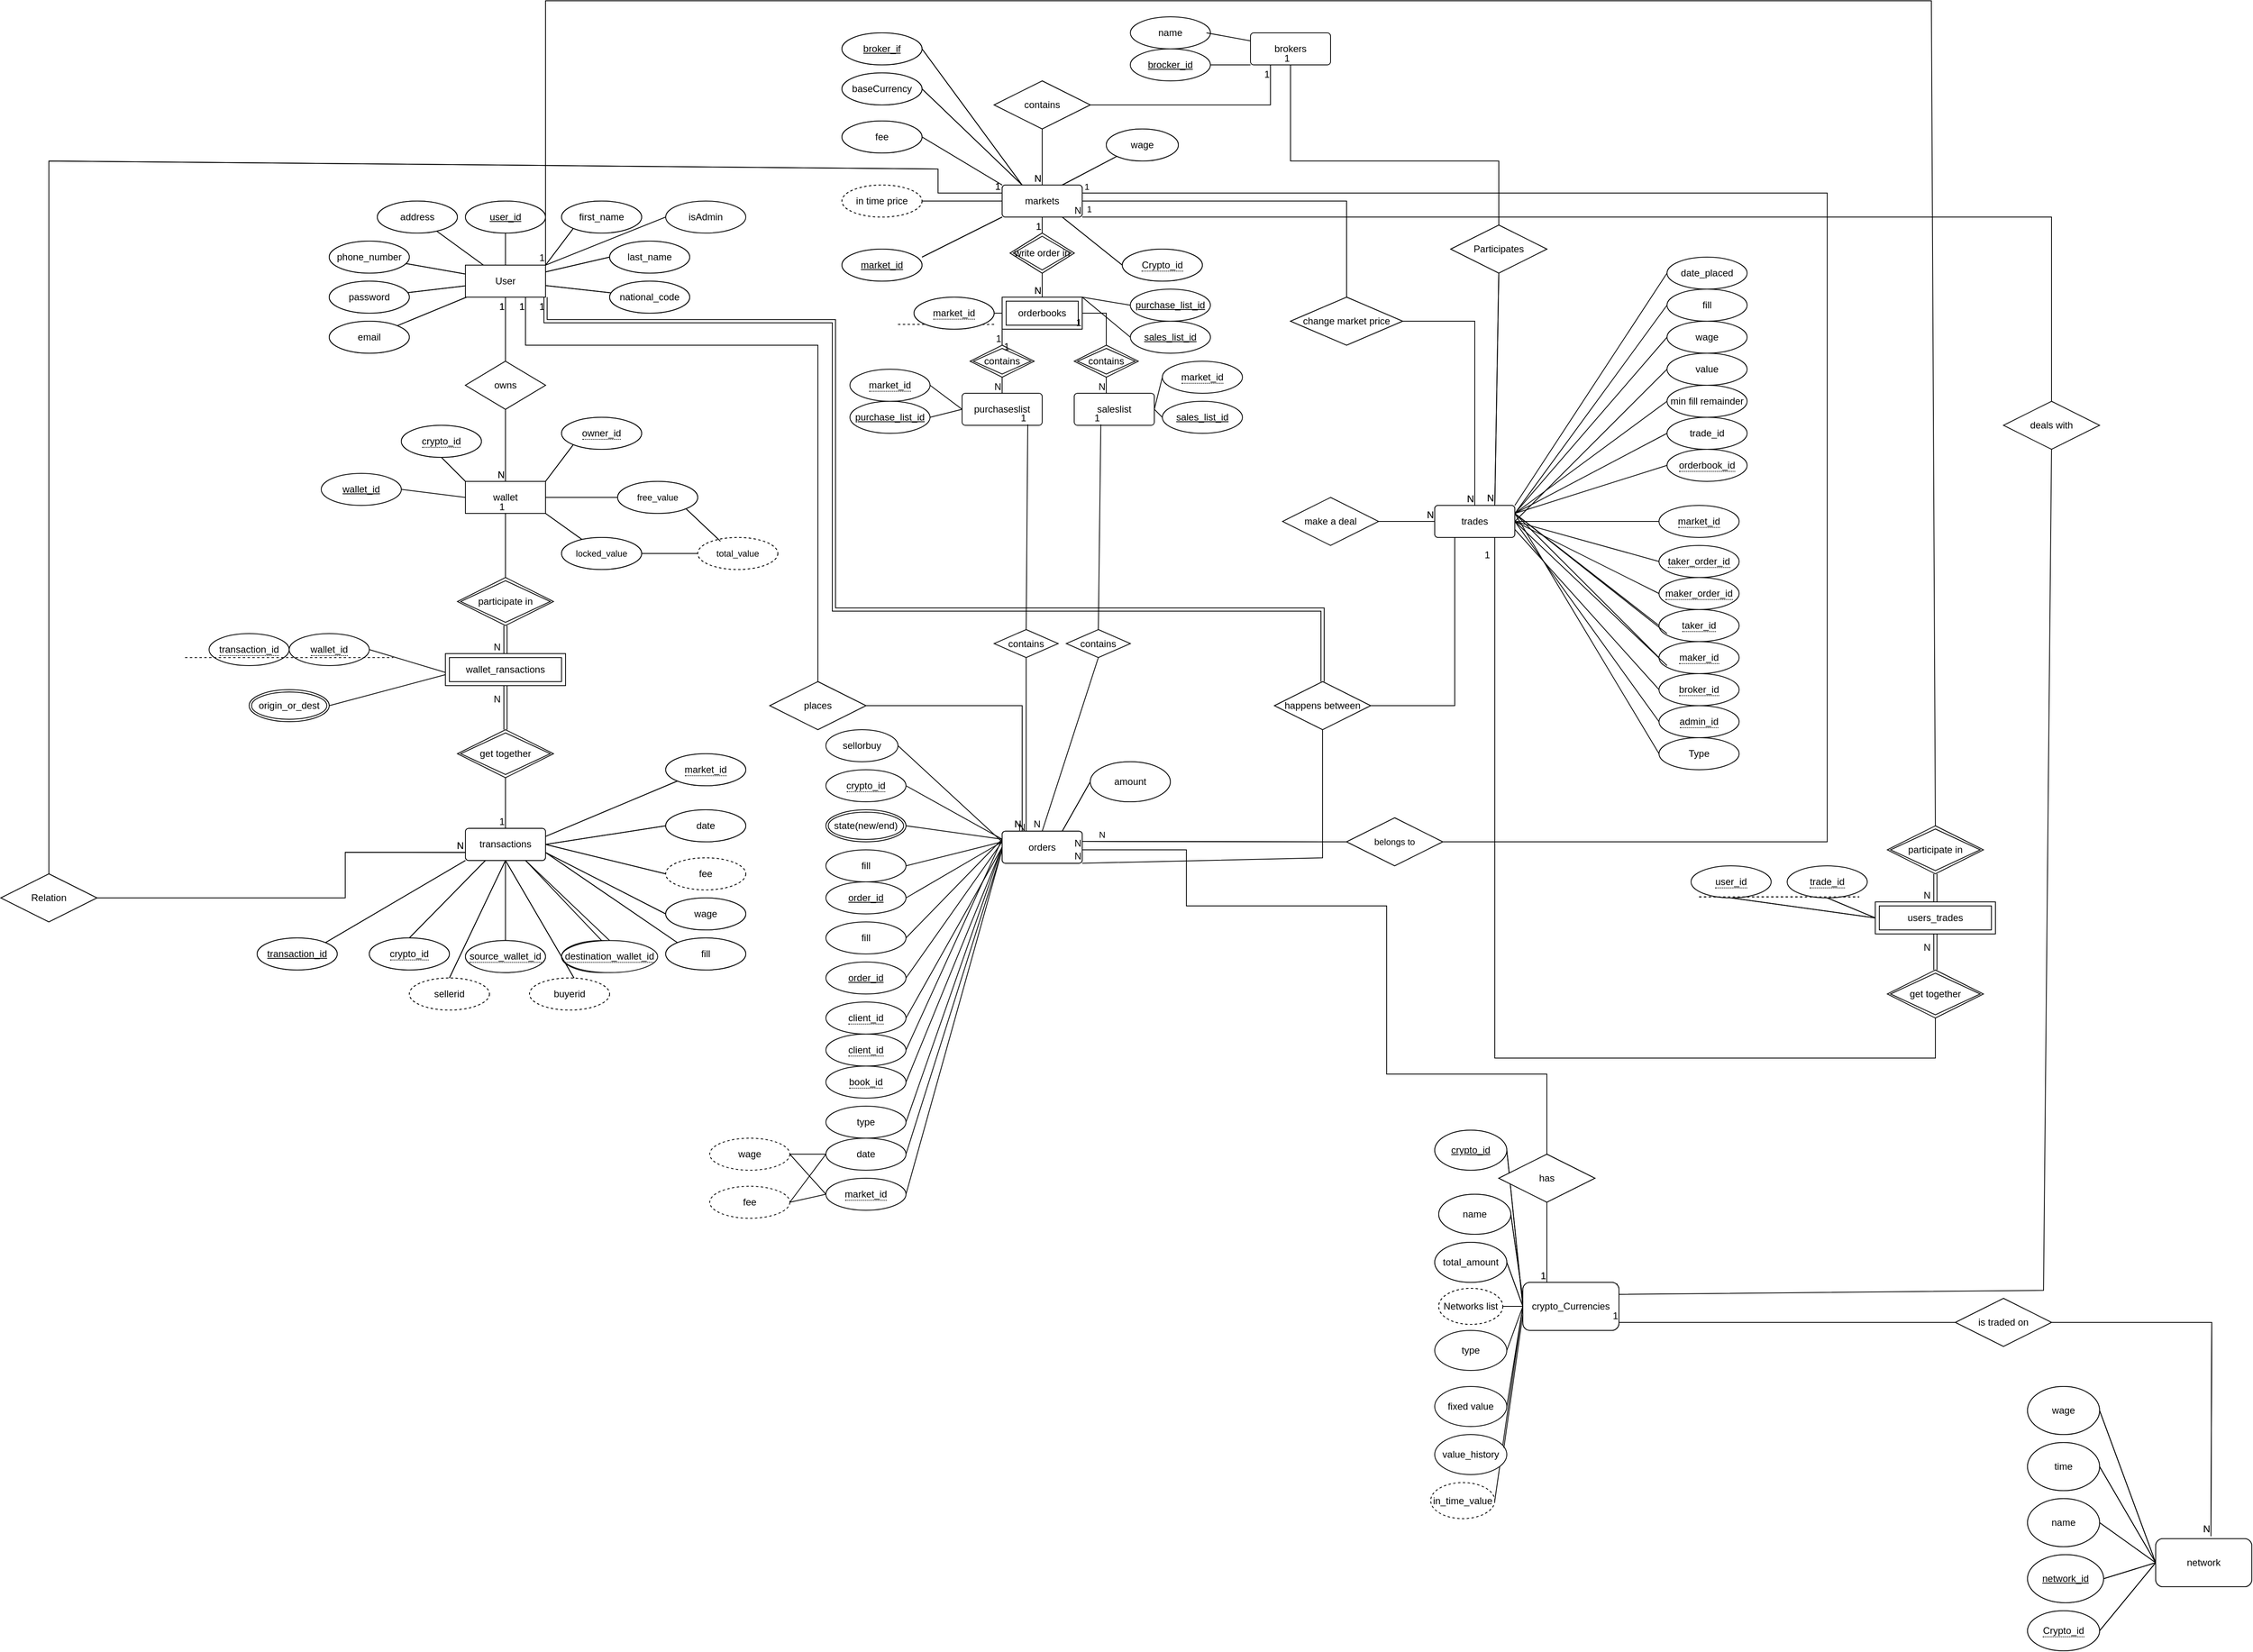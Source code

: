 <mxfile version="24.6.1" type="device">
  <diagram name="Page-1" id="jnOKVckQNVFstvvkUxbr">
    <mxGraphModel dx="4030" dy="3066" grid="1" gridSize="10" guides="1" tooltips="1" connect="1" arrows="1" fold="1" page="1" pageScale="1" pageWidth="850" pageHeight="1100" math="0" shadow="0">
      <root>
        <mxCell id="0" />
        <mxCell id="1" parent="0" />
        <mxCell id="Sv2SbO-_zFfv2_EVwnKn-1" value="" style="edgeStyle=none;rounded=0;orthogonalLoop=1;jettySize=auto;html=1;strokeColor=default;align=center;verticalAlign=middle;fontFamily=Helvetica;fontSize=11;fontColor=default;labelBackgroundColor=default;endArrow=none;endFill=0;" parent="1" source="Sv2SbO-_zFfv2_EVwnKn-8" target="Sv2SbO-_zFfv2_EVwnKn-13" edge="1">
          <mxGeometry relative="1" as="geometry" />
        </mxCell>
        <mxCell id="Sv2SbO-_zFfv2_EVwnKn-2" style="edgeStyle=none;rounded=0;orthogonalLoop=1;jettySize=auto;html=1;exitX=1;exitY=0;exitDx=0;exitDy=0;entryX=0;entryY=1;entryDx=0;entryDy=0;strokeColor=default;align=center;verticalAlign=middle;fontFamily=Helvetica;fontSize=11;fontColor=default;labelBackgroundColor=default;endArrow=none;endFill=0;" parent="1" source="Sv2SbO-_zFfv2_EVwnKn-8" target="Sv2SbO-_zFfv2_EVwnKn-11" edge="1">
          <mxGeometry relative="1" as="geometry" />
        </mxCell>
        <mxCell id="Sv2SbO-_zFfv2_EVwnKn-3" style="edgeStyle=none;rounded=0;orthogonalLoop=1;jettySize=auto;html=1;entryX=0;entryY=0.5;entryDx=0;entryDy=0;strokeColor=default;align=center;verticalAlign=middle;fontFamily=Helvetica;fontSize=11;fontColor=default;labelBackgroundColor=default;endArrow=none;endFill=0;" parent="1" source="Sv2SbO-_zFfv2_EVwnKn-8" target="Sv2SbO-_zFfv2_EVwnKn-12" edge="1">
          <mxGeometry relative="1" as="geometry" />
        </mxCell>
        <mxCell id="Sv2SbO-_zFfv2_EVwnKn-4" value="" style="edgeStyle=none;rounded=0;orthogonalLoop=1;jettySize=auto;html=1;strokeColor=default;align=center;verticalAlign=middle;fontFamily=Helvetica;fontSize=11;fontColor=default;labelBackgroundColor=default;endArrow=none;endFill=0;" parent="1" source="Sv2SbO-_zFfv2_EVwnKn-8" target="Sv2SbO-_zFfv2_EVwnKn-14" edge="1">
          <mxGeometry relative="1" as="geometry" />
        </mxCell>
        <mxCell id="Sv2SbO-_zFfv2_EVwnKn-5" value="" style="edgeStyle=none;rounded=0;orthogonalLoop=1;jettySize=auto;html=1;strokeColor=default;align=center;verticalAlign=middle;fontFamily=Helvetica;fontSize=11;fontColor=default;labelBackgroundColor=default;endArrow=none;endFill=0;" parent="1" source="Sv2SbO-_zFfv2_EVwnKn-8" target="Sv2SbO-_zFfv2_EVwnKn-17" edge="1">
          <mxGeometry relative="1" as="geometry" />
        </mxCell>
        <mxCell id="Sv2SbO-_zFfv2_EVwnKn-6" style="edgeStyle=none;rounded=0;orthogonalLoop=1;jettySize=auto;html=1;strokeColor=default;align=center;verticalAlign=middle;fontFamily=Helvetica;fontSize=11;fontColor=default;labelBackgroundColor=default;endArrow=none;endFill=0;" parent="1" source="Sv2SbO-_zFfv2_EVwnKn-8" target="Sv2SbO-_zFfv2_EVwnKn-16" edge="1">
          <mxGeometry relative="1" as="geometry" />
        </mxCell>
        <mxCell id="Sv2SbO-_zFfv2_EVwnKn-7" style="edgeStyle=none;rounded=0;orthogonalLoop=1;jettySize=auto;html=1;strokeColor=default;align=center;verticalAlign=middle;fontFamily=Helvetica;fontSize=11;fontColor=default;labelBackgroundColor=default;endArrow=none;endFill=0;" parent="1" source="Sv2SbO-_zFfv2_EVwnKn-8" target="Sv2SbO-_zFfv2_EVwnKn-15" edge="1">
          <mxGeometry relative="1" as="geometry" />
        </mxCell>
        <mxCell id="Sv2SbO-_zFfv2_EVwnKn-8" value="User" style="whiteSpace=wrap;html=1;align=center;" parent="1" vertex="1">
          <mxGeometry x="-1580" y="-1040" width="100" height="40" as="geometry" />
        </mxCell>
        <mxCell id="Sv2SbO-_zFfv2_EVwnKn-9" style="edgeStyle=orthogonalEdgeStyle;rounded=0;orthogonalLoop=1;jettySize=auto;html=1;exitX=0.5;exitY=1;exitDx=0;exitDy=0;entryX=0.5;entryY=0;entryDx=0;entryDy=0;endArrow=none;endFill=0;" parent="1" source="Sv2SbO-_zFfv2_EVwnKn-10" target="Sv2SbO-_zFfv2_EVwnKn-8" edge="1">
          <mxGeometry relative="1" as="geometry" />
        </mxCell>
        <mxCell id="Sv2SbO-_zFfv2_EVwnKn-10" value="user_&lt;span style=&quot;background-color: initial;&quot;&gt;id&lt;/span&gt;" style="ellipse;whiteSpace=wrap;html=1;align=center;fontStyle=4" parent="1" vertex="1">
          <mxGeometry x="-1580" y="-1120" width="100" height="40" as="geometry" />
        </mxCell>
        <mxCell id="Sv2SbO-_zFfv2_EVwnKn-11" value="first_name" style="ellipse;whiteSpace=wrap;html=1;align=center;" parent="1" vertex="1">
          <mxGeometry x="-1460" y="-1120" width="100" height="40" as="geometry" />
        </mxCell>
        <mxCell id="Sv2SbO-_zFfv2_EVwnKn-12" value="last_name" style="ellipse;whiteSpace=wrap;html=1;align=center;" parent="1" vertex="1">
          <mxGeometry x="-1400" y="-1070" width="100" height="40" as="geometry" />
        </mxCell>
        <mxCell id="Sv2SbO-_zFfv2_EVwnKn-13" value="national_code" style="ellipse;whiteSpace=wrap;html=1;align=center;" parent="1" vertex="1">
          <mxGeometry x="-1400" y="-1020" width="100" height="40" as="geometry" />
        </mxCell>
        <mxCell id="Sv2SbO-_zFfv2_EVwnKn-14" value="email" style="ellipse;whiteSpace=wrap;html=1;align=center;" parent="1" vertex="1">
          <mxGeometry x="-1750" y="-970" width="100" height="40" as="geometry" />
        </mxCell>
        <mxCell id="Sv2SbO-_zFfv2_EVwnKn-15" value="password" style="ellipse;whiteSpace=wrap;html=1;align=center;" parent="1" vertex="1">
          <mxGeometry x="-1750" y="-1020" width="100" height="40" as="geometry" />
        </mxCell>
        <mxCell id="Sv2SbO-_zFfv2_EVwnKn-16" value="phone_number" style="ellipse;whiteSpace=wrap;html=1;align=center;" parent="1" vertex="1">
          <mxGeometry x="-1750" y="-1070" width="100" height="40" as="geometry" />
        </mxCell>
        <mxCell id="Sv2SbO-_zFfv2_EVwnKn-17" value="address" style="ellipse;whiteSpace=wrap;html=1;align=center;" parent="1" vertex="1">
          <mxGeometry x="-1690" y="-1120" width="100" height="40" as="geometry" />
        </mxCell>
        <mxCell id="Sv2SbO-_zFfv2_EVwnKn-18" style="edgeStyle=none;rounded=0;orthogonalLoop=1;jettySize=auto;html=1;exitX=1;exitY=0;exitDx=0;exitDy=0;strokeColor=default;align=center;verticalAlign=middle;fontFamily=Helvetica;fontSize=11;fontColor=default;labelBackgroundColor=default;endArrow=none;endFill=0;entryX=0;entryY=1;entryDx=0;entryDy=0;" parent="1" target="Sv2SbO-_zFfv2_EVwnKn-68" edge="1">
          <mxGeometry relative="1" as="geometry">
            <mxPoint x="-1431.069" y="-811.862" as="targetPoint" />
            <mxPoint x="-1480" y="-770" as="sourcePoint" />
          </mxGeometry>
        </mxCell>
        <mxCell id="Sv2SbO-_zFfv2_EVwnKn-19" style="edgeStyle=none;rounded=0;orthogonalLoop=1;jettySize=auto;html=1;exitX=1;exitY=1;exitDx=0;exitDy=0;strokeColor=default;align=center;verticalAlign=middle;fontFamily=Helvetica;fontSize=11;fontColor=default;labelBackgroundColor=default;endArrow=none;endFill=0;" parent="1" target="Sv2SbO-_zFfv2_EVwnKn-24" edge="1">
          <mxGeometry relative="1" as="geometry">
            <mxPoint x="-1480" y="-730" as="sourcePoint" />
          </mxGeometry>
        </mxCell>
        <mxCell id="Sv2SbO-_zFfv2_EVwnKn-20" style="edgeStyle=none;rounded=0;orthogonalLoop=1;jettySize=auto;html=1;exitX=1;exitY=0.5;exitDx=0;exitDy=0;strokeColor=default;align=center;verticalAlign=middle;fontFamily=Helvetica;fontSize=11;fontColor=default;labelBackgroundColor=default;endArrow=none;endFill=0;" parent="1" target="Sv2SbO-_zFfv2_EVwnKn-22" edge="1">
          <mxGeometry relative="1" as="geometry">
            <mxPoint x="-1480" y="-750" as="sourcePoint" />
          </mxGeometry>
        </mxCell>
        <mxCell id="Sv2SbO-_zFfv2_EVwnKn-22" value="free_value" style="ellipse;whiteSpace=wrap;html=1;align=center;fontFamily=Helvetica;fontSize=11;fontColor=default;labelBackgroundColor=default;" parent="1" vertex="1">
          <mxGeometry x="-1390" y="-770" width="100" height="40" as="geometry" />
        </mxCell>
        <mxCell id="Sv2SbO-_zFfv2_EVwnKn-23" style="edgeStyle=none;rounded=0;orthogonalLoop=1;jettySize=auto;html=1;strokeColor=default;align=center;verticalAlign=middle;fontFamily=Helvetica;fontSize=11;fontColor=default;labelBackgroundColor=default;endArrow=none;endFill=0;" parent="1" source="Sv2SbO-_zFfv2_EVwnKn-24" target="Sv2SbO-_zFfv2_EVwnKn-25" edge="1">
          <mxGeometry relative="1" as="geometry" />
        </mxCell>
        <mxCell id="Sv2SbO-_zFfv2_EVwnKn-24" value="locked_value" style="ellipse;whiteSpace=wrap;html=1;align=center;fontFamily=Helvetica;fontSize=11;fontColor=default;labelBackgroundColor=default;" parent="1" vertex="1">
          <mxGeometry x="-1460" y="-700" width="100" height="40" as="geometry" />
        </mxCell>
        <mxCell id="Sv2SbO-_zFfv2_EVwnKn-25" value="total_value" style="ellipse;whiteSpace=wrap;html=1;align=center;dashed=1;fontFamily=Helvetica;fontSize=11;fontColor=default;labelBackgroundColor=default;" parent="1" vertex="1">
          <mxGeometry x="-1290" y="-700" width="100" height="40" as="geometry" />
        </mxCell>
        <mxCell id="Sv2SbO-_zFfv2_EVwnKn-26" style="edgeStyle=none;rounded=0;orthogonalLoop=1;jettySize=auto;html=1;exitX=1;exitY=1;exitDx=0;exitDy=0;entryX=0.284;entryY=0.12;entryDx=0;entryDy=0;entryPerimeter=0;strokeColor=default;align=center;verticalAlign=middle;fontFamily=Helvetica;fontSize=11;fontColor=default;labelBackgroundColor=default;endArrow=none;endFill=0;" parent="1" source="Sv2SbO-_zFfv2_EVwnKn-22" target="Sv2SbO-_zFfv2_EVwnKn-25" edge="1">
          <mxGeometry relative="1" as="geometry" />
        </mxCell>
        <mxCell id="Sv2SbO-_zFfv2_EVwnKn-27" value="owns" style="shape=rhombus;perimeter=rhombusPerimeter;whiteSpace=wrap;html=1;align=center;" parent="1" vertex="1">
          <mxGeometry x="-1580" y="-920" width="100" height="60" as="geometry" />
        </mxCell>
        <mxCell id="Sv2SbO-_zFfv2_EVwnKn-28" value="" style="endArrow=none;html=1;rounded=0;entryX=0.5;entryY=1;entryDx=0;entryDy=0;" parent="1" target="Sv2SbO-_zFfv2_EVwnKn-8" edge="1">
          <mxGeometry relative="1" as="geometry">
            <mxPoint x="-1530" y="-920" as="sourcePoint" />
            <mxPoint x="-1370" y="-770" as="targetPoint" />
          </mxGeometry>
        </mxCell>
        <mxCell id="Sv2SbO-_zFfv2_EVwnKn-29" value="1" style="resizable=0;html=1;whiteSpace=wrap;align=right;verticalAlign=bottom;" parent="Sv2SbO-_zFfv2_EVwnKn-28" connectable="0" vertex="1">
          <mxGeometry x="1" relative="1" as="geometry">
            <mxPoint y="20" as="offset" />
          </mxGeometry>
        </mxCell>
        <mxCell id="Sv2SbO-_zFfv2_EVwnKn-30" value="markets" style="rounded=1;arcSize=10;whiteSpace=wrap;html=1;align=center;" parent="1" vertex="1">
          <mxGeometry x="-910" y="-1140" width="100" height="40" as="geometry" />
        </mxCell>
        <mxCell id="Sv2SbO-_zFfv2_EVwnKn-33" value="&lt;span&gt;&lt;span data-dobid=&quot;hdw&quot;&gt;purchases&lt;/span&gt;&lt;/span&gt;list" style="rounded=1;arcSize=10;whiteSpace=wrap;html=1;align=center;" parent="1" vertex="1">
          <mxGeometry x="-960" y="-880" width="100" height="40" as="geometry" />
        </mxCell>
        <mxCell id="Sv2SbO-_zFfv2_EVwnKn-34" value="" style="endArrow=none;html=1;rounded=0;exitX=0.5;exitY=1;exitDx=0;exitDy=0;entryX=0.5;entryY=0;entryDx=0;entryDy=0;" parent="1" edge="1">
          <mxGeometry relative="1" as="geometry">
            <mxPoint x="-860" y="-1030" as="sourcePoint" />
            <mxPoint x="-860" y="-1000" as="targetPoint" />
          </mxGeometry>
        </mxCell>
        <mxCell id="Sv2SbO-_zFfv2_EVwnKn-35" value="N" style="resizable=0;html=1;whiteSpace=wrap;align=right;verticalAlign=bottom;" parent="Sv2SbO-_zFfv2_EVwnKn-34" connectable="0" vertex="1">
          <mxGeometry x="1" relative="1" as="geometry" />
        </mxCell>
        <mxCell id="Sv2SbO-_zFfv2_EVwnKn-38" value="" style="endArrow=none;html=1;rounded=0;exitX=0.5;exitY=0;exitDx=0;exitDy=0;entryX=0.5;entryY=1;entryDx=0;entryDy=0;" parent="1" target="Sv2SbO-_zFfv2_EVwnKn-30" edge="1">
          <mxGeometry relative="1" as="geometry">
            <mxPoint x="-860" y="-1080.0" as="sourcePoint" />
            <mxPoint x="-575" y="-1080" as="targetPoint" />
          </mxGeometry>
        </mxCell>
        <mxCell id="Sv2SbO-_zFfv2_EVwnKn-39" value="1" style="resizable=0;html=1;whiteSpace=wrap;align=right;verticalAlign=bottom;" parent="Sv2SbO-_zFfv2_EVwnKn-38" connectable="0" vertex="1">
          <mxGeometry x="1" relative="1" as="geometry">
            <mxPoint y="20" as="offset" />
          </mxGeometry>
        </mxCell>
        <mxCell id="Sv2SbO-_zFfv2_EVwnKn-52" value="" style="endArrow=none;html=1;rounded=0;entryX=0.25;entryY=1;entryDx=0;entryDy=0;exitX=1;exitY=0.5;exitDx=0;exitDy=0;" parent="1" edge="1">
          <mxGeometry relative="1" as="geometry">
            <mxPoint x="-450" y="-490" as="sourcePoint" />
            <mxPoint x="-345" y="-700" as="targetPoint" />
            <Array as="points">
              <mxPoint x="-345" y="-490" />
            </Array>
          </mxGeometry>
        </mxCell>
        <mxCell id="Sv2SbO-_zFfv2_EVwnKn-53" value="" style="endArrow=none;html=1;rounded=0;exitX=1;exitY=0.5;exitDx=0;exitDy=0;entryX=0;entryY=0.5;entryDx=0;entryDy=0;" parent="1" source="Sv2SbO-_zFfv2_EVwnKn-56" target="Sv2SbO-_zFfv2_EVwnKn-30" edge="1">
          <mxGeometry relative="1" as="geometry">
            <mxPoint x="-1010" y="-1120" as="sourcePoint" />
            <mxPoint x="-740" y="-970" as="targetPoint" />
          </mxGeometry>
        </mxCell>
        <mxCell id="Sv2SbO-_zFfv2_EVwnKn-54" value="" style="endArrow=none;html=1;rounded=0;exitX=1;exitY=0.5;exitDx=0;exitDy=0;entryX=0.5;entryY=0;entryDx=0;entryDy=0;" parent="1" source="Sv2SbO-_zFfv2_EVwnKn-30" target="Sv2SbO-_zFfv2_EVwnKn-276" edge="1">
          <mxGeometry relative="1" as="geometry">
            <mxPoint x="-730" y="-1120.5" as="sourcePoint" />
            <mxPoint x="-475" y="-1000" as="targetPoint" />
            <Array as="points">
              <mxPoint x="-500" y="-1120" />
              <mxPoint x="-480" y="-1120" />
            </Array>
          </mxGeometry>
        </mxCell>
        <mxCell id="Sv2SbO-_zFfv2_EVwnKn-55" value="" style="endArrow=none;html=1;rounded=0;entryX=0.5;entryY=0;entryDx=0;entryDy=0;exitX=1;exitY=0.5;exitDx=0;exitDy=0;" parent="1" source="Sv2SbO-_zFfv2_EVwnKn-276" edge="1">
          <mxGeometry relative="1" as="geometry">
            <mxPoint x="-400" y="-970" as="sourcePoint" />
            <mxPoint x="-320" y="-740" as="targetPoint" />
            <Array as="points">
              <mxPoint x="-320" y="-970" />
            </Array>
          </mxGeometry>
        </mxCell>
        <mxCell id="Sv2SbO-_zFfv2_EVwnKn-56" value="in time price" style="ellipse;whiteSpace=wrap;html=1;align=center;dashed=1;" parent="1" vertex="1">
          <mxGeometry x="-1110" y="-1140" width="100" height="40" as="geometry" />
        </mxCell>
        <mxCell id="Sv2SbO-_zFfv2_EVwnKn-57" value="" style="endArrow=none;html=1;rounded=0;exitX=1;exitY=0.5;exitDx=0;exitDy=0;entryX=0;entryY=1;entryDx=0;entryDy=0;" parent="1" target="Sv2SbO-_zFfv2_EVwnKn-30" edge="1">
          <mxGeometry relative="1" as="geometry">
            <mxPoint x="-1010" y="-1050" as="sourcePoint" />
            <mxPoint x="-700" y="-1000" as="targetPoint" />
          </mxGeometry>
        </mxCell>
        <mxCell id="Sv2SbO-_zFfv2_EVwnKn-58" value="market_id" style="ellipse;whiteSpace=wrap;html=1;align=center;fontStyle=4;" parent="1" vertex="1">
          <mxGeometry x="-1110" y="-1060" width="100" height="40" as="geometry" />
        </mxCell>
        <mxCell id="Sv2SbO-_zFfv2_EVwnKn-59" value="places" style="shape=rhombus;perimeter=rhombusPerimeter;whiteSpace=wrap;html=1;align=center;" parent="1" vertex="1">
          <mxGeometry x="-1200" y="-520" width="120" height="60" as="geometry" />
        </mxCell>
        <mxCell id="Sv2SbO-_zFfv2_EVwnKn-60" value="&lt;span style=&quot;border-bottom: 1px dotted&quot;&gt;market_id&lt;br&gt;&lt;/span&gt;" style="ellipse;whiteSpace=wrap;html=1;align=center;" parent="1" vertex="1">
          <mxGeometry x="-1020" y="-1000" width="100" height="40" as="geometry" />
        </mxCell>
        <mxCell id="Sv2SbO-_zFfv2_EVwnKn-61" value="" style="endArrow=none;html=1;rounded=0;exitX=1;exitY=0.5;exitDx=0;exitDy=0;entryX=0;entryY=0.5;entryDx=0;entryDy=0;" parent="1" source="Sv2SbO-_zFfv2_EVwnKn-60" edge="1">
          <mxGeometry relative="1" as="geometry">
            <mxPoint x="-830" y="-1060" as="sourcePoint" />
            <mxPoint x="-910" y="-980" as="targetPoint" />
          </mxGeometry>
        </mxCell>
        <mxCell id="Sv2SbO-_zFfv2_EVwnKn-64" value="" style="endArrow=none;html=1;rounded=0;entryX=0.75;entryY=1;entryDx=0;entryDy=0;exitX=0.5;exitY=0;exitDx=0;exitDy=0;edgeStyle=orthogonalEdgeStyle;" parent="1" source="Sv2SbO-_zFfv2_EVwnKn-59" target="Sv2SbO-_zFfv2_EVwnKn-8" edge="1">
          <mxGeometry relative="1" as="geometry">
            <mxPoint x="-1320" y="-740" as="sourcePoint" />
            <mxPoint x="-1160" y="-740" as="targetPoint" />
            <Array as="points">
              <mxPoint x="-1140" y="-940" />
              <mxPoint x="-1505" y="-940" />
            </Array>
          </mxGeometry>
        </mxCell>
        <mxCell id="Sv2SbO-_zFfv2_EVwnKn-65" value="1" style="resizable=0;html=1;whiteSpace=wrap;align=right;verticalAlign=bottom;" parent="Sv2SbO-_zFfv2_EVwnKn-64" connectable="0" vertex="1">
          <mxGeometry x="1" relative="1" as="geometry">
            <mxPoint y="20" as="offset" />
          </mxGeometry>
        </mxCell>
        <mxCell id="Sv2SbO-_zFfv2_EVwnKn-66" value="" style="endArrow=none;html=1;rounded=0;entryX=0.25;entryY=0;entryDx=0;entryDy=0;exitX=1;exitY=0.5;exitDx=0;exitDy=0;edgeStyle=orthogonalEdgeStyle;" parent="1" source="Sv2SbO-_zFfv2_EVwnKn-59" target="Sv2SbO-_zFfv2_EVwnKn-71" edge="1">
          <mxGeometry relative="1" as="geometry">
            <mxPoint x="-1330" y="-550" as="sourcePoint" />
            <mxPoint x="-910.0" y="-413.28" as="targetPoint" />
            <Array as="points">
              <mxPoint x="-885" y="-490" />
            </Array>
          </mxGeometry>
        </mxCell>
        <mxCell id="Sv2SbO-_zFfv2_EVwnKn-67" value="N" style="resizable=0;html=1;whiteSpace=wrap;align=right;verticalAlign=bottom;" parent="Sv2SbO-_zFfv2_EVwnKn-66" connectable="0" vertex="1">
          <mxGeometry x="1" relative="1" as="geometry" />
        </mxCell>
        <mxCell id="Sv2SbO-_zFfv2_EVwnKn-68" value="&lt;span style=&quot;border-bottom: 1px dotted&quot;&gt;owner_id&lt;/span&gt;" style="ellipse;whiteSpace=wrap;html=1;align=center;" parent="1" vertex="1">
          <mxGeometry x="-1460" y="-850" width="100" height="40" as="geometry" />
        </mxCell>
        <mxCell id="Sv2SbO-_zFfv2_EVwnKn-69" value="" style="shape=link;html=1;rounded=0;entryX=1;entryY=1;entryDx=0;entryDy=0;exitX=0.5;exitY=0;exitDx=0;exitDy=0;edgeStyle=orthogonalEdgeStyle;" parent="1" target="Sv2SbO-_zFfv2_EVwnKn-8" edge="1">
          <mxGeometry relative="1" as="geometry">
            <mxPoint x="-510" y="-520" as="sourcePoint" />
            <mxPoint x="-1140" y="-810" as="targetPoint" />
            <Array as="points">
              <mxPoint x="-510" y="-520" />
              <mxPoint x="-510" y="-610" />
              <mxPoint x="-1120" y="-610" />
              <mxPoint x="-1120" y="-970" />
              <mxPoint x="-1480" y="-970" />
            </Array>
          </mxGeometry>
        </mxCell>
        <mxCell id="Sv2SbO-_zFfv2_EVwnKn-70" value="1" style="resizable=0;html=1;whiteSpace=wrap;align=right;verticalAlign=bottom;" parent="Sv2SbO-_zFfv2_EVwnKn-69" connectable="0" vertex="1">
          <mxGeometry x="1" relative="1" as="geometry">
            <mxPoint y="20" as="offset" />
          </mxGeometry>
        </mxCell>
        <mxCell id="Sv2SbO-_zFfv2_EVwnKn-71" value="orders" style="rounded=1;arcSize=10;whiteSpace=wrap;html=1;align=center;" parent="1" vertex="1">
          <mxGeometry x="-910" y="-333.28" width="100" height="40" as="geometry" />
        </mxCell>
        <mxCell id="Sv2SbO-_zFfv2_EVwnKn-72" value="fill" style="ellipse;whiteSpace=wrap;html=1;align=center;" parent="1" vertex="1">
          <mxGeometry x="-1130" y="-220" width="100" height="40" as="geometry" />
        </mxCell>
        <mxCell id="Sv2SbO-_zFfv2_EVwnKn-73" value="" style="endArrow=none;html=1;rounded=0;entryX=1;entryY=0.5;entryDx=0;entryDy=0;exitX=0;exitY=0.25;exitDx=0;exitDy=0;" parent="1" source="Sv2SbO-_zFfv2_EVwnKn-429" target="Sv2SbO-_zFfv2_EVwnKn-72" edge="1">
          <mxGeometry relative="1" as="geometry">
            <mxPoint x="-880" y="-300" as="sourcePoint" />
            <mxPoint x="-650" y="-170.0" as="targetPoint" />
          </mxGeometry>
        </mxCell>
        <mxCell id="Sv2SbO-_zFfv2_EVwnKn-74" value="order_id" style="ellipse;whiteSpace=wrap;html=1;align=center;fontStyle=4;" parent="1" vertex="1">
          <mxGeometry x="-1130" y="-170" width="100" height="40" as="geometry" />
        </mxCell>
        <mxCell id="Sv2SbO-_zFfv2_EVwnKn-75" value="" style="endArrow=none;html=1;rounded=0;entryX=1;entryY=0.5;entryDx=0;entryDy=0;" parent="1" target="Sv2SbO-_zFfv2_EVwnKn-74" edge="1">
          <mxGeometry relative="1" as="geometry">
            <mxPoint x="-910" y="-320" as="sourcePoint" />
            <mxPoint x="-690" y="-470" as="targetPoint" />
          </mxGeometry>
        </mxCell>
        <mxCell id="Sv2SbO-_zFfv2_EVwnKn-76" value="" style="endArrow=none;html=1;rounded=0;exitX=1;exitY=0.5;exitDx=0;exitDy=0;entryX=0;entryY=0.25;entryDx=0;entryDy=0;" parent="1" source="Sv2SbO-_zFfv2_EVwnKn-77" target="Sv2SbO-_zFfv2_EVwnKn-429" edge="1">
          <mxGeometry relative="1" as="geometry">
            <mxPoint x="-984.645" y="-54.142" as="sourcePoint" />
            <mxPoint x="-910" y="-100.0" as="targetPoint" />
          </mxGeometry>
        </mxCell>
        <mxCell id="Sv2SbO-_zFfv2_EVwnKn-77" value="&lt;div&gt;&lt;span style=&quot;border-bottom: 1px dotted&quot;&gt;client_id&lt;/span&gt;&lt;/div&gt;&lt;div&gt;&lt;span style=&quot;border-bottom: 1px dotted&quot;&gt;&lt;/span&gt;&lt;/div&gt;" style="ellipse;whiteSpace=wrap;html=1;align=center;" parent="1" vertex="1">
          <mxGeometry x="-1130" y="-80" width="100" height="40" as="geometry" />
        </mxCell>
        <mxCell id="Sv2SbO-_zFfv2_EVwnKn-81" value="wage" style="ellipse;whiteSpace=wrap;html=1;align=center;dashed=1;" parent="1" vertex="1">
          <mxGeometry x="-1275" y="50" width="100" height="40" as="geometry" />
        </mxCell>
        <mxCell id="Sv2SbO-_zFfv2_EVwnKn-82" value="&lt;span style=&quot;border-bottom: 1px dotted&quot;&gt;market_id&lt;br&gt;&lt;/span&gt;" style="ellipse;whiteSpace=wrap;html=1;align=center;" parent="1" vertex="1">
          <mxGeometry x="-1130" y="100" width="100" height="40" as="geometry" />
        </mxCell>
        <mxCell id="Sv2SbO-_zFfv2_EVwnKn-85" value="&lt;div&gt;date&lt;/div&gt;" style="ellipse;whiteSpace=wrap;html=1;align=center;" parent="1" vertex="1">
          <mxGeometry x="-1130" y="50" width="100" height="40" as="geometry" />
        </mxCell>
        <mxCell id="Sv2SbO-_zFfv2_EVwnKn-88" value="fee" style="ellipse;whiteSpace=wrap;html=1;align=center;dashed=1;" parent="1" vertex="1">
          <mxGeometry x="-1275" y="110.0" width="100" height="40" as="geometry" />
        </mxCell>
        <mxCell id="Sv2SbO-_zFfv2_EVwnKn-89" value="belongs to" style="shape=rhombus;perimeter=rhombusPerimeter;whiteSpace=wrap;html=1;align=center;fontFamily=Helvetica;fontSize=11;fontColor=default;labelBackgroundColor=default;" parent="1" vertex="1">
          <mxGeometry x="-480" y="-350" width="120" height="60" as="geometry" />
        </mxCell>
        <mxCell id="Sv2SbO-_zFfv2_EVwnKn-90" value="" style="endArrow=none;html=1;rounded=0;strokeColor=default;align=center;verticalAlign=middle;fontFamily=Helvetica;fontSize=11;fontColor=default;labelBackgroundColor=default;entryX=1.003;entryY=0.32;entryDx=0;entryDy=0;exitX=0;exitY=0.5;exitDx=0;exitDy=0;entryPerimeter=0;" parent="1" source="Sv2SbO-_zFfv2_EVwnKn-89" target="Sv2SbO-_zFfv2_EVwnKn-71" edge="1">
          <mxGeometry relative="1" as="geometry">
            <mxPoint x="-660" y="-330" as="sourcePoint" />
            <mxPoint x="-500" y="-330" as="targetPoint" />
          </mxGeometry>
        </mxCell>
        <mxCell id="Sv2SbO-_zFfv2_EVwnKn-91" value="N" style="resizable=0;html=1;whiteSpace=wrap;align=right;verticalAlign=bottom;fontFamily=Helvetica;fontSize=11;fontColor=default;labelBackgroundColor=default;" parent="Sv2SbO-_zFfv2_EVwnKn-90" connectable="0" vertex="1">
          <mxGeometry x="1" relative="1" as="geometry">
            <mxPoint x="30" as="offset" />
          </mxGeometry>
        </mxCell>
        <mxCell id="Sv2SbO-_zFfv2_EVwnKn-92" value="" style="endArrow=none;html=1;rounded=0;strokeColor=default;align=center;verticalAlign=middle;fontFamily=Helvetica;fontSize=11;fontColor=default;labelBackgroundColor=default;exitX=1;exitY=0.5;exitDx=0;exitDy=0;entryX=1;entryY=0.25;entryDx=0;entryDy=0;edgeStyle=orthogonalEdgeStyle;" parent="1" source="Sv2SbO-_zFfv2_EVwnKn-89" target="Sv2SbO-_zFfv2_EVwnKn-30" edge="1">
          <mxGeometry relative="1" as="geometry">
            <mxPoint x="-390" y="-230" as="sourcePoint" />
            <mxPoint x="-230" y="-230" as="targetPoint" />
            <Array as="points">
              <mxPoint x="120" y="-320" />
              <mxPoint x="120" y="-1130" />
            </Array>
          </mxGeometry>
        </mxCell>
        <mxCell id="Sv2SbO-_zFfv2_EVwnKn-93" value="1" style="resizable=0;html=1;whiteSpace=wrap;align=right;verticalAlign=bottom;fontFamily=Helvetica;fontSize=11;fontColor=default;labelBackgroundColor=default;" parent="Sv2SbO-_zFfv2_EVwnKn-92" connectable="0" vertex="1">
          <mxGeometry x="1" relative="1" as="geometry">
            <mxPoint x="10" as="offset" />
          </mxGeometry>
        </mxCell>
        <mxCell id="Sv2SbO-_zFfv2_EVwnKn-94" value="1" style="resizable=0;html=1;whiteSpace=wrap;align=right;verticalAlign=bottom;fontFamily=Helvetica;fontSize=11;fontColor=default;labelBackgroundColor=default;" parent="1" connectable="0" vertex="1">
          <mxGeometry x="-789.913" y="-1120" as="geometry">
            <mxPoint x="-7" y="18" as="offset" />
          </mxGeometry>
        </mxCell>
        <mxCell id="Sv2SbO-_zFfv2_EVwnKn-95" value="transactions" style="rounded=1;arcSize=10;whiteSpace=wrap;html=1;align=center;" parent="1" vertex="1">
          <mxGeometry x="-1580" y="-336.72" width="100" height="40" as="geometry" />
        </mxCell>
        <mxCell id="Sv2SbO-_zFfv2_EVwnKn-96" value="fill" style="ellipse;whiteSpace=wrap;html=1;align=center;" parent="1" vertex="1">
          <mxGeometry x="-1330" y="-200.0" width="100" height="40" as="geometry" />
        </mxCell>
        <mxCell id="Sv2SbO-_zFfv2_EVwnKn-97" value="date" style="ellipse;whiteSpace=wrap;html=1;align=center;" parent="1" vertex="1">
          <mxGeometry x="-1330" y="-360" width="100" height="40" as="geometry" />
        </mxCell>
        <mxCell id="Sv2SbO-_zFfv2_EVwnKn-98" value="trans_id" style="ellipse;whiteSpace=wrap;html=1;align=center;fontStyle=4;" parent="1" vertex="1">
          <mxGeometry x="-1840" y="-200" width="100" height="40" as="geometry" />
        </mxCell>
        <mxCell id="Sv2SbO-_zFfv2_EVwnKn-99" value="&lt;span style=&quot;border-bottom: 1px dotted&quot;&gt;origin_wallet_id&lt;br&gt;&lt;/span&gt;" style="ellipse;whiteSpace=wrap;html=1;align=center;" parent="1" vertex="1">
          <mxGeometry x="-1580" y="-196.72" width="100" height="40" as="geometry" />
        </mxCell>
        <mxCell id="Sv2SbO-_zFfv2_EVwnKn-100" value="&lt;span style=&quot;border-bottom: 1px dotted&quot;&gt;dest_wallet_id&lt;br&gt;&lt;/span&gt;" style="ellipse;whiteSpace=wrap;html=1;align=center;" parent="1" vertex="1">
          <mxGeometry x="-1460" y="-196.72" width="100" height="40" as="geometry" />
        </mxCell>
        <mxCell id="Sv2SbO-_zFfv2_EVwnKn-101" value="" style="endArrow=none;html=1;rounded=0;exitX=0.5;exitY=0;exitDx=0;exitDy=0;entryX=0.25;entryY=1;entryDx=0;entryDy=0;" parent="1" target="Sv2SbO-_zFfv2_EVwnKn-95" edge="1">
          <mxGeometry relative="1" as="geometry">
            <mxPoint x="-1650" y="-200" as="sourcePoint" />
            <mxPoint x="-1470" y="-326.72" as="targetPoint" />
          </mxGeometry>
        </mxCell>
        <mxCell id="Sv2SbO-_zFfv2_EVwnKn-102" value="" style="endArrow=none;html=1;rounded=0;exitX=0.5;exitY=0;exitDx=0;exitDy=0;entryX=0.5;entryY=1;entryDx=0;entryDy=0;" parent="1" source="Sv2SbO-_zFfv2_EVwnKn-99" target="Sv2SbO-_zFfv2_EVwnKn-95" edge="1">
          <mxGeometry relative="1" as="geometry">
            <mxPoint x="-1630" y="-326.72" as="sourcePoint" />
            <mxPoint x="-1470" y="-326.72" as="targetPoint" />
          </mxGeometry>
        </mxCell>
        <mxCell id="Sv2SbO-_zFfv2_EVwnKn-103" value="" style="endArrow=none;html=1;rounded=0;exitX=0.75;exitY=1;exitDx=0;exitDy=0;entryX=0.5;entryY=0;entryDx=0;entryDy=0;" parent="1" source="Sv2SbO-_zFfv2_EVwnKn-95" target="Sv2SbO-_zFfv2_EVwnKn-100" edge="1">
          <mxGeometry relative="1" as="geometry">
            <mxPoint x="-1630" y="-326.72" as="sourcePoint" />
            <mxPoint x="-1470" y="-326.72" as="targetPoint" />
          </mxGeometry>
        </mxCell>
        <mxCell id="Sv2SbO-_zFfv2_EVwnKn-104" value="" style="endArrow=none;html=1;rounded=0;exitX=1;exitY=0.75;exitDx=0;exitDy=0;entryX=0;entryY=0;entryDx=0;entryDy=0;" parent="1" source="Sv2SbO-_zFfv2_EVwnKn-95" target="Sv2SbO-_zFfv2_EVwnKn-96" edge="1">
          <mxGeometry relative="1" as="geometry">
            <mxPoint x="-1630" y="-326.72" as="sourcePoint" />
            <mxPoint x="-1470" y="-326.72" as="targetPoint" />
          </mxGeometry>
        </mxCell>
        <mxCell id="Sv2SbO-_zFfv2_EVwnKn-105" value="" style="endArrow=none;html=1;rounded=0;exitX=1;exitY=0.5;exitDx=0;exitDy=0;entryX=0;entryY=0.5;entryDx=0;entryDy=0;" parent="1" source="Sv2SbO-_zFfv2_EVwnKn-95" edge="1">
          <mxGeometry relative="1" as="geometry">
            <mxPoint x="-1400" y="-326.72" as="sourcePoint" />
            <mxPoint x="-1330" y="-280" as="targetPoint" />
          </mxGeometry>
        </mxCell>
        <mxCell id="Sv2SbO-_zFfv2_EVwnKn-106" value="" style="endArrow=none;html=1;rounded=0;exitX=1;exitY=0.5;exitDx=0;exitDy=0;entryX=0;entryY=0.5;entryDx=0;entryDy=0;" parent="1" source="Sv2SbO-_zFfv2_EVwnKn-95" target="Sv2SbO-_zFfv2_EVwnKn-97" edge="1">
          <mxGeometry relative="1" as="geometry">
            <mxPoint x="-1400" y="-326.72" as="sourcePoint" />
            <mxPoint x="-1240" y="-326.72" as="targetPoint" />
          </mxGeometry>
        </mxCell>
        <mxCell id="Sv2SbO-_zFfv2_EVwnKn-107" value="" style="endArrow=none;html=1;rounded=0;exitX=0;exitY=1;exitDx=0;exitDy=0;entryX=1;entryY=0;entryDx=0;entryDy=0;" parent="1" source="Sv2SbO-_zFfv2_EVwnKn-95" target="Sv2SbO-_zFfv2_EVwnKn-98" edge="1">
          <mxGeometry relative="1" as="geometry">
            <mxPoint x="-1540" y="-326.72" as="sourcePoint" />
            <mxPoint x="-1650" y="-316.72" as="targetPoint" />
          </mxGeometry>
        </mxCell>
        <mxCell id="Sv2SbO-_zFfv2_EVwnKn-120" value="fee" style="ellipse;whiteSpace=wrap;html=1;align=center;" parent="1" vertex="1">
          <mxGeometry x="-1110" y="-1220" width="100" height="40" as="geometry" />
        </mxCell>
        <mxCell id="Sv2SbO-_zFfv2_EVwnKn-121" value="" style="endArrow=none;html=1;rounded=0;exitX=1;exitY=0.5;exitDx=0;exitDy=0;entryX=0;entryY=0;entryDx=0;entryDy=0;" parent="1" source="Sv2SbO-_zFfv2_EVwnKn-120" target="Sv2SbO-_zFfv2_EVwnKn-30" edge="1">
          <mxGeometry relative="1" as="geometry">
            <mxPoint x="-680" y="-1040" as="sourcePoint" />
            <mxPoint x="-520" y="-1040" as="targetPoint" />
          </mxGeometry>
        </mxCell>
        <mxCell id="Sv2SbO-_zFfv2_EVwnKn-122" value="" style="endArrow=none;html=1;rounded=0;exitX=0;exitY=0.5;exitDx=0;exitDy=0;entryX=1;entryY=0.5;entryDx=0;entryDy=0;" parent="1" source="Sv2SbO-_zFfv2_EVwnKn-82" target="Sv2SbO-_zFfv2_EVwnKn-81" edge="1">
          <mxGeometry relative="1" as="geometry">
            <mxPoint x="-1150" y="130" as="sourcePoint" />
            <mxPoint x="-1190" y="70" as="targetPoint" />
          </mxGeometry>
        </mxCell>
        <mxCell id="Sv2SbO-_zFfv2_EVwnKn-123" value="" style="endArrow=none;html=1;rounded=0;exitX=0;exitY=0.5;exitDx=0;exitDy=0;entryX=1;entryY=0.5;entryDx=0;entryDy=0;" parent="1" source="Sv2SbO-_zFfv2_EVwnKn-85" target="Sv2SbO-_zFfv2_EVwnKn-81" edge="1">
          <mxGeometry relative="1" as="geometry">
            <mxPoint x="-1055" y="6.72" as="sourcePoint" />
            <mxPoint x="-1190" y="70" as="targetPoint" />
          </mxGeometry>
        </mxCell>
        <mxCell id="Sv2SbO-_zFfv2_EVwnKn-124" value="" style="endArrow=none;html=1;rounded=0;exitX=0;exitY=0.5;exitDx=0;exitDy=0;entryX=1;entryY=0.5;entryDx=0;entryDy=0;" parent="1" source="Sv2SbO-_zFfv2_EVwnKn-85" target="Sv2SbO-_zFfv2_EVwnKn-88" edge="1">
          <mxGeometry relative="1" as="geometry">
            <mxPoint x="-1065" y="-3.28" as="sourcePoint" />
            <mxPoint x="-905" y="-3.28" as="targetPoint" />
          </mxGeometry>
        </mxCell>
        <mxCell id="Sv2SbO-_zFfv2_EVwnKn-125" value="" style="endArrow=none;html=1;rounded=0;exitX=0;exitY=0.5;exitDx=0;exitDy=0;entryX=1;entryY=0.5;entryDx=0;entryDy=0;" parent="1" source="Sv2SbO-_zFfv2_EVwnKn-82" target="Sv2SbO-_zFfv2_EVwnKn-88" edge="1">
          <mxGeometry relative="1" as="geometry">
            <mxPoint x="-1130" y="140" as="sourcePoint" />
            <mxPoint x="-1170" y="130" as="targetPoint" />
          </mxGeometry>
        </mxCell>
        <mxCell id="Sv2SbO-_zFfv2_EVwnKn-126" value="brokers" style="rounded=1;arcSize=10;whiteSpace=wrap;html=1;align=center;" parent="1" vertex="1">
          <mxGeometry x="-600" y="-1330" width="100" height="40" as="geometry" />
        </mxCell>
        <mxCell id="Sv2SbO-_zFfv2_EVwnKn-127" value="contains" style="shape=rhombus;perimeter=rhombusPerimeter;whiteSpace=wrap;html=1;align=center;" parent="1" vertex="1">
          <mxGeometry x="-920" y="-1270" width="120" height="60" as="geometry" />
        </mxCell>
        <mxCell id="Sv2SbO-_zFfv2_EVwnKn-128" value="" style="endArrow=none;html=1;rounded=0;exitX=0.5;exitY=1;exitDx=0;exitDy=0;entryX=0.5;entryY=0;entryDx=0;entryDy=0;" parent="1" source="Sv2SbO-_zFfv2_EVwnKn-127" target="Sv2SbO-_zFfv2_EVwnKn-30" edge="1">
          <mxGeometry relative="1" as="geometry">
            <mxPoint x="-220" y="-1080" as="sourcePoint" />
            <mxPoint x="-60" y="-1080" as="targetPoint" />
          </mxGeometry>
        </mxCell>
        <mxCell id="Sv2SbO-_zFfv2_EVwnKn-129" value="N" style="resizable=0;html=1;whiteSpace=wrap;align=right;verticalAlign=bottom;" parent="Sv2SbO-_zFfv2_EVwnKn-128" connectable="0" vertex="1">
          <mxGeometry x="1" relative="1" as="geometry" />
        </mxCell>
        <mxCell id="Sv2SbO-_zFfv2_EVwnKn-130" value="" style="endArrow=none;html=1;rounded=0;exitX=1;exitY=0.5;exitDx=0;exitDy=0;entryX=0.25;entryY=1;entryDx=0;entryDy=0;" parent="1" source="Sv2SbO-_zFfv2_EVwnKn-127" target="Sv2SbO-_zFfv2_EVwnKn-126" edge="1">
          <mxGeometry relative="1" as="geometry">
            <mxPoint x="-220" y="-1080" as="sourcePoint" />
            <mxPoint x="-60" y="-1080" as="targetPoint" />
            <Array as="points">
              <mxPoint x="-575" y="-1240" />
            </Array>
          </mxGeometry>
        </mxCell>
        <mxCell id="Sv2SbO-_zFfv2_EVwnKn-131" value="1" style="resizable=0;html=1;whiteSpace=wrap;align=right;verticalAlign=bottom;" parent="Sv2SbO-_zFfv2_EVwnKn-130" connectable="0" vertex="1">
          <mxGeometry x="1" relative="1" as="geometry">
            <mxPoint y="20" as="offset" />
          </mxGeometry>
        </mxCell>
        <mxCell id="Sv2SbO-_zFfv2_EVwnKn-132" value="" style="endArrow=none;html=1;rounded=0;exitX=0.75;exitY=1;exitDx=0;exitDy=0;entryX=0;entryY=0.5;entryDx=0;entryDy=0;" parent="1" source="Sv2SbO-_zFfv2_EVwnKn-30" edge="1">
          <mxGeometry width="50" height="50" relative="1" as="geometry">
            <mxPoint x="-940" y="-1090" as="sourcePoint" />
            <mxPoint x="-760" y="-1040" as="targetPoint" />
          </mxGeometry>
        </mxCell>
        <mxCell id="Sv2SbO-_zFfv2_EVwnKn-135" value="&lt;span style=&quot;border-bottom: 1px dotted&quot;&gt;market_id&lt;br&gt;&lt;/span&gt;" style="ellipse;whiteSpace=wrap;html=1;align=center;" parent="1" vertex="1">
          <mxGeometry x="-1330" y="-430" width="100" height="40" as="geometry" />
        </mxCell>
        <mxCell id="Sv2SbO-_zFfv2_EVwnKn-136" value="" style="endArrow=none;html=1;rounded=0;exitX=1;exitY=0.25;exitDx=0;exitDy=0;entryX=0;entryY=1;entryDx=0;entryDy=0;" parent="1" source="Sv2SbO-_zFfv2_EVwnKn-95" target="Sv2SbO-_zFfv2_EVwnKn-135" edge="1">
          <mxGeometry relative="1" as="geometry">
            <mxPoint x="-1090" y="-400" as="sourcePoint" />
            <mxPoint x="-930" y="-400" as="targetPoint" />
          </mxGeometry>
        </mxCell>
        <mxCell id="Sv2SbO-_zFfv2_EVwnKn-137" value="Relationship" style="shape=rhombus;perimeter=rhombusPerimeter;whiteSpace=wrap;html=1;align=center;" parent="1" vertex="1">
          <mxGeometry x="-2160" y="-280" width="120" height="60" as="geometry" />
        </mxCell>
        <mxCell id="Sv2SbO-_zFfv2_EVwnKn-138" value="" style="endArrow=none;html=1;rounded=0;entryX=0;entryY=0.75;entryDx=0;entryDy=0;exitX=1;exitY=0.5;exitDx=0;exitDy=0;" parent="1" source="Sv2SbO-_zFfv2_EVwnKn-137" target="Sv2SbO-_zFfv2_EVwnKn-95" edge="1">
          <mxGeometry relative="1" as="geometry">
            <mxPoint x="-2040" y="-236.72" as="sourcePoint" />
            <mxPoint x="-1630" y="-300" as="targetPoint" />
            <Array as="points">
              <mxPoint x="-1730" y="-250" />
              <mxPoint x="-1730" y="-307" />
            </Array>
          </mxGeometry>
        </mxCell>
        <mxCell id="Sv2SbO-_zFfv2_EVwnKn-139" value="N" style="resizable=0;html=1;whiteSpace=wrap;align=right;verticalAlign=bottom;" parent="Sv2SbO-_zFfv2_EVwnKn-138" connectable="0" vertex="1">
          <mxGeometry x="1" relative="1" as="geometry" />
        </mxCell>
        <mxCell id="Sv2SbO-_zFfv2_EVwnKn-140" value="" style="endArrow=none;html=1;rounded=0;exitX=0.5;exitY=0;exitDx=0;exitDy=0;entryX=0;entryY=0.25;entryDx=0;entryDy=0;" parent="1" source="Sv2SbO-_zFfv2_EVwnKn-137" target="Sv2SbO-_zFfv2_EVwnKn-30" edge="1">
          <mxGeometry relative="1" as="geometry">
            <mxPoint x="-1170" y="-290" as="sourcePoint" />
            <mxPoint x="-2100" y="-1190" as="targetPoint" />
            <Array as="points">
              <mxPoint x="-2100" y="-770" />
              <mxPoint x="-2100" y="-1170" />
              <mxPoint x="-990" y="-1160" />
              <mxPoint x="-990" y="-1130" />
            </Array>
          </mxGeometry>
        </mxCell>
        <mxCell id="Sv2SbO-_zFfv2_EVwnKn-141" value="1" style="resizable=0;html=1;whiteSpace=wrap;align=right;verticalAlign=bottom;" parent="Sv2SbO-_zFfv2_EVwnKn-140" connectable="0" vertex="1">
          <mxGeometry x="1" relative="1" as="geometry" />
        </mxCell>
        <mxCell id="Sv2SbO-_zFfv2_EVwnKn-142" value="Participates" style="shape=rhombus;perimeter=rhombusPerimeter;whiteSpace=wrap;html=1;align=center;" parent="1" vertex="1">
          <mxGeometry x="-350" y="-1090" width="120" height="60" as="geometry" />
        </mxCell>
        <mxCell id="Sv2SbO-_zFfv2_EVwnKn-143" value="" style="endArrow=none;html=1;rounded=0;exitX=0.5;exitY=1;exitDx=0;exitDy=0;entryX=0.75;entryY=0;entryDx=0;entryDy=0;" parent="1" source="Sv2SbO-_zFfv2_EVwnKn-142" edge="1">
          <mxGeometry relative="1" as="geometry">
            <mxPoint x="-70" y="-880" as="sourcePoint" />
            <mxPoint x="-295" y="-740" as="targetPoint" />
          </mxGeometry>
        </mxCell>
        <mxCell id="Sv2SbO-_zFfv2_EVwnKn-144" value="" style="endArrow=none;html=1;rounded=0;entryX=0.5;entryY=1;entryDx=0;entryDy=0;exitX=0.5;exitY=0;exitDx=0;exitDy=0;" parent="1" source="Sv2SbO-_zFfv2_EVwnKn-142" target="Sv2SbO-_zFfv2_EVwnKn-126" edge="1">
          <mxGeometry relative="1" as="geometry">
            <mxPoint x="-70" y="-1070" as="sourcePoint" />
            <mxPoint x="90" y="-1070" as="targetPoint" />
            <Array as="points">
              <mxPoint x="-290" y="-1170" />
              <mxPoint x="-525" y="-1170" />
              <mxPoint x="-550" y="-1170" />
            </Array>
          </mxGeometry>
        </mxCell>
        <mxCell id="Sv2SbO-_zFfv2_EVwnKn-145" value="1" style="resizable=0;html=1;whiteSpace=wrap;align=right;verticalAlign=bottom;" parent="Sv2SbO-_zFfv2_EVwnKn-144" connectable="0" vertex="1">
          <mxGeometry x="1" relative="1" as="geometry" />
        </mxCell>
        <mxCell id="Sv2SbO-_zFfv2_EVwnKn-146" value="amount" style="ellipse;whiteSpace=wrap;html=1;" parent="1" vertex="1">
          <mxGeometry x="-800" y="-420" width="100" height="50" as="geometry" />
        </mxCell>
        <mxCell id="Sv2SbO-_zFfv2_EVwnKn-147" value="" style="endArrow=none;html=1;rounded=0;entryX=0;entryY=0.5;entryDx=0;entryDy=0;exitX=0.75;exitY=0;exitDx=0;exitDy=0;" parent="1" source="Sv2SbO-_zFfv2_EVwnKn-71" target="Sv2SbO-_zFfv2_EVwnKn-146" edge="1">
          <mxGeometry width="50" height="50" relative="1" as="geometry">
            <mxPoint x="-840" y="-340" as="sourcePoint" />
            <mxPoint x="-790" y="-390" as="targetPoint" />
          </mxGeometry>
        </mxCell>
        <mxCell id="Sv2SbO-_zFfv2_EVwnKn-148" value="sellerid" style="ellipse;whiteSpace=wrap;html=1;align=center;dashed=1;" parent="1" vertex="1">
          <mxGeometry x="-1650" y="-150" width="100" height="40" as="geometry" />
        </mxCell>
        <mxCell id="Sv2SbO-_zFfv2_EVwnKn-149" value="buyerid" style="ellipse;whiteSpace=wrap;html=1;align=center;dashed=1;" parent="1" vertex="1">
          <mxGeometry x="-1500" y="-150" width="100" height="40" as="geometry" />
        </mxCell>
        <mxCell id="Sv2SbO-_zFfv2_EVwnKn-150" value="" style="endArrow=none;html=1;rounded=0;exitX=0.5;exitY=0;exitDx=0;exitDy=0;entryX=0.5;entryY=1;entryDx=0;entryDy=0;" parent="1" source="Sv2SbO-_zFfv2_EVwnKn-148" target="Sv2SbO-_zFfv2_EVwnKn-95" edge="1">
          <mxGeometry width="50" height="50" relative="1" as="geometry">
            <mxPoint x="-1450" y="-250" as="sourcePoint" />
            <mxPoint x="-1530" y="-290" as="targetPoint" />
          </mxGeometry>
        </mxCell>
        <mxCell id="Sv2SbO-_zFfv2_EVwnKn-151" value="" style="endArrow=none;html=1;rounded=0;exitX=0.5;exitY=1;exitDx=0;exitDy=0;entryX=0.556;entryY=0.003;entryDx=0;entryDy=0;entryPerimeter=0;" parent="1" source="Sv2SbO-_zFfv2_EVwnKn-95" target="Sv2SbO-_zFfv2_EVwnKn-149" edge="1">
          <mxGeometry width="50" height="50" relative="1" as="geometry">
            <mxPoint x="-1450" y="-250" as="sourcePoint" />
            <mxPoint x="-1400" y="-300" as="targetPoint" />
          </mxGeometry>
        </mxCell>
        <mxCell id="Sv2SbO-_zFfv2_EVwnKn-152" value="sellorbuy" style="ellipse;whiteSpace=wrap;html=1;" parent="1" vertex="1">
          <mxGeometry x="-1130" y="-460" width="90" height="40" as="geometry" />
        </mxCell>
        <mxCell id="Sv2SbO-_zFfv2_EVwnKn-153" value="" style="endArrow=none;html=1;rounded=0;entryX=1;entryY=0.5;entryDx=0;entryDy=0;" parent="1" target="Sv2SbO-_zFfv2_EVwnKn-152" edge="1">
          <mxGeometry width="50" height="50" relative="1" as="geometry">
            <mxPoint x="-910" y="-320" as="sourcePoint" />
            <mxPoint x="-1140" y="-400" as="targetPoint" />
          </mxGeometry>
        </mxCell>
        <mxCell id="Sv2SbO-_zFfv2_EVwnKn-154" value="" style="endArrow=none;html=1;rounded=0;exitX=0.5;exitY=1;exitDx=0;exitDy=0;entryX=0;entryY=0;entryDx=0;entryDy=0;" parent="1" source="Sv2SbO-_zFfv2_EVwnKn-188" edge="1">
          <mxGeometry width="50" height="50" relative="1" as="geometry">
            <mxPoint x="-1610.0" y="-880" as="sourcePoint" />
            <mxPoint x="-1580" y="-770" as="targetPoint" />
          </mxGeometry>
        </mxCell>
        <mxCell id="Sv2SbO-_zFfv2_EVwnKn-155" value="total_amount" style="ellipse;whiteSpace=wrap;html=1;" parent="1" vertex="1">
          <mxGeometry x="-370" y="180" width="90" height="50" as="geometry" />
        </mxCell>
        <mxCell id="Sv2SbO-_zFfv2_EVwnKn-156" value="crypto_Currencies" style="rounded=1;whiteSpace=wrap;html=1;" parent="1" vertex="1">
          <mxGeometry x="-260" y="230" width="120" height="60" as="geometry" />
        </mxCell>
        <mxCell id="Sv2SbO-_zFfv2_EVwnKn-167" value="" style="endArrow=none;html=1;rounded=0;entryX=0;entryY=0.5;entryDx=0;entryDy=0;exitX=1;exitY=0.5;exitDx=0;exitDy=0;" parent="1" source="Sv2SbO-_zFfv2_EVwnKn-155" target="Sv2SbO-_zFfv2_EVwnKn-156" edge="1">
          <mxGeometry width="50" height="50" relative="1" as="geometry">
            <mxPoint x="-160" y="400" as="sourcePoint" />
            <mxPoint x="-110" y="350" as="targetPoint" />
          </mxGeometry>
        </mxCell>
        <mxCell id="Sv2SbO-_zFfv2_EVwnKn-168" value="" style="endArrow=none;html=1;rounded=0;entryX=1;entryY=0.5;entryDx=0;entryDy=0;exitX=0;exitY=0.5;exitDx=0;exitDy=0;" parent="1" source="Sv2SbO-_zFfv2_EVwnKn-156" edge="1">
          <mxGeometry width="50" height="50" relative="1" as="geometry">
            <mxPoint x="-250" y="320" as="sourcePoint" />
            <mxPoint x="-285" y="260" as="targetPoint" />
          </mxGeometry>
        </mxCell>
        <mxCell id="Sv2SbO-_zFfv2_EVwnKn-169" value="Networks list" style="ellipse;whiteSpace=wrap;html=1;align=center;dashed=1;" parent="1" vertex="1">
          <mxGeometry x="-365" y="237.5" width="80" height="45" as="geometry" />
        </mxCell>
        <mxCell id="Sv2SbO-_zFfv2_EVwnKn-170" value="&lt;u&gt;id&lt;/u&gt;" style="ellipse;whiteSpace=wrap;html=1;" parent="1" vertex="1">
          <mxGeometry x="-370" y="40" width="90" height="50" as="geometry" />
        </mxCell>
        <mxCell id="Sv2SbO-_zFfv2_EVwnKn-171" value="" style="endArrow=none;html=1;rounded=0;exitX=1;exitY=0.5;exitDx=0;exitDy=0;" parent="1" source="Sv2SbO-_zFfv2_EVwnKn-170" edge="1">
          <mxGeometry width="50" height="50" relative="1" as="geometry">
            <mxPoint x="-390" y="160" as="sourcePoint" />
            <mxPoint x="-260" y="260" as="targetPoint" />
          </mxGeometry>
        </mxCell>
        <mxCell id="Sv2SbO-_zFfv2_EVwnKn-172" value="name" style="ellipse;whiteSpace=wrap;html=1;" parent="1" vertex="1">
          <mxGeometry x="-365" y="120" width="90" height="50" as="geometry" />
        </mxCell>
        <mxCell id="Sv2SbO-_zFfv2_EVwnKn-173" value="" style="endArrow=none;html=1;rounded=0;exitX=1;exitY=0.5;exitDx=0;exitDy=0;" parent="1" source="Sv2SbO-_zFfv2_EVwnKn-172" edge="1">
          <mxGeometry width="50" height="50" relative="1" as="geometry">
            <mxPoint x="-310" y="320" as="sourcePoint" />
            <mxPoint x="-260" y="250" as="targetPoint" />
          </mxGeometry>
        </mxCell>
        <mxCell id="Sv2SbO-_zFfv2_EVwnKn-176" value="&lt;span style=&quot;border-bottom: 1px dotted&quot;&gt;crypto_id&lt;/span&gt;" style="ellipse;whiteSpace=wrap;html=1;align=center;" parent="1" vertex="1">
          <mxGeometry x="-1130" y="-410" width="100" height="40" as="geometry" />
        </mxCell>
        <mxCell id="Sv2SbO-_zFfv2_EVwnKn-177" value="&lt;span style=&quot;border-bottom: 1px dotted&quot;&gt;crypto_id&lt;/span&gt;" style="ellipse;whiteSpace=wrap;html=1;align=center;" parent="1" vertex="1">
          <mxGeometry x="-1700" y="-200" width="100" height="40" as="geometry" />
        </mxCell>
        <mxCell id="Sv2SbO-_zFfv2_EVwnKn-178" value="baseCurrency" style="ellipse;whiteSpace=wrap;html=1;align=center;" parent="1" vertex="1">
          <mxGeometry x="-1110" y="-1280" width="100" height="40" as="geometry" />
        </mxCell>
        <mxCell id="Sv2SbO-_zFfv2_EVwnKn-179" value="" style="endArrow=none;html=1;rounded=0;entryX=1;entryY=0.5;entryDx=0;entryDy=0;exitX=0.25;exitY=0;exitDx=0;exitDy=0;" parent="1" source="Sv2SbO-_zFfv2_EVwnKn-30" target="Sv2SbO-_zFfv2_EVwnKn-178" edge="1">
          <mxGeometry width="50" height="50" relative="1" as="geometry">
            <mxPoint x="-910" y="-1140" as="sourcePoint" />
            <mxPoint x="-1140" y="-1230" as="targetPoint" />
          </mxGeometry>
        </mxCell>
        <mxCell id="Sv2SbO-_zFfv2_EVwnKn-180" value="&lt;u&gt;broker_if&lt;/u&gt;" style="ellipse;whiteSpace=wrap;html=1;" parent="1" vertex="1">
          <mxGeometry x="-1110" y="-1330" width="100" height="40" as="geometry" />
        </mxCell>
        <mxCell id="Sv2SbO-_zFfv2_EVwnKn-181" value="" style="endArrow=none;html=1;rounded=0;entryX=1;entryY=0.5;entryDx=0;entryDy=0;exitX=0.25;exitY=0;exitDx=0;exitDy=0;" parent="1" source="Sv2SbO-_zFfv2_EVwnKn-30" target="Sv2SbO-_zFfv2_EVwnKn-180" edge="1">
          <mxGeometry width="50" height="50" relative="1" as="geometry">
            <mxPoint x="-1190" y="-1180" as="sourcePoint" />
            <mxPoint x="-1140" y="-1230" as="targetPoint" />
          </mxGeometry>
        </mxCell>
        <mxCell id="Sv2SbO-_zFfv2_EVwnKn-183" value="" style="endArrow=none;html=1;rounded=0;exitX=0.5;exitY=1;exitDx=0;exitDy=0;entryX=0.5;entryY=0;entryDx=0;entryDy=0;" parent="1" source="Sv2SbO-_zFfv2_EVwnKn-27" edge="1">
          <mxGeometry relative="1" as="geometry">
            <mxPoint x="-1420" y="-610" as="sourcePoint" />
            <mxPoint x="-1530" y="-770" as="targetPoint" />
          </mxGeometry>
        </mxCell>
        <mxCell id="Sv2SbO-_zFfv2_EVwnKn-184" value="N" style="resizable=0;html=1;whiteSpace=wrap;align=right;verticalAlign=bottom;" parent="Sv2SbO-_zFfv2_EVwnKn-183" connectable="0" vertex="1">
          <mxGeometry x="1" relative="1" as="geometry" />
        </mxCell>
        <mxCell id="Sv2SbO-_zFfv2_EVwnKn-188" value="&lt;span style=&quot;border-bottom: 1px dotted&quot;&gt;crypto_id&lt;br&gt;&lt;/span&gt;" style="ellipse;whiteSpace=wrap;html=1;align=center;" parent="1" vertex="1">
          <mxGeometry x="-1660" y="-840" width="100" height="40" as="geometry" />
        </mxCell>
        <mxCell id="Sv2SbO-_zFfv2_EVwnKn-191" value="has" style="shape=rhombus;perimeter=rhombusPerimeter;whiteSpace=wrap;html=1;align=center;" parent="1" vertex="1">
          <mxGeometry x="-290" y="70" width="120" height="60" as="geometry" />
        </mxCell>
        <mxCell id="Sv2SbO-_zFfv2_EVwnKn-192" value="" style="endArrow=none;html=1;rounded=0;exitX=0.5;exitY=0;exitDx=0;exitDy=0;" parent="1" source="Sv2SbO-_zFfv2_EVwnKn-191" edge="1">
          <mxGeometry relative="1" as="geometry">
            <mxPoint x="-770" y="-220" as="sourcePoint" />
            <mxPoint x="-810" y="-310" as="targetPoint" />
            <Array as="points">
              <mxPoint x="-230" y="-30" />
              <mxPoint x="-430" y="-30" />
              <mxPoint x="-430" y="-240" />
              <mxPoint x="-680" y="-240" />
              <mxPoint x="-680" y="-310" />
            </Array>
          </mxGeometry>
        </mxCell>
        <mxCell id="Sv2SbO-_zFfv2_EVwnKn-193" value="N" style="resizable=0;html=1;whiteSpace=wrap;align=right;verticalAlign=bottom;" parent="Sv2SbO-_zFfv2_EVwnKn-192" connectable="0" vertex="1">
          <mxGeometry x="1" relative="1" as="geometry" />
        </mxCell>
        <mxCell id="Sv2SbO-_zFfv2_EVwnKn-194" value="" style="endArrow=none;html=1;rounded=0;entryX=0.25;entryY=0;entryDx=0;entryDy=0;exitX=0.5;exitY=1;exitDx=0;exitDy=0;" parent="1" source="Sv2SbO-_zFfv2_EVwnKn-191" target="Sv2SbO-_zFfv2_EVwnKn-156" edge="1">
          <mxGeometry relative="1" as="geometry">
            <mxPoint x="-670" y="-60" as="sourcePoint" />
            <mxPoint x="-510" y="-60" as="targetPoint" />
          </mxGeometry>
        </mxCell>
        <mxCell id="Sv2SbO-_zFfv2_EVwnKn-195" value="1" style="resizable=0;html=1;whiteSpace=wrap;align=right;verticalAlign=bottom;" parent="Sv2SbO-_zFfv2_EVwnKn-194" connectable="0" vertex="1">
          <mxGeometry x="1" relative="1" as="geometry" />
        </mxCell>
        <mxCell id="Sv2SbO-_zFfv2_EVwnKn-196" value="deals with" style="shape=rhombus;perimeter=rhombusPerimeter;whiteSpace=wrap;html=1;align=center;" parent="1" vertex="1">
          <mxGeometry x="340" y="-870" width="120" height="60" as="geometry" />
        </mxCell>
        <mxCell id="Sv2SbO-_zFfv2_EVwnKn-197" value="" style="endArrow=none;html=1;rounded=0;exitX=0.5;exitY=1;exitDx=0;exitDy=0;entryX=1;entryY=0.25;entryDx=0;entryDy=0;" parent="1" source="Sv2SbO-_zFfv2_EVwnKn-196" target="Sv2SbO-_zFfv2_EVwnKn-514" edge="1">
          <mxGeometry relative="1" as="geometry">
            <mxPoint x="110" y="-310" as="sourcePoint" />
            <mxPoint x="-120" y="250" as="targetPoint" />
            <Array as="points">
              <mxPoint x="390" y="240" />
            </Array>
          </mxGeometry>
        </mxCell>
        <mxCell id="Sv2SbO-_zFfv2_EVwnKn-198" value="N" style="resizable=0;html=1;whiteSpace=wrap;align=right;verticalAlign=bottom;" parent="Sv2SbO-_zFfv2_EVwnKn-197" connectable="0" vertex="1">
          <mxGeometry x="1" relative="1" as="geometry" />
        </mxCell>
        <mxCell id="Sv2SbO-_zFfv2_EVwnKn-213" value="is traded on" style="shape=rhombus;perimeter=rhombusPerimeter;whiteSpace=wrap;html=1;align=center;" parent="1" vertex="1">
          <mxGeometry x="280" y="250" width="120" height="60" as="geometry" />
        </mxCell>
        <mxCell id="Sv2SbO-_zFfv2_EVwnKn-214" value="N" style="resizable=0;html=1;whiteSpace=wrap;align=right;verticalAlign=bottom;" parent="1" connectable="0" vertex="1">
          <mxGeometry x="-370" y="-720" as="geometry" />
        </mxCell>
        <mxCell id="Sv2SbO-_zFfv2_EVwnKn-215" value="N" style="resizable=0;html=1;whiteSpace=wrap;align=right;verticalAlign=bottom;" parent="1" connectable="0" vertex="1">
          <mxGeometry x="-320" y="-740.0" as="geometry" />
        </mxCell>
        <mxCell id="Sv2SbO-_zFfv2_EVwnKn-216" value="value" style="ellipse;whiteSpace=wrap;html=1;align=center;" parent="1" vertex="1">
          <mxGeometry x="-80" y="-930" width="100" height="40" as="geometry" />
        </mxCell>
        <mxCell id="Sv2SbO-_zFfv2_EVwnKn-217" value="min fill remainder" style="ellipse;whiteSpace=wrap;html=1;align=center;" parent="1" vertex="1">
          <mxGeometry x="-80" y="-890" width="100" height="40" as="geometry" />
        </mxCell>
        <mxCell id="Sv2SbO-_zFfv2_EVwnKn-218" value="" style="endArrow=none;html=1;rounded=0;exitX=1;exitY=0.5;exitDx=0;exitDy=0;entryX=0;entryY=0.5;entryDx=0;entryDy=0;" parent="1" target="Sv2SbO-_zFfv2_EVwnKn-216" edge="1">
          <mxGeometry relative="1" as="geometry">
            <mxPoint x="-270" y="-720" as="sourcePoint" />
            <mxPoint x="90" y="-780" as="targetPoint" />
          </mxGeometry>
        </mxCell>
        <mxCell id="Sv2SbO-_zFfv2_EVwnKn-219" value="" style="endArrow=none;html=1;rounded=0;exitX=1;exitY=0.25;exitDx=0;exitDy=0;entryX=0;entryY=0.5;entryDx=0;entryDy=0;" parent="1" source="Sv2SbO-_zFfv2_EVwnKn-635" target="Sv2SbO-_zFfv2_EVwnKn-217" edge="1">
          <mxGeometry relative="1" as="geometry">
            <mxPoint x="-270" y="-710" as="sourcePoint" />
            <mxPoint x="90" y="-780" as="targetPoint" />
          </mxGeometry>
        </mxCell>
        <mxCell id="Sv2SbO-_zFfv2_EVwnKn-220" value="&lt;span style=&quot;border-bottom: 1px dotted&quot;&gt;orderbook_id&lt;br&gt;&lt;/span&gt;" style="ellipse;whiteSpace=wrap;html=1;align=center;" parent="1" vertex="1">
          <mxGeometry x="-80" y="-810" width="100" height="40" as="geometry" />
        </mxCell>
        <mxCell id="Sv2SbO-_zFfv2_EVwnKn-221" value="" style="endArrow=none;html=1;rounded=0;entryX=0;entryY=0.5;entryDx=0;entryDy=0;exitX=1;exitY=0.25;exitDx=0;exitDy=0;" parent="1" source="Sv2SbO-_zFfv2_EVwnKn-635" target="Sv2SbO-_zFfv2_EVwnKn-220" edge="1">
          <mxGeometry relative="1" as="geometry">
            <mxPoint x="-295" y="-700" as="sourcePoint" />
            <mxPoint x="-670" y="-640" as="targetPoint" />
          </mxGeometry>
        </mxCell>
        <mxCell id="Sv2SbO-_zFfv2_EVwnKn-226" value="N" style="resizable=0;html=1;whiteSpace=wrap;align=right;verticalAlign=bottom;" parent="1" connectable="0" vertex="1">
          <mxGeometry x="-294.999" y="-740.043" as="geometry" />
        </mxCell>
        <mxCell id="Sv2SbO-_zFfv2_EVwnKn-227" value="trade_id" style="ellipse;whiteSpace=wrap;html=1;align=center;" parent="1" vertex="1">
          <mxGeometry x="-80" y="-850" width="100" height="40" as="geometry" />
        </mxCell>
        <mxCell id="Sv2SbO-_zFfv2_EVwnKn-228" value="" style="endArrow=none;html=1;rounded=0;exitX=1;exitY=0.25;exitDx=0;exitDy=0;entryX=0;entryY=0.5;entryDx=0;entryDy=0;" parent="1" source="Sv2SbO-_zFfv2_EVwnKn-635" target="Sv2SbO-_zFfv2_EVwnKn-227" edge="1">
          <mxGeometry relative="1" as="geometry">
            <mxPoint x="-270" y="-700" as="sourcePoint" />
            <mxPoint x="-330" y="-800" as="targetPoint" />
          </mxGeometry>
        </mxCell>
        <mxCell id="Sv2SbO-_zFfv2_EVwnKn-229" value="" style="endArrow=none;html=1;rounded=0;exitX=1;exitY=0.5;exitDx=0;exitDy=0;entryX=0;entryY=0.5;entryDx=0;entryDy=0;" parent="1" source="Sv2SbO-_zFfv2_EVwnKn-409" edge="1">
          <mxGeometry relative="1" as="geometry">
            <mxPoint x="-440" y="-720" as="sourcePoint" />
            <mxPoint x="-370" y="-720" as="targetPoint" />
          </mxGeometry>
        </mxCell>
        <mxCell id="Sv2SbO-_zFfv2_EVwnKn-259" value="write order in" style="shape=rhombus;double=1;perimeter=rhombusPerimeter;whiteSpace=wrap;html=1;align=center;" parent="1" vertex="1">
          <mxGeometry x="-900" y="-1080" width="80" height="50" as="geometry" />
        </mxCell>
        <mxCell id="Sv2SbO-_zFfv2_EVwnKn-268" value="orderbooks" style="shape=ext;margin=3;double=1;whiteSpace=wrap;html=1;align=center;" parent="1" vertex="1">
          <mxGeometry x="-910" y="-1000" width="100" height="40" as="geometry" />
        </mxCell>
        <mxCell id="Sv2SbO-_zFfv2_EVwnKn-271" value="purchase_list_id" style="ellipse;whiteSpace=wrap;html=1;align=center;fontStyle=4;" parent="1" vertex="1">
          <mxGeometry x="-1100" y="-870" width="100" height="40" as="geometry" />
        </mxCell>
        <mxCell id="Sv2SbO-_zFfv2_EVwnKn-273" value="" style="endArrow=none;dashed=1;html=1;rounded=0;entryX=1;entryY=1;entryDx=0;entryDy=0;" parent="1" target="Sv2SbO-_zFfv2_EVwnKn-60" edge="1">
          <mxGeometry width="50" height="50" relative="1" as="geometry">
            <mxPoint x="-1040" y="-966" as="sourcePoint" />
            <mxPoint x="-800" y="-960" as="targetPoint" />
          </mxGeometry>
        </mxCell>
        <mxCell id="Sv2SbO-_zFfv2_EVwnKn-275" value="trades" style="rounded=1;arcSize=10;whiteSpace=wrap;html=1;align=center;" parent="1" vertex="1">
          <mxGeometry x="-370" y="-740" width="100" height="40" as="geometry" />
        </mxCell>
        <mxCell id="Sv2SbO-_zFfv2_EVwnKn-276" value="change market price" style="shape=rhombus;perimeter=rhombusPerimeter;whiteSpace=wrap;html=1;align=center;" parent="1" vertex="1">
          <mxGeometry x="-550" y="-1000" width="140" height="60" as="geometry" />
        </mxCell>
        <mxCell id="Sv2SbO-_zFfv2_EVwnKn-277" value="&lt;div&gt;happens between&lt;/div&gt;" style="shape=rhombus;perimeter=rhombusPerimeter;whiteSpace=wrap;html=1;align=center;" parent="1" vertex="1">
          <mxGeometry x="-570" y="-520" width="120" height="60" as="geometry" />
        </mxCell>
        <mxCell id="Sv2SbO-_zFfv2_EVwnKn-278" value="wage" style="ellipse;whiteSpace=wrap;html=1;align=center;" parent="1" vertex="1">
          <mxGeometry x="-1330" y="-250" width="100" height="40" as="geometry" />
        </mxCell>
        <mxCell id="Sv2SbO-_zFfv2_EVwnKn-279" value="" style="endArrow=none;html=1;rounded=0;exitX=1;exitY=0.75;exitDx=0;exitDy=0;entryX=0;entryY=0.5;entryDx=0;entryDy=0;" parent="1" source="Sv2SbO-_zFfv2_EVwnKn-95" target="Sv2SbO-_zFfv2_EVwnKn-278" edge="1">
          <mxGeometry relative="1" as="geometry">
            <mxPoint x="-1500" y="-440" as="sourcePoint" />
            <mxPoint x="-1340" y="-440" as="targetPoint" />
          </mxGeometry>
        </mxCell>
        <mxCell id="Sv2SbO-_zFfv2_EVwnKn-280" value="wage" style="ellipse;whiteSpace=wrap;html=1;align=center;" parent="1" vertex="1">
          <mxGeometry x="-780" y="-1210" width="90" height="40" as="geometry" />
        </mxCell>
        <mxCell id="Sv2SbO-_zFfv2_EVwnKn-281" value="" style="endArrow=none;html=1;rounded=0;exitX=0.75;exitY=0;exitDx=0;exitDy=0;entryX=0;entryY=1;entryDx=0;entryDy=0;" parent="1" source="Sv2SbO-_zFfv2_EVwnKn-30" target="Sv2SbO-_zFfv2_EVwnKn-280" edge="1">
          <mxGeometry relative="1" as="geometry">
            <mxPoint x="-1090" y="-1170" as="sourcePoint" />
            <mxPoint x="-930" y="-1170" as="targetPoint" />
          </mxGeometry>
        </mxCell>
        <mxCell id="Sv2SbO-_zFfv2_EVwnKn-284" value="wage" style="ellipse;whiteSpace=wrap;html=1;align=center;" parent="1" vertex="1">
          <mxGeometry x="-80" y="-970" width="100" height="40" as="geometry" />
        </mxCell>
        <mxCell id="Sv2SbO-_zFfv2_EVwnKn-285" value="" style="endArrow=none;html=1;rounded=0;exitX=1;exitY=0.25;exitDx=0;exitDy=0;entryX=0;entryY=0.5;entryDx=0;entryDy=0;" parent="1" source="Sv2SbO-_zFfv2_EVwnKn-275" target="Sv2SbO-_zFfv2_EVwnKn-284" edge="1">
          <mxGeometry relative="1" as="geometry">
            <mxPoint x="-340" y="-710" as="sourcePoint" />
            <mxPoint x="-180" y="-710" as="targetPoint" />
          </mxGeometry>
        </mxCell>
        <mxCell id="Sv2SbO-_zFfv2_EVwnKn-288" value="network" style="rounded=1;whiteSpace=wrap;html=1;" parent="1" vertex="1">
          <mxGeometry x="530" y="550" width="120" height="60" as="geometry" />
        </mxCell>
        <mxCell id="Sv2SbO-_zFfv2_EVwnKn-289" value="name" style="ellipse;whiteSpace=wrap;html=1;" parent="1" vertex="1">
          <mxGeometry x="370" y="500" width="90" height="60" as="geometry" />
        </mxCell>
        <mxCell id="Sv2SbO-_zFfv2_EVwnKn-290" value="&lt;u&gt;network_id&lt;/u&gt;" style="ellipse;whiteSpace=wrap;html=1;" parent="1" vertex="1">
          <mxGeometry x="370" y="570" width="95" height="60" as="geometry" />
        </mxCell>
        <mxCell id="Sv2SbO-_zFfv2_EVwnKn-291" value="" style="endArrow=none;html=1;rounded=0;exitX=1;exitY=0.5;exitDx=0;exitDy=0;" parent="1" source="Sv2SbO-_zFfv2_EVwnKn-290" edge="1">
          <mxGeometry width="50" height="50" relative="1" as="geometry">
            <mxPoint x="570" y="600" as="sourcePoint" />
            <mxPoint x="530" y="580" as="targetPoint" />
          </mxGeometry>
        </mxCell>
        <mxCell id="Sv2SbO-_zFfv2_EVwnKn-292" value="" style="endArrow=none;html=1;rounded=0;exitX=1;exitY=0.5;exitDx=0;exitDy=0;entryX=0;entryY=0.5;entryDx=0;entryDy=0;" parent="1" source="Sv2SbO-_zFfv2_EVwnKn-289" target="Sv2SbO-_zFfv2_EVwnKn-288" edge="1">
          <mxGeometry width="50" height="50" relative="1" as="geometry">
            <mxPoint x="570" y="600" as="sourcePoint" />
            <mxPoint x="620" y="550" as="targetPoint" />
          </mxGeometry>
        </mxCell>
        <mxCell id="Sv2SbO-_zFfv2_EVwnKn-293" value="" style="endArrow=none;html=1;rounded=0;exitX=1;exitY=0.5;exitDx=0;exitDy=0;entryX=0;entryY=0.5;entryDx=0;entryDy=0;" parent="1" source="Sv2SbO-_zFfv2_EVwnKn-296" target="Sv2SbO-_zFfv2_EVwnKn-288" edge="1">
          <mxGeometry width="50" height="50" relative="1" as="geometry">
            <mxPoint x="470" y="670" as="sourcePoint" />
            <mxPoint x="620" y="550" as="targetPoint" />
          </mxGeometry>
        </mxCell>
        <mxCell id="Sv2SbO-_zFfv2_EVwnKn-294" value="time" style="ellipse;whiteSpace=wrap;html=1;" parent="1" vertex="1">
          <mxGeometry x="370" y="430" width="90" height="60" as="geometry" />
        </mxCell>
        <mxCell id="Sv2SbO-_zFfv2_EVwnKn-295" value="wage" style="ellipse;whiteSpace=wrap;html=1;" parent="1" vertex="1">
          <mxGeometry x="370" y="360" width="90" height="60" as="geometry" />
        </mxCell>
        <mxCell id="Sv2SbO-_zFfv2_EVwnKn-296" value="&lt;span style=&quot;border-bottom: 1px dotted&quot;&gt;Crypto_id&lt;/span&gt;" style="ellipse;whiteSpace=wrap;html=1;align=center;" parent="1" vertex="1">
          <mxGeometry x="370" y="640" width="90" height="50" as="geometry" />
        </mxCell>
        <mxCell id="Sv2SbO-_zFfv2_EVwnKn-297" value="" style="endArrow=none;html=1;rounded=0;exitX=1;exitY=0.5;exitDx=0;exitDy=0;" parent="1" source="Sv2SbO-_zFfv2_EVwnKn-294" edge="1">
          <mxGeometry width="50" height="50" relative="1" as="geometry">
            <mxPoint x="470" y="540" as="sourcePoint" />
            <mxPoint x="530" y="580" as="targetPoint" />
          </mxGeometry>
        </mxCell>
        <mxCell id="Sv2SbO-_zFfv2_EVwnKn-298" value="" style="endArrow=none;html=1;rounded=0;exitX=1;exitY=0.5;exitDx=0;exitDy=0;" parent="1" source="Sv2SbO-_zFfv2_EVwnKn-295" edge="1">
          <mxGeometry width="50" height="50" relative="1" as="geometry">
            <mxPoint x="473" y="470" as="sourcePoint" />
            <mxPoint x="530" y="580" as="targetPoint" />
          </mxGeometry>
        </mxCell>
        <mxCell id="Sv2SbO-_zFfv2_EVwnKn-299" value="" style="endArrow=none;html=1;rounded=0;entryX=0.575;entryY=-0.05;entryDx=0;entryDy=0;entryPerimeter=0;exitX=1;exitY=0.5;exitDx=0;exitDy=0;" parent="1" source="Sv2SbO-_zFfv2_EVwnKn-213" target="Sv2SbO-_zFfv2_EVwnKn-288" edge="1">
          <mxGeometry relative="1" as="geometry">
            <mxPoint x="80" y="440" as="sourcePoint" />
            <mxPoint x="240" y="440" as="targetPoint" />
            <Array as="points">
              <mxPoint x="600" y="280" />
            </Array>
          </mxGeometry>
        </mxCell>
        <mxCell id="Sv2SbO-_zFfv2_EVwnKn-300" value="N" style="resizable=0;html=1;whiteSpace=wrap;align=right;verticalAlign=bottom;" parent="Sv2SbO-_zFfv2_EVwnKn-299" connectable="0" vertex="1">
          <mxGeometry x="1" relative="1" as="geometry" />
        </mxCell>
        <mxCell id="Sv2SbO-_zFfv2_EVwnKn-324" value="&lt;span style=&quot;border-bottom: 1px dotted&quot;&gt;Crypto_id&lt;/span&gt;" style="ellipse;whiteSpace=wrap;html=1;align=center;" parent="1" vertex="1">
          <mxGeometry x="-760" y="-1060" width="100" height="40" as="geometry" />
        </mxCell>
        <mxCell id="Sv2SbO-_zFfv2_EVwnKn-356" value="fee" style="ellipse;whiteSpace=wrap;html=1;align=center;dashed=1;" parent="1" vertex="1">
          <mxGeometry x="-1330" y="-300" width="100" height="40" as="geometry" />
        </mxCell>
        <mxCell id="Sv2SbO-_zFfv2_EVwnKn-359" value="" style="edgeStyle=none;rounded=0;orthogonalLoop=1;jettySize=auto;html=1;strokeColor=default;align=center;verticalAlign=middle;fontFamily=Helvetica;fontSize=11;fontColor=default;labelBackgroundColor=default;endArrow=none;endFill=0;" parent="1" source="Sv2SbO-_zFfv2_EVwnKn-366" target="Sv2SbO-_zFfv2_EVwnKn-371" edge="1">
          <mxGeometry relative="1" as="geometry" />
        </mxCell>
        <mxCell id="Sv2SbO-_zFfv2_EVwnKn-360" style="edgeStyle=none;rounded=0;orthogonalLoop=1;jettySize=auto;html=1;exitX=1;exitY=0;exitDx=0;exitDy=0;entryX=0;entryY=1;entryDx=0;entryDy=0;strokeColor=default;align=center;verticalAlign=middle;fontFamily=Helvetica;fontSize=11;fontColor=default;labelBackgroundColor=default;endArrow=none;endFill=0;" parent="1" source="Sv2SbO-_zFfv2_EVwnKn-366" target="Sv2SbO-_zFfv2_EVwnKn-369" edge="1">
          <mxGeometry relative="1" as="geometry" />
        </mxCell>
        <mxCell id="Sv2SbO-_zFfv2_EVwnKn-361" style="edgeStyle=none;rounded=0;orthogonalLoop=1;jettySize=auto;html=1;entryX=0;entryY=0.5;entryDx=0;entryDy=0;strokeColor=default;align=center;verticalAlign=middle;fontFamily=Helvetica;fontSize=11;fontColor=default;labelBackgroundColor=default;endArrow=none;endFill=0;" parent="1" source="Sv2SbO-_zFfv2_EVwnKn-366" target="Sv2SbO-_zFfv2_EVwnKn-370" edge="1">
          <mxGeometry relative="1" as="geometry" />
        </mxCell>
        <mxCell id="Sv2SbO-_zFfv2_EVwnKn-362" value="" style="edgeStyle=none;rounded=0;orthogonalLoop=1;jettySize=auto;html=1;strokeColor=default;align=center;verticalAlign=middle;fontFamily=Helvetica;fontSize=11;fontColor=default;labelBackgroundColor=default;endArrow=none;endFill=0;" parent="1" source="Sv2SbO-_zFfv2_EVwnKn-366" target="Sv2SbO-_zFfv2_EVwnKn-372" edge="1">
          <mxGeometry relative="1" as="geometry" />
        </mxCell>
        <mxCell id="Sv2SbO-_zFfv2_EVwnKn-363" value="" style="edgeStyle=none;rounded=0;orthogonalLoop=1;jettySize=auto;html=1;strokeColor=default;align=center;verticalAlign=middle;fontFamily=Helvetica;fontSize=11;fontColor=default;labelBackgroundColor=default;endArrow=none;endFill=0;" parent="1" source="Sv2SbO-_zFfv2_EVwnKn-366" target="Sv2SbO-_zFfv2_EVwnKn-375" edge="1">
          <mxGeometry relative="1" as="geometry" />
        </mxCell>
        <mxCell id="Sv2SbO-_zFfv2_EVwnKn-364" style="edgeStyle=none;rounded=0;orthogonalLoop=1;jettySize=auto;html=1;strokeColor=default;align=center;verticalAlign=middle;fontFamily=Helvetica;fontSize=11;fontColor=default;labelBackgroundColor=default;endArrow=none;endFill=0;" parent="1" source="Sv2SbO-_zFfv2_EVwnKn-366" target="Sv2SbO-_zFfv2_EVwnKn-374" edge="1">
          <mxGeometry relative="1" as="geometry" />
        </mxCell>
        <mxCell id="Sv2SbO-_zFfv2_EVwnKn-365" style="edgeStyle=none;rounded=0;orthogonalLoop=1;jettySize=auto;html=1;strokeColor=default;align=center;verticalAlign=middle;fontFamily=Helvetica;fontSize=11;fontColor=default;labelBackgroundColor=default;endArrow=none;endFill=0;" parent="1" source="Sv2SbO-_zFfv2_EVwnKn-366" target="Sv2SbO-_zFfv2_EVwnKn-373" edge="1">
          <mxGeometry relative="1" as="geometry" />
        </mxCell>
        <mxCell id="Sv2SbO-_zFfv2_EVwnKn-366" value="User" style="whiteSpace=wrap;html=1;align=center;" parent="1" vertex="1">
          <mxGeometry x="-1580" y="-1040" width="100" height="40" as="geometry" />
        </mxCell>
        <mxCell id="Sv2SbO-_zFfv2_EVwnKn-367" style="edgeStyle=orthogonalEdgeStyle;rounded=0;orthogonalLoop=1;jettySize=auto;html=1;exitX=0.5;exitY=1;exitDx=0;exitDy=0;entryX=0.5;entryY=0;entryDx=0;entryDy=0;endArrow=none;endFill=0;" parent="1" source="Sv2SbO-_zFfv2_EVwnKn-368" target="Sv2SbO-_zFfv2_EVwnKn-366" edge="1">
          <mxGeometry relative="1" as="geometry" />
        </mxCell>
        <mxCell id="Sv2SbO-_zFfv2_EVwnKn-368" value="user_&lt;span style=&quot;background-color: initial;&quot;&gt;id&lt;/span&gt;" style="ellipse;whiteSpace=wrap;html=1;align=center;fontStyle=4" parent="1" vertex="1">
          <mxGeometry x="-1580" y="-1120" width="100" height="40" as="geometry" />
        </mxCell>
        <mxCell id="Sv2SbO-_zFfv2_EVwnKn-369" value="first_name" style="ellipse;whiteSpace=wrap;html=1;align=center;" parent="1" vertex="1">
          <mxGeometry x="-1460" y="-1120" width="100" height="40" as="geometry" />
        </mxCell>
        <mxCell id="Sv2SbO-_zFfv2_EVwnKn-370" value="last_name" style="ellipse;whiteSpace=wrap;html=1;align=center;" parent="1" vertex="1">
          <mxGeometry x="-1400" y="-1070" width="100" height="40" as="geometry" />
        </mxCell>
        <mxCell id="Sv2SbO-_zFfv2_EVwnKn-371" value="national_code" style="ellipse;whiteSpace=wrap;html=1;align=center;" parent="1" vertex="1">
          <mxGeometry x="-1400" y="-1020" width="100" height="40" as="geometry" />
        </mxCell>
        <mxCell id="Sv2SbO-_zFfv2_EVwnKn-372" value="email" style="ellipse;whiteSpace=wrap;html=1;align=center;" parent="1" vertex="1">
          <mxGeometry x="-1750" y="-970" width="100" height="40" as="geometry" />
        </mxCell>
        <mxCell id="Sv2SbO-_zFfv2_EVwnKn-373" value="password" style="ellipse;whiteSpace=wrap;html=1;align=center;" parent="1" vertex="1">
          <mxGeometry x="-1750" y="-1020" width="100" height="40" as="geometry" />
        </mxCell>
        <mxCell id="Sv2SbO-_zFfv2_EVwnKn-374" value="phone_number" style="ellipse;whiteSpace=wrap;html=1;align=center;" parent="1" vertex="1">
          <mxGeometry x="-1750" y="-1070" width="100" height="40" as="geometry" />
        </mxCell>
        <mxCell id="Sv2SbO-_zFfv2_EVwnKn-375" value="address" style="ellipse;whiteSpace=wrap;html=1;align=center;" parent="1" vertex="1">
          <mxGeometry x="-1690" y="-1120" width="100" height="40" as="geometry" />
        </mxCell>
        <mxCell id="Sv2SbO-_zFfv2_EVwnKn-376" style="edgeStyle=none;rounded=0;orthogonalLoop=1;jettySize=auto;html=1;exitX=1;exitY=0;exitDx=0;exitDy=0;strokeColor=default;align=center;verticalAlign=middle;fontFamily=Helvetica;fontSize=11;fontColor=default;labelBackgroundColor=default;endArrow=none;endFill=0;entryX=0;entryY=1;entryDx=0;entryDy=0;" parent="1" target="Sv2SbO-_zFfv2_EVwnKn-426" edge="1">
          <mxGeometry relative="1" as="geometry">
            <mxPoint x="-1431.069" y="-811.862" as="targetPoint" />
            <mxPoint x="-1480" y="-770" as="sourcePoint" />
          </mxGeometry>
        </mxCell>
        <mxCell id="Sv2SbO-_zFfv2_EVwnKn-377" style="edgeStyle=none;rounded=0;orthogonalLoop=1;jettySize=auto;html=1;exitX=1;exitY=1;exitDx=0;exitDy=0;strokeColor=default;align=center;verticalAlign=middle;fontFamily=Helvetica;fontSize=11;fontColor=default;labelBackgroundColor=default;endArrow=none;endFill=0;" parent="1" target="Sv2SbO-_zFfv2_EVwnKn-382" edge="1">
          <mxGeometry relative="1" as="geometry">
            <mxPoint x="-1480" y="-730" as="sourcePoint" />
          </mxGeometry>
        </mxCell>
        <mxCell id="Sv2SbO-_zFfv2_EVwnKn-378" style="edgeStyle=none;rounded=0;orthogonalLoop=1;jettySize=auto;html=1;exitX=1;exitY=0.5;exitDx=0;exitDy=0;strokeColor=default;align=center;verticalAlign=middle;fontFamily=Helvetica;fontSize=11;fontColor=default;labelBackgroundColor=default;endArrow=none;endFill=0;" parent="1" target="Sv2SbO-_zFfv2_EVwnKn-380" edge="1">
          <mxGeometry relative="1" as="geometry">
            <mxPoint x="-1480" y="-750" as="sourcePoint" />
          </mxGeometry>
        </mxCell>
        <mxCell id="Sv2SbO-_zFfv2_EVwnKn-380" value="free_value" style="ellipse;whiteSpace=wrap;html=1;align=center;fontFamily=Helvetica;fontSize=11;fontColor=default;labelBackgroundColor=default;" parent="1" vertex="1">
          <mxGeometry x="-1390" y="-770" width="100" height="40" as="geometry" />
        </mxCell>
        <mxCell id="Sv2SbO-_zFfv2_EVwnKn-381" style="edgeStyle=none;rounded=0;orthogonalLoop=1;jettySize=auto;html=1;strokeColor=default;align=center;verticalAlign=middle;fontFamily=Helvetica;fontSize=11;fontColor=default;labelBackgroundColor=default;endArrow=none;endFill=0;" parent="1" source="Sv2SbO-_zFfv2_EVwnKn-382" target="Sv2SbO-_zFfv2_EVwnKn-383" edge="1">
          <mxGeometry relative="1" as="geometry" />
        </mxCell>
        <mxCell id="Sv2SbO-_zFfv2_EVwnKn-382" value="locked_value" style="ellipse;whiteSpace=wrap;html=1;align=center;fontFamily=Helvetica;fontSize=11;fontColor=default;labelBackgroundColor=default;" parent="1" vertex="1">
          <mxGeometry x="-1460" y="-700" width="100" height="40" as="geometry" />
        </mxCell>
        <mxCell id="Sv2SbO-_zFfv2_EVwnKn-383" value="total_value" style="ellipse;whiteSpace=wrap;html=1;align=center;dashed=1;fontFamily=Helvetica;fontSize=11;fontColor=default;labelBackgroundColor=default;" parent="1" vertex="1">
          <mxGeometry x="-1290" y="-700" width="100" height="40" as="geometry" />
        </mxCell>
        <mxCell id="Sv2SbO-_zFfv2_EVwnKn-384" style="edgeStyle=none;rounded=0;orthogonalLoop=1;jettySize=auto;html=1;exitX=1;exitY=1;exitDx=0;exitDy=0;entryX=0.284;entryY=0.12;entryDx=0;entryDy=0;entryPerimeter=0;strokeColor=default;align=center;verticalAlign=middle;fontFamily=Helvetica;fontSize=11;fontColor=default;labelBackgroundColor=default;endArrow=none;endFill=0;" parent="1" source="Sv2SbO-_zFfv2_EVwnKn-380" target="Sv2SbO-_zFfv2_EVwnKn-383" edge="1">
          <mxGeometry relative="1" as="geometry" />
        </mxCell>
        <mxCell id="Sv2SbO-_zFfv2_EVwnKn-385" value="owns" style="shape=rhombus;perimeter=rhombusPerimeter;whiteSpace=wrap;html=1;align=center;" parent="1" vertex="1">
          <mxGeometry x="-1580" y="-920" width="100" height="60" as="geometry" />
        </mxCell>
        <mxCell id="Sv2SbO-_zFfv2_EVwnKn-386" value="" style="endArrow=none;html=1;rounded=0;entryX=0.5;entryY=1;entryDx=0;entryDy=0;" parent="1" target="Sv2SbO-_zFfv2_EVwnKn-366" edge="1">
          <mxGeometry relative="1" as="geometry">
            <mxPoint x="-1530" y="-920" as="sourcePoint" />
            <mxPoint x="-1370" y="-770" as="targetPoint" />
          </mxGeometry>
        </mxCell>
        <mxCell id="Sv2SbO-_zFfv2_EVwnKn-387" value="1" style="resizable=0;html=1;whiteSpace=wrap;align=right;verticalAlign=bottom;" parent="Sv2SbO-_zFfv2_EVwnKn-386" connectable="0" vertex="1">
          <mxGeometry x="1" relative="1" as="geometry">
            <mxPoint y="20" as="offset" />
          </mxGeometry>
        </mxCell>
        <mxCell id="Sv2SbO-_zFfv2_EVwnKn-388" value="markets" style="rounded=1;arcSize=10;whiteSpace=wrap;html=1;align=center;" parent="1" vertex="1">
          <mxGeometry x="-910" y="-1140" width="100" height="40" as="geometry" />
        </mxCell>
        <mxCell id="Sv2SbO-_zFfv2_EVwnKn-390" value="saleslist" style="rounded=1;arcSize=10;whiteSpace=wrap;html=1;align=center;" parent="1" vertex="1">
          <mxGeometry x="-820" y="-880" width="100" height="40" as="geometry" />
        </mxCell>
        <mxCell id="Sv2SbO-_zFfv2_EVwnKn-392" value="" style="endArrow=none;html=1;rounded=0;exitX=0.5;exitY=1;exitDx=0;exitDy=0;entryX=0.5;entryY=0;entryDx=0;entryDy=0;" parent="1" edge="1">
          <mxGeometry relative="1" as="geometry">
            <mxPoint x="-860" y="-1030" as="sourcePoint" />
            <mxPoint x="-860" y="-1000" as="targetPoint" />
          </mxGeometry>
        </mxCell>
        <mxCell id="Sv2SbO-_zFfv2_EVwnKn-393" value="N" style="resizable=0;html=1;whiteSpace=wrap;align=right;verticalAlign=bottom;" parent="Sv2SbO-_zFfv2_EVwnKn-392" connectable="0" vertex="1">
          <mxGeometry x="1" relative="1" as="geometry" />
        </mxCell>
        <mxCell id="Sv2SbO-_zFfv2_EVwnKn-396" value="" style="endArrow=none;html=1;rounded=0;exitX=0.5;exitY=0;exitDx=0;exitDy=0;entryX=0.5;entryY=1;entryDx=0;entryDy=0;" parent="1" target="Sv2SbO-_zFfv2_EVwnKn-388" edge="1">
          <mxGeometry relative="1" as="geometry">
            <mxPoint x="-860" y="-1080.0" as="sourcePoint" />
            <mxPoint x="-575" y="-1080" as="targetPoint" />
          </mxGeometry>
        </mxCell>
        <mxCell id="Sv2SbO-_zFfv2_EVwnKn-397" value="1" style="resizable=0;html=1;whiteSpace=wrap;align=right;verticalAlign=bottom;" parent="Sv2SbO-_zFfv2_EVwnKn-396" connectable="0" vertex="1">
          <mxGeometry x="1" relative="1" as="geometry">
            <mxPoint y="20" as="offset" />
          </mxGeometry>
        </mxCell>
        <mxCell id="Sv2SbO-_zFfv2_EVwnKn-405" value="" style="endArrow=none;html=1;rounded=0;exitX=0.5;exitY=1;exitDx=0;exitDy=0;entryX=0.3;entryY=0.082;entryDx=0;entryDy=0;entryPerimeter=0;" parent="1" source="Sv2SbO-_zFfv2_EVwnKn-407" target="Sv2SbO-_zFfv2_EVwnKn-429" edge="1">
          <mxGeometry relative="1" as="geometry">
            <mxPoint x="-900" y="-540" as="sourcePoint" />
            <mxPoint x="-880" y="-340" as="targetPoint" />
          </mxGeometry>
        </mxCell>
        <mxCell id="Sv2SbO-_zFfv2_EVwnKn-406" value="N" style="resizable=0;html=1;whiteSpace=wrap;align=right;verticalAlign=bottom;" parent="Sv2SbO-_zFfv2_EVwnKn-405" connectable="0" vertex="1">
          <mxGeometry x="1" relative="1" as="geometry" />
        </mxCell>
        <mxCell id="Sv2SbO-_zFfv2_EVwnKn-407" value="contains" style="shape=rhombus;perimeter=rhombusPerimeter;whiteSpace=wrap;html=1;align=center;" parent="1" vertex="1">
          <mxGeometry x="-920" y="-585" width="80" height="35" as="geometry" />
        </mxCell>
        <mxCell id="Sv2SbO-_zFfv2_EVwnKn-409" value="make a deal" style="shape=rhombus;perimeter=rhombusPerimeter;whiteSpace=wrap;html=1;align=center;" parent="1" vertex="1">
          <mxGeometry x="-560" y="-750" width="120" height="60" as="geometry" />
        </mxCell>
        <mxCell id="Sv2SbO-_zFfv2_EVwnKn-410" value="" style="endArrow=none;html=1;rounded=0;entryX=0.25;entryY=1;entryDx=0;entryDy=0;exitX=1;exitY=0.5;exitDx=0;exitDy=0;" parent="1" edge="1">
          <mxGeometry relative="1" as="geometry">
            <mxPoint x="-450" y="-490" as="sourcePoint" />
            <mxPoint x="-345" y="-700" as="targetPoint" />
            <Array as="points">
              <mxPoint x="-345" y="-490" />
            </Array>
          </mxGeometry>
        </mxCell>
        <mxCell id="Sv2SbO-_zFfv2_EVwnKn-411" value="" style="endArrow=none;html=1;rounded=0;exitX=1;exitY=0.5;exitDx=0;exitDy=0;entryX=0;entryY=0.5;entryDx=0;entryDy=0;" parent="1" source="Sv2SbO-_zFfv2_EVwnKn-414" target="Sv2SbO-_zFfv2_EVwnKn-388" edge="1">
          <mxGeometry relative="1" as="geometry">
            <mxPoint x="-1010" y="-1120" as="sourcePoint" />
            <mxPoint x="-740" y="-970" as="targetPoint" />
          </mxGeometry>
        </mxCell>
        <mxCell id="Sv2SbO-_zFfv2_EVwnKn-413" value="" style="endArrow=none;html=1;rounded=0;entryX=0.5;entryY=0;entryDx=0;entryDy=0;exitX=1;exitY=0.5;exitDx=0;exitDy=0;" parent="1" source="Sv2SbO-_zFfv2_EVwnKn-636" edge="1">
          <mxGeometry relative="1" as="geometry">
            <mxPoint x="-400" y="-970" as="sourcePoint" />
            <mxPoint x="-320" y="-740" as="targetPoint" />
            <Array as="points">
              <mxPoint x="-320" y="-970" />
            </Array>
          </mxGeometry>
        </mxCell>
        <mxCell id="Sv2SbO-_zFfv2_EVwnKn-414" value="in time price" style="ellipse;whiteSpace=wrap;html=1;align=center;dashed=1;" parent="1" vertex="1">
          <mxGeometry x="-1110" y="-1140" width="100" height="40" as="geometry" />
        </mxCell>
        <mxCell id="Sv2SbO-_zFfv2_EVwnKn-415" value="" style="endArrow=none;html=1;rounded=0;exitX=1;exitY=0.5;exitDx=0;exitDy=0;entryX=0;entryY=1;entryDx=0;entryDy=0;" parent="1" target="Sv2SbO-_zFfv2_EVwnKn-388" edge="1">
          <mxGeometry relative="1" as="geometry">
            <mxPoint x="-1010" y="-1050" as="sourcePoint" />
            <mxPoint x="-700" y="-1000" as="targetPoint" />
          </mxGeometry>
        </mxCell>
        <mxCell id="Sv2SbO-_zFfv2_EVwnKn-416" value="market_id" style="ellipse;whiteSpace=wrap;html=1;align=center;fontStyle=4;" parent="1" vertex="1">
          <mxGeometry x="-1110" y="-1060" width="100" height="40" as="geometry" />
        </mxCell>
        <mxCell id="Sv2SbO-_zFfv2_EVwnKn-417" value="places" style="shape=rhombus;perimeter=rhombusPerimeter;whiteSpace=wrap;html=1;align=center;" parent="1" vertex="1">
          <mxGeometry x="-1200" y="-520" width="120" height="60" as="geometry" />
        </mxCell>
        <mxCell id="Sv2SbO-_zFfv2_EVwnKn-418" value="&lt;span style=&quot;border-bottom: 1px dotted&quot;&gt;market_id&lt;br&gt;&lt;/span&gt;" style="ellipse;whiteSpace=wrap;html=1;align=center;" parent="1" vertex="1">
          <mxGeometry x="-1020" y="-1000" width="100" height="40" as="geometry" />
        </mxCell>
        <mxCell id="Sv2SbO-_zFfv2_EVwnKn-419" value="" style="endArrow=none;html=1;rounded=0;exitX=1;exitY=0.5;exitDx=0;exitDy=0;entryX=0;entryY=0.5;entryDx=0;entryDy=0;" parent="1" source="Sv2SbO-_zFfv2_EVwnKn-418" edge="1">
          <mxGeometry relative="1" as="geometry">
            <mxPoint x="-830" y="-1060" as="sourcePoint" />
            <mxPoint x="-910" y="-980" as="targetPoint" />
          </mxGeometry>
        </mxCell>
        <mxCell id="Sv2SbO-_zFfv2_EVwnKn-422" value="" style="endArrow=none;html=1;rounded=0;entryX=0.75;entryY=1;entryDx=0;entryDy=0;exitX=0.5;exitY=0;exitDx=0;exitDy=0;edgeStyle=orthogonalEdgeStyle;" parent="1" source="Sv2SbO-_zFfv2_EVwnKn-417" target="Sv2SbO-_zFfv2_EVwnKn-366" edge="1">
          <mxGeometry relative="1" as="geometry">
            <mxPoint x="-1320" y="-740" as="sourcePoint" />
            <mxPoint x="-1160" y="-740" as="targetPoint" />
            <Array as="points">
              <mxPoint x="-1140" y="-940" />
              <mxPoint x="-1505" y="-940" />
            </Array>
          </mxGeometry>
        </mxCell>
        <mxCell id="Sv2SbO-_zFfv2_EVwnKn-423" value="1" style="resizable=0;html=1;whiteSpace=wrap;align=right;verticalAlign=bottom;" parent="Sv2SbO-_zFfv2_EVwnKn-422" connectable="0" vertex="1">
          <mxGeometry x="1" relative="1" as="geometry">
            <mxPoint y="20" as="offset" />
          </mxGeometry>
        </mxCell>
        <mxCell id="Sv2SbO-_zFfv2_EVwnKn-424" value="" style="endArrow=none;html=1;rounded=0;entryX=0.25;entryY=0;entryDx=0;entryDy=0;exitX=1;exitY=0.5;exitDx=0;exitDy=0;edgeStyle=orthogonalEdgeStyle;" parent="1" source="Sv2SbO-_zFfv2_EVwnKn-417" target="Sv2SbO-_zFfv2_EVwnKn-429" edge="1">
          <mxGeometry relative="1" as="geometry">
            <mxPoint x="-1330" y="-550" as="sourcePoint" />
            <mxPoint x="-910.0" y="-413.28" as="targetPoint" />
            <Array as="points">
              <mxPoint x="-885" y="-490" />
            </Array>
          </mxGeometry>
        </mxCell>
        <mxCell id="Sv2SbO-_zFfv2_EVwnKn-425" value="N" style="resizable=0;html=1;whiteSpace=wrap;align=right;verticalAlign=bottom;" parent="Sv2SbO-_zFfv2_EVwnKn-424" connectable="0" vertex="1">
          <mxGeometry x="1" relative="1" as="geometry" />
        </mxCell>
        <mxCell id="Sv2SbO-_zFfv2_EVwnKn-426" value="&lt;span style=&quot;border-bottom: 1px dotted&quot;&gt;owner_id&lt;/span&gt;" style="ellipse;whiteSpace=wrap;html=1;align=center;" parent="1" vertex="1">
          <mxGeometry x="-1460" y="-850" width="100" height="40" as="geometry" />
        </mxCell>
        <mxCell id="Sv2SbO-_zFfv2_EVwnKn-427" value="" style="shape=link;html=1;rounded=0;entryX=1;entryY=1;entryDx=0;entryDy=0;exitX=0.5;exitY=0;exitDx=0;exitDy=0;edgeStyle=orthogonalEdgeStyle;" parent="1" target="Sv2SbO-_zFfv2_EVwnKn-366" edge="1">
          <mxGeometry relative="1" as="geometry">
            <mxPoint x="-510" y="-520" as="sourcePoint" />
            <mxPoint x="-1140" y="-810" as="targetPoint" />
            <Array as="points">
              <mxPoint x="-510" y="-520" />
              <mxPoint x="-510" y="-610" />
              <mxPoint x="-1120" y="-610" />
              <mxPoint x="-1120" y="-970" />
              <mxPoint x="-1480" y="-970" />
            </Array>
          </mxGeometry>
        </mxCell>
        <mxCell id="Sv2SbO-_zFfv2_EVwnKn-428" value="1" style="resizable=0;html=1;whiteSpace=wrap;align=right;verticalAlign=bottom;" parent="Sv2SbO-_zFfv2_EVwnKn-427" connectable="0" vertex="1">
          <mxGeometry x="1" relative="1" as="geometry">
            <mxPoint y="20" as="offset" />
          </mxGeometry>
        </mxCell>
        <mxCell id="Sv2SbO-_zFfv2_EVwnKn-429" value="orders" style="rounded=1;arcSize=10;whiteSpace=wrap;html=1;align=center;" parent="1" vertex="1">
          <mxGeometry x="-910" y="-333.28" width="100" height="40" as="geometry" />
        </mxCell>
        <mxCell id="Sv2SbO-_zFfv2_EVwnKn-430" value="fill" style="ellipse;whiteSpace=wrap;html=1;align=center;" parent="1" vertex="1">
          <mxGeometry x="-1130" y="-310" width="100" height="40" as="geometry" />
        </mxCell>
        <mxCell id="Sv2SbO-_zFfv2_EVwnKn-431" value="" style="endArrow=none;html=1;rounded=0;entryX=1;entryY=0.5;entryDx=0;entryDy=0;" parent="1" target="Sv2SbO-_zFfv2_EVwnKn-430" edge="1">
          <mxGeometry relative="1" as="geometry">
            <mxPoint x="-910" y="-320" as="sourcePoint" />
            <mxPoint x="-650" y="-170.0" as="targetPoint" />
          </mxGeometry>
        </mxCell>
        <mxCell id="Sv2SbO-_zFfv2_EVwnKn-432" value="order_id" style="ellipse;whiteSpace=wrap;html=1;align=center;fontStyle=4;" parent="1" vertex="1">
          <mxGeometry x="-1130" y="-270" width="100" height="40" as="geometry" />
        </mxCell>
        <mxCell id="Sv2SbO-_zFfv2_EVwnKn-433" value="" style="endArrow=none;html=1;rounded=0;entryX=1;entryY=0.5;entryDx=0;entryDy=0;" parent="1" target="Sv2SbO-_zFfv2_EVwnKn-432" edge="1">
          <mxGeometry relative="1" as="geometry">
            <mxPoint x="-910" y="-320" as="sourcePoint" />
            <mxPoint x="-690" y="-470" as="targetPoint" />
          </mxGeometry>
        </mxCell>
        <mxCell id="Sv2SbO-_zFfv2_EVwnKn-434" value="" style="endArrow=none;html=1;rounded=0;exitX=1;exitY=0.5;exitDx=0;exitDy=0;entryX=0;entryY=0.5;entryDx=0;entryDy=0;" parent="1" source="Sv2SbO-_zFfv2_EVwnKn-435" target="Sv2SbO-_zFfv2_EVwnKn-429" edge="1">
          <mxGeometry relative="1" as="geometry">
            <mxPoint x="-984.645" y="-54.142" as="sourcePoint" />
            <mxPoint x="-910" y="-100.0" as="targetPoint" />
          </mxGeometry>
        </mxCell>
        <mxCell id="Sv2SbO-_zFfv2_EVwnKn-435" value="&lt;div&gt;&lt;span style=&quot;border-bottom: 1px dotted&quot;&gt;client_id&lt;/span&gt;&lt;/div&gt;&lt;div&gt;&lt;span style=&quot;border-bottom: 1px dotted&quot;&gt;&lt;/span&gt;&lt;/div&gt;" style="ellipse;whiteSpace=wrap;html=1;align=center;" parent="1" vertex="1">
          <mxGeometry x="-1130" y="-120" width="100" height="40" as="geometry" />
        </mxCell>
        <mxCell id="Sv2SbO-_zFfv2_EVwnKn-436" value="&lt;span style=&quot;border-bottom: 1px dotted&quot;&gt;book_id&lt;br&gt;&lt;/span&gt;" style="ellipse;whiteSpace=wrap;html=1;align=center;" parent="1" vertex="1">
          <mxGeometry x="-1130" y="-40" width="100" height="40" as="geometry" />
        </mxCell>
        <mxCell id="Sv2SbO-_zFfv2_EVwnKn-437" value="" style="endArrow=none;html=1;rounded=0;exitX=1;exitY=0.5;exitDx=0;exitDy=0;entryX=0;entryY=0.5;entryDx=0;entryDy=0;" parent="1" source="Sv2SbO-_zFfv2_EVwnKn-436" target="Sv2SbO-_zFfv2_EVwnKn-429" edge="1">
          <mxGeometry relative="1" as="geometry">
            <mxPoint x="-830" y="-246.72" as="sourcePoint" />
            <mxPoint x="-885" y="-100.0" as="targetPoint" />
          </mxGeometry>
        </mxCell>
        <mxCell id="Sv2SbO-_zFfv2_EVwnKn-438" value="state(new/end)" style="ellipse;shape=doubleEllipse;margin=3;whiteSpace=wrap;html=1;align=center;" parent="1" vertex="1">
          <mxGeometry x="-1130" y="-360" width="100" height="40" as="geometry" />
        </mxCell>
        <mxCell id="Sv2SbO-_zFfv2_EVwnKn-442" value="" style="endArrow=none;html=1;rounded=0;exitX=0;exitY=0.25;exitDx=0;exitDy=0;entryX=1;entryY=0.5;entryDx=0;entryDy=0;" parent="1" source="Sv2SbO-_zFfv2_EVwnKn-429" target="Sv2SbO-_zFfv2_EVwnKn-438" edge="1">
          <mxGeometry relative="1" as="geometry">
            <mxPoint x="-950" y="-430" as="sourcePoint" />
            <mxPoint x="-790" y="-430" as="targetPoint" />
          </mxGeometry>
        </mxCell>
        <mxCell id="Sv2SbO-_zFfv2_EVwnKn-445" value="" style="endArrow=none;html=1;rounded=0;exitX=1;exitY=0.5;exitDx=0;exitDy=0;entryX=0;entryY=0.25;entryDx=0;entryDy=0;" parent="1" source="Sv2SbO-_zFfv2_EVwnKn-176" target="Sv2SbO-_zFfv2_EVwnKn-429" edge="1">
          <mxGeometry relative="1" as="geometry">
            <mxPoint x="-980" y="-380" as="sourcePoint" />
            <mxPoint x="-920" y="-330" as="targetPoint" />
          </mxGeometry>
        </mxCell>
        <mxCell id="Sv2SbO-_zFfv2_EVwnKn-447" value="belongs to" style="shape=rhombus;perimeter=rhombusPerimeter;whiteSpace=wrap;html=1;align=center;fontFamily=Helvetica;fontSize=11;fontColor=default;labelBackgroundColor=default;" parent="1" vertex="1">
          <mxGeometry x="-480" y="-350" width="120" height="60" as="geometry" />
        </mxCell>
        <mxCell id="Sv2SbO-_zFfv2_EVwnKn-448" value="" style="endArrow=none;html=1;rounded=0;strokeColor=default;align=center;verticalAlign=middle;fontFamily=Helvetica;fontSize=11;fontColor=default;labelBackgroundColor=default;entryX=1.003;entryY=0.32;entryDx=0;entryDy=0;exitX=0;exitY=0.5;exitDx=0;exitDy=0;entryPerimeter=0;" parent="1" source="Sv2SbO-_zFfv2_EVwnKn-447" target="Sv2SbO-_zFfv2_EVwnKn-429" edge="1">
          <mxGeometry relative="1" as="geometry">
            <mxPoint x="-660" y="-330" as="sourcePoint" />
            <mxPoint x="-500" y="-330" as="targetPoint" />
          </mxGeometry>
        </mxCell>
        <mxCell id="Sv2SbO-_zFfv2_EVwnKn-449" value="N" style="resizable=0;html=1;whiteSpace=wrap;align=right;verticalAlign=bottom;fontFamily=Helvetica;fontSize=11;fontColor=default;labelBackgroundColor=default;" parent="Sv2SbO-_zFfv2_EVwnKn-448" connectable="0" vertex="1">
          <mxGeometry x="1" relative="1" as="geometry">
            <mxPoint x="30" as="offset" />
          </mxGeometry>
        </mxCell>
        <mxCell id="Sv2SbO-_zFfv2_EVwnKn-452" value="1" style="resizable=0;html=1;whiteSpace=wrap;align=right;verticalAlign=bottom;fontFamily=Helvetica;fontSize=11;fontColor=default;labelBackgroundColor=default;" parent="1" connectable="0" vertex="1">
          <mxGeometry x="-789.913" y="-1120" as="geometry">
            <mxPoint x="-7" y="18" as="offset" />
          </mxGeometry>
        </mxCell>
        <mxCell id="Sv2SbO-_zFfv2_EVwnKn-453" value="transactions" style="rounded=1;arcSize=10;whiteSpace=wrap;html=1;align=center;" parent="1" vertex="1">
          <mxGeometry x="-1580" y="-336.72" width="100" height="40" as="geometry" />
        </mxCell>
        <mxCell id="Sv2SbO-_zFfv2_EVwnKn-454" value="fill" style="ellipse;whiteSpace=wrap;html=1;align=center;" parent="1" vertex="1">
          <mxGeometry x="-1330" y="-200.0" width="100" height="40" as="geometry" />
        </mxCell>
        <mxCell id="Sv2SbO-_zFfv2_EVwnKn-455" value="date" style="ellipse;whiteSpace=wrap;html=1;align=center;" parent="1" vertex="1">
          <mxGeometry x="-1330" y="-360" width="100" height="40" as="geometry" />
        </mxCell>
        <mxCell id="Sv2SbO-_zFfv2_EVwnKn-456" value="transaction_id" style="ellipse;whiteSpace=wrap;html=1;align=center;fontStyle=4;" parent="1" vertex="1">
          <mxGeometry x="-1840" y="-200" width="100" height="40" as="geometry" />
        </mxCell>
        <mxCell id="Sv2SbO-_zFfv2_EVwnKn-457" value="&lt;span style=&quot;border-bottom: 1px dotted&quot;&gt;source_wallet_id&lt;br&gt;&lt;/span&gt;" style="ellipse;whiteSpace=wrap;html=1;align=center;" parent="1" vertex="1">
          <mxGeometry x="-1580" y="-196.72" width="100" height="40" as="geometry" />
        </mxCell>
        <mxCell id="Sv2SbO-_zFfv2_EVwnKn-458" value="&lt;span style=&quot;border-bottom: 1px dotted&quot;&gt;destination_wallet_id&lt;br&gt;&lt;/span&gt;" style="ellipse;whiteSpace=wrap;html=1;align=center;" parent="1" vertex="1">
          <mxGeometry x="-1460" y="-196.72" width="120" height="40" as="geometry" />
        </mxCell>
        <mxCell id="Sv2SbO-_zFfv2_EVwnKn-459" value="" style="endArrow=none;html=1;rounded=0;exitX=0.5;exitY=0;exitDx=0;exitDy=0;entryX=0.25;entryY=1;entryDx=0;entryDy=0;" parent="1" target="Sv2SbO-_zFfv2_EVwnKn-453" edge="1">
          <mxGeometry relative="1" as="geometry">
            <mxPoint x="-1650" y="-200" as="sourcePoint" />
            <mxPoint x="-1470" y="-326.72" as="targetPoint" />
          </mxGeometry>
        </mxCell>
        <mxCell id="Sv2SbO-_zFfv2_EVwnKn-460" value="" style="endArrow=none;html=1;rounded=0;exitX=0.5;exitY=0;exitDx=0;exitDy=0;entryX=0.5;entryY=1;entryDx=0;entryDy=0;" parent="1" source="Sv2SbO-_zFfv2_EVwnKn-457" target="Sv2SbO-_zFfv2_EVwnKn-453" edge="1">
          <mxGeometry relative="1" as="geometry">
            <mxPoint x="-1630" y="-326.72" as="sourcePoint" />
            <mxPoint x="-1470" y="-326.72" as="targetPoint" />
          </mxGeometry>
        </mxCell>
        <mxCell id="Sv2SbO-_zFfv2_EVwnKn-461" value="" style="endArrow=none;html=1;rounded=0;exitX=0.75;exitY=1;exitDx=0;exitDy=0;entryX=0.5;entryY=0;entryDx=0;entryDy=0;" parent="1" source="Sv2SbO-_zFfv2_EVwnKn-453" target="Sv2SbO-_zFfv2_EVwnKn-458" edge="1">
          <mxGeometry relative="1" as="geometry">
            <mxPoint x="-1630" y="-326.72" as="sourcePoint" />
            <mxPoint x="-1470" y="-326.72" as="targetPoint" />
          </mxGeometry>
        </mxCell>
        <mxCell id="Sv2SbO-_zFfv2_EVwnKn-462" value="" style="endArrow=none;html=1;rounded=0;exitX=1;exitY=0.75;exitDx=0;exitDy=0;entryX=0;entryY=0;entryDx=0;entryDy=0;" parent="1" source="Sv2SbO-_zFfv2_EVwnKn-453" target="Sv2SbO-_zFfv2_EVwnKn-454" edge="1">
          <mxGeometry relative="1" as="geometry">
            <mxPoint x="-1630" y="-326.72" as="sourcePoint" />
            <mxPoint x="-1470" y="-326.72" as="targetPoint" />
          </mxGeometry>
        </mxCell>
        <mxCell id="Sv2SbO-_zFfv2_EVwnKn-463" value="" style="endArrow=none;html=1;rounded=0;exitX=1;exitY=0.5;exitDx=0;exitDy=0;entryX=0;entryY=0.5;entryDx=0;entryDy=0;" parent="1" source="Sv2SbO-_zFfv2_EVwnKn-453" edge="1">
          <mxGeometry relative="1" as="geometry">
            <mxPoint x="-1400" y="-326.72" as="sourcePoint" />
            <mxPoint x="-1330" y="-280" as="targetPoint" />
          </mxGeometry>
        </mxCell>
        <mxCell id="Sv2SbO-_zFfv2_EVwnKn-464" value="" style="endArrow=none;html=1;rounded=0;exitX=1;exitY=0.5;exitDx=0;exitDy=0;entryX=0;entryY=0.5;entryDx=0;entryDy=0;" parent="1" source="Sv2SbO-_zFfv2_EVwnKn-453" target="Sv2SbO-_zFfv2_EVwnKn-455" edge="1">
          <mxGeometry relative="1" as="geometry">
            <mxPoint x="-1400" y="-326.72" as="sourcePoint" />
            <mxPoint x="-1240" y="-326.72" as="targetPoint" />
          </mxGeometry>
        </mxCell>
        <mxCell id="Sv2SbO-_zFfv2_EVwnKn-465" value="" style="endArrow=none;html=1;rounded=0;exitX=0;exitY=1;exitDx=0;exitDy=0;entryX=1;entryY=0;entryDx=0;entryDy=0;" parent="1" source="Sv2SbO-_zFfv2_EVwnKn-453" target="Sv2SbO-_zFfv2_EVwnKn-456" edge="1">
          <mxGeometry relative="1" as="geometry">
            <mxPoint x="-1540" y="-326.72" as="sourcePoint" />
            <mxPoint x="-1650" y="-316.72" as="targetPoint" />
          </mxGeometry>
        </mxCell>
        <mxCell id="Sv2SbO-_zFfv2_EVwnKn-477" value="" style="endArrow=none;html=1;rounded=0;exitX=1;exitY=0.5;exitDx=0;exitDy=0;entryX=0;entryY=0.5;entryDx=0;entryDy=0;" parent="1" source="Sv2SbO-_zFfv2_EVwnKn-745" target="Sv2SbO-_zFfv2_EVwnKn-429" edge="1">
          <mxGeometry relative="1" as="geometry">
            <mxPoint x="-860" y="63.28" as="sourcePoint" />
            <mxPoint x="-860" y="-100.0" as="targetPoint" />
          </mxGeometry>
        </mxCell>
        <mxCell id="Sv2SbO-_zFfv2_EVwnKn-478" value="fee" style="ellipse;whiteSpace=wrap;html=1;align=center;" parent="1" vertex="1">
          <mxGeometry x="-1110" y="-1220" width="100" height="40" as="geometry" />
        </mxCell>
        <mxCell id="Sv2SbO-_zFfv2_EVwnKn-479" value="" style="endArrow=none;html=1;rounded=0;exitX=1;exitY=0.5;exitDx=0;exitDy=0;entryX=0;entryY=0;entryDx=0;entryDy=0;" parent="1" source="Sv2SbO-_zFfv2_EVwnKn-478" target="Sv2SbO-_zFfv2_EVwnKn-388" edge="1">
          <mxGeometry relative="1" as="geometry">
            <mxPoint x="-680" y="-1040" as="sourcePoint" />
            <mxPoint x="-520" y="-1040" as="targetPoint" />
          </mxGeometry>
        </mxCell>
        <mxCell id="Sv2SbO-_zFfv2_EVwnKn-485" value="contains" style="shape=rhombus;perimeter=rhombusPerimeter;whiteSpace=wrap;html=1;align=center;" parent="1" vertex="1">
          <mxGeometry x="-920" y="-1270" width="120" height="60" as="geometry" />
        </mxCell>
        <mxCell id="Sv2SbO-_zFfv2_EVwnKn-486" value="" style="endArrow=none;html=1;rounded=0;exitX=0.5;exitY=1;exitDx=0;exitDy=0;entryX=0.5;entryY=0;entryDx=0;entryDy=0;" parent="1" source="Sv2SbO-_zFfv2_EVwnKn-485" target="Sv2SbO-_zFfv2_EVwnKn-388" edge="1">
          <mxGeometry relative="1" as="geometry">
            <mxPoint x="-220" y="-1080" as="sourcePoint" />
            <mxPoint x="-60" y="-1080" as="targetPoint" />
          </mxGeometry>
        </mxCell>
        <mxCell id="Sv2SbO-_zFfv2_EVwnKn-487" value="N" style="resizable=0;html=1;whiteSpace=wrap;align=right;verticalAlign=bottom;" parent="Sv2SbO-_zFfv2_EVwnKn-486" connectable="0" vertex="1">
          <mxGeometry x="1" relative="1" as="geometry" />
        </mxCell>
        <mxCell id="Sv2SbO-_zFfv2_EVwnKn-490" value="" style="endArrow=none;html=1;rounded=0;exitX=0.75;exitY=1;exitDx=0;exitDy=0;entryX=0;entryY=0.5;entryDx=0;entryDy=0;" parent="1" source="Sv2SbO-_zFfv2_EVwnKn-388" edge="1">
          <mxGeometry width="50" height="50" relative="1" as="geometry">
            <mxPoint x="-940" y="-1090" as="sourcePoint" />
            <mxPoint x="-760" y="-1040" as="targetPoint" />
          </mxGeometry>
        </mxCell>
        <mxCell id="Sv2SbO-_zFfv2_EVwnKn-491" value="&lt;u&gt;brocker_id&lt;/u&gt;" style="ellipse;whiteSpace=wrap;html=1;align=center;" parent="1" vertex="1">
          <mxGeometry x="-750" y="-1310" width="100" height="40" as="geometry" />
        </mxCell>
        <mxCell id="Sv2SbO-_zFfv2_EVwnKn-492" value="" style="endArrow=none;html=1;rounded=0;exitX=1;exitY=0.5;exitDx=0;exitDy=0;entryX=0;entryY=1;entryDx=0;entryDy=0;" parent="1" source="Sv2SbO-_zFfv2_EVwnKn-491" edge="1">
          <mxGeometry relative="1" as="geometry">
            <mxPoint x="-330" y="-1210" as="sourcePoint" />
            <mxPoint x="-600" y="-1290.0" as="targetPoint" />
          </mxGeometry>
        </mxCell>
        <mxCell id="Sv2SbO-_zFfv2_EVwnKn-493" value="&lt;span style=&quot;border-bottom: 1px dotted&quot;&gt;market_id&lt;br&gt;&lt;/span&gt;" style="ellipse;whiteSpace=wrap;html=1;align=center;" parent="1" vertex="1">
          <mxGeometry x="-1330" y="-430" width="100" height="40" as="geometry" />
        </mxCell>
        <mxCell id="Sv2SbO-_zFfv2_EVwnKn-494" value="" style="endArrow=none;html=1;rounded=0;exitX=1;exitY=0.25;exitDx=0;exitDy=0;entryX=0;entryY=1;entryDx=0;entryDy=0;" parent="1" source="Sv2SbO-_zFfv2_EVwnKn-453" target="Sv2SbO-_zFfv2_EVwnKn-493" edge="1">
          <mxGeometry relative="1" as="geometry">
            <mxPoint x="-1090" y="-400" as="sourcePoint" />
            <mxPoint x="-930" y="-400" as="targetPoint" />
          </mxGeometry>
        </mxCell>
        <mxCell id="Sv2SbO-_zFfv2_EVwnKn-495" value="Relation" style="shape=rhombus;perimeter=rhombusPerimeter;whiteSpace=wrap;html=1;align=center;" parent="1" vertex="1">
          <mxGeometry x="-2160" y="-280" width="120" height="60" as="geometry" />
        </mxCell>
        <mxCell id="Sv2SbO-_zFfv2_EVwnKn-496" value="" style="endArrow=none;html=1;rounded=0;entryX=0;entryY=0.75;entryDx=0;entryDy=0;exitX=1;exitY=0.5;exitDx=0;exitDy=0;" parent="1" source="Sv2SbO-_zFfv2_EVwnKn-495" target="Sv2SbO-_zFfv2_EVwnKn-453" edge="1">
          <mxGeometry relative="1" as="geometry">
            <mxPoint x="-2040" y="-236.72" as="sourcePoint" />
            <mxPoint x="-1630" y="-300" as="targetPoint" />
            <Array as="points">
              <mxPoint x="-1730" y="-250" />
              <mxPoint x="-1730" y="-307" />
            </Array>
          </mxGeometry>
        </mxCell>
        <mxCell id="Sv2SbO-_zFfv2_EVwnKn-497" value="N" style="resizable=0;html=1;whiteSpace=wrap;align=right;verticalAlign=bottom;" parent="Sv2SbO-_zFfv2_EVwnKn-496" connectable="0" vertex="1">
          <mxGeometry x="1" relative="1" as="geometry" />
        </mxCell>
        <mxCell id="Sv2SbO-_zFfv2_EVwnKn-498" value="" style="endArrow=none;html=1;rounded=0;exitX=0.5;exitY=0;exitDx=0;exitDy=0;entryX=0;entryY=0.25;entryDx=0;entryDy=0;" parent="1" source="Sv2SbO-_zFfv2_EVwnKn-495" target="Sv2SbO-_zFfv2_EVwnKn-388" edge="1">
          <mxGeometry relative="1" as="geometry">
            <mxPoint x="-1170" y="-290" as="sourcePoint" />
            <mxPoint x="-2100" y="-1190" as="targetPoint" />
            <Array as="points">
              <mxPoint x="-2100" y="-770" />
              <mxPoint x="-2100" y="-1170" />
              <mxPoint x="-990" y="-1160" />
              <mxPoint x="-990" y="-1130" />
            </Array>
          </mxGeometry>
        </mxCell>
        <mxCell id="Sv2SbO-_zFfv2_EVwnKn-499" value="1" style="resizable=0;html=1;whiteSpace=wrap;align=right;verticalAlign=bottom;" parent="Sv2SbO-_zFfv2_EVwnKn-498" connectable="0" vertex="1">
          <mxGeometry x="1" relative="1" as="geometry" />
        </mxCell>
        <mxCell id="Sv2SbO-_zFfv2_EVwnKn-500" value="Participates" style="shape=rhombus;perimeter=rhombusPerimeter;whiteSpace=wrap;html=1;align=center;" parent="1" vertex="1">
          <mxGeometry x="-350" y="-1090" width="120" height="60" as="geometry" />
        </mxCell>
        <mxCell id="Sv2SbO-_zFfv2_EVwnKn-501" value="" style="endArrow=none;html=1;rounded=0;exitX=0.5;exitY=1;exitDx=0;exitDy=0;entryX=0.75;entryY=0;entryDx=0;entryDy=0;" parent="1" source="Sv2SbO-_zFfv2_EVwnKn-500" edge="1">
          <mxGeometry relative="1" as="geometry">
            <mxPoint x="-70" y="-880" as="sourcePoint" />
            <mxPoint x="-295" y="-740" as="targetPoint" />
          </mxGeometry>
        </mxCell>
        <mxCell id="Sv2SbO-_zFfv2_EVwnKn-504" value="amount" style="ellipse;whiteSpace=wrap;html=1;" parent="1" vertex="1">
          <mxGeometry x="-800" y="-420" width="100" height="50" as="geometry" />
        </mxCell>
        <mxCell id="Sv2SbO-_zFfv2_EVwnKn-505" value="" style="endArrow=none;html=1;rounded=0;entryX=0;entryY=0.5;entryDx=0;entryDy=0;exitX=0.75;exitY=0;exitDx=0;exitDy=0;" parent="1" source="Sv2SbO-_zFfv2_EVwnKn-429" target="Sv2SbO-_zFfv2_EVwnKn-504" edge="1">
          <mxGeometry width="50" height="50" relative="1" as="geometry">
            <mxPoint x="-840" y="-340" as="sourcePoint" />
            <mxPoint x="-790" y="-390" as="targetPoint" />
          </mxGeometry>
        </mxCell>
        <mxCell id="Sv2SbO-_zFfv2_EVwnKn-506" value="sellerid" style="ellipse;whiteSpace=wrap;html=1;align=center;dashed=1;" parent="1" vertex="1">
          <mxGeometry x="-1650" y="-150" width="100" height="40" as="geometry" />
        </mxCell>
        <mxCell id="Sv2SbO-_zFfv2_EVwnKn-507" value="buyerid" style="ellipse;whiteSpace=wrap;html=1;align=center;dashed=1;" parent="1" vertex="1">
          <mxGeometry x="-1500" y="-150" width="100" height="40" as="geometry" />
        </mxCell>
        <mxCell id="Sv2SbO-_zFfv2_EVwnKn-508" value="" style="endArrow=none;html=1;rounded=0;exitX=0.5;exitY=0;exitDx=0;exitDy=0;entryX=0.5;entryY=1;entryDx=0;entryDy=0;" parent="1" source="Sv2SbO-_zFfv2_EVwnKn-506" target="Sv2SbO-_zFfv2_EVwnKn-453" edge="1">
          <mxGeometry width="50" height="50" relative="1" as="geometry">
            <mxPoint x="-1450" y="-250" as="sourcePoint" />
            <mxPoint x="-1530" y="-290" as="targetPoint" />
          </mxGeometry>
        </mxCell>
        <mxCell id="Sv2SbO-_zFfv2_EVwnKn-509" value="" style="endArrow=none;html=1;rounded=0;exitX=0.5;exitY=1;exitDx=0;exitDy=0;entryX=0.556;entryY=0.003;entryDx=0;entryDy=0;entryPerimeter=0;" parent="1" source="Sv2SbO-_zFfv2_EVwnKn-453" target="Sv2SbO-_zFfv2_EVwnKn-507" edge="1">
          <mxGeometry width="50" height="50" relative="1" as="geometry">
            <mxPoint x="-1450" y="-250" as="sourcePoint" />
            <mxPoint x="-1400" y="-300" as="targetPoint" />
          </mxGeometry>
        </mxCell>
        <mxCell id="Sv2SbO-_zFfv2_EVwnKn-512" value="" style="endArrow=none;html=1;rounded=0;exitX=0.5;exitY=1;exitDx=0;exitDy=0;entryX=0;entryY=0;entryDx=0;entryDy=0;" parent="1" source="Sv2SbO-_zFfv2_EVwnKn-546" edge="1">
          <mxGeometry width="50" height="50" relative="1" as="geometry">
            <mxPoint x="-1610.0" y="-880" as="sourcePoint" />
            <mxPoint x="-1580" y="-770" as="targetPoint" />
          </mxGeometry>
        </mxCell>
        <mxCell id="Sv2SbO-_zFfv2_EVwnKn-513" value="total_amount" style="ellipse;whiteSpace=wrap;html=1;" parent="1" vertex="1">
          <mxGeometry x="-370" y="180" width="90" height="50" as="geometry" />
        </mxCell>
        <mxCell id="Sv2SbO-_zFfv2_EVwnKn-514" value="crypto_Currencies" style="rounded=1;whiteSpace=wrap;html=1;" parent="1" vertex="1">
          <mxGeometry x="-260" y="230" width="120" height="60" as="geometry" />
        </mxCell>
        <mxCell id="Sv2SbO-_zFfv2_EVwnKn-525" value="" style="endArrow=none;html=1;rounded=0;entryX=0;entryY=0.5;entryDx=0;entryDy=0;exitX=1;exitY=0.5;exitDx=0;exitDy=0;" parent="1" source="Sv2SbO-_zFfv2_EVwnKn-513" target="Sv2SbO-_zFfv2_EVwnKn-514" edge="1">
          <mxGeometry width="50" height="50" relative="1" as="geometry">
            <mxPoint x="-160" y="400" as="sourcePoint" />
            <mxPoint x="-110" y="350" as="targetPoint" />
          </mxGeometry>
        </mxCell>
        <mxCell id="Sv2SbO-_zFfv2_EVwnKn-526" value="" style="endArrow=none;html=1;rounded=0;entryX=1;entryY=0.5;entryDx=0;entryDy=0;exitX=0;exitY=0.5;exitDx=0;exitDy=0;" parent="1" source="Sv2SbO-_zFfv2_EVwnKn-514" edge="1">
          <mxGeometry width="50" height="50" relative="1" as="geometry">
            <mxPoint x="-250" y="320" as="sourcePoint" />
            <mxPoint x="-285" y="260" as="targetPoint" />
          </mxGeometry>
        </mxCell>
        <mxCell id="Sv2SbO-_zFfv2_EVwnKn-527" value="Networks list" style="ellipse;whiteSpace=wrap;html=1;align=center;dashed=1;" parent="1" vertex="1">
          <mxGeometry x="-365" y="237.5" width="80" height="45" as="geometry" />
        </mxCell>
        <mxCell id="Sv2SbO-_zFfv2_EVwnKn-528" value="&lt;u&gt;crypto_id&lt;/u&gt;" style="ellipse;whiteSpace=wrap;html=1;" parent="1" vertex="1">
          <mxGeometry x="-370" y="40" width="90" height="50" as="geometry" />
        </mxCell>
        <mxCell id="Sv2SbO-_zFfv2_EVwnKn-529" value="" style="endArrow=none;html=1;rounded=0;exitX=1;exitY=0.5;exitDx=0;exitDy=0;" parent="1" source="Sv2SbO-_zFfv2_EVwnKn-528" edge="1">
          <mxGeometry width="50" height="50" relative="1" as="geometry">
            <mxPoint x="-390" y="160" as="sourcePoint" />
            <mxPoint x="-260" y="260" as="targetPoint" />
          </mxGeometry>
        </mxCell>
        <mxCell id="Sv2SbO-_zFfv2_EVwnKn-530" value="name" style="ellipse;whiteSpace=wrap;html=1;" parent="1" vertex="1">
          <mxGeometry x="-365" y="120" width="90" height="50" as="geometry" />
        </mxCell>
        <mxCell id="Sv2SbO-_zFfv2_EVwnKn-531" value="" style="endArrow=none;html=1;rounded=0;exitX=1;exitY=0.5;exitDx=0;exitDy=0;" parent="1" source="Sv2SbO-_zFfv2_EVwnKn-530" edge="1">
          <mxGeometry width="50" height="50" relative="1" as="geometry">
            <mxPoint x="-310" y="320" as="sourcePoint" />
            <mxPoint x="-260" y="250" as="targetPoint" />
          </mxGeometry>
        </mxCell>
        <mxCell id="Sv2SbO-_zFfv2_EVwnKn-532" value="in_time_value" style="ellipse;whiteSpace=wrap;html=1;align=center;dashed=1;" parent="1" vertex="1">
          <mxGeometry x="-375" y="480" width="80" height="45" as="geometry" />
        </mxCell>
        <mxCell id="Sv2SbO-_zFfv2_EVwnKn-533" value="" style="endArrow=none;html=1;rounded=0;entryX=1;entryY=0.5;entryDx=0;entryDy=0;" parent="1" target="Sv2SbO-_zFfv2_EVwnKn-532" edge="1">
          <mxGeometry width="50" height="50" relative="1" as="geometry">
            <mxPoint x="-260" y="260" as="sourcePoint" />
            <mxPoint x="-470" y="250" as="targetPoint" />
          </mxGeometry>
        </mxCell>
        <mxCell id="Sv2SbO-_zFfv2_EVwnKn-535" value="&lt;span style=&quot;border-bottom: 1px dotted&quot;&gt;crypto_id&lt;/span&gt;" style="ellipse;whiteSpace=wrap;html=1;align=center;" parent="1" vertex="1">
          <mxGeometry x="-1700" y="-200" width="100" height="40" as="geometry" />
        </mxCell>
        <mxCell id="Sv2SbO-_zFfv2_EVwnKn-536" value="baseCurrency" style="ellipse;whiteSpace=wrap;html=1;align=center;" parent="1" vertex="1">
          <mxGeometry x="-1110" y="-1280" width="100" height="40" as="geometry" />
        </mxCell>
        <mxCell id="Sv2SbO-_zFfv2_EVwnKn-537" value="" style="endArrow=none;html=1;rounded=0;entryX=1;entryY=0.5;entryDx=0;entryDy=0;exitX=0.25;exitY=0;exitDx=0;exitDy=0;" parent="1" source="Sv2SbO-_zFfv2_EVwnKn-388" target="Sv2SbO-_zFfv2_EVwnKn-536" edge="1">
          <mxGeometry width="50" height="50" relative="1" as="geometry">
            <mxPoint x="-910" y="-1140" as="sourcePoint" />
            <mxPoint x="-1140" y="-1230" as="targetPoint" />
          </mxGeometry>
        </mxCell>
        <mxCell id="Sv2SbO-_zFfv2_EVwnKn-538" value="&lt;u&gt;broker_if&lt;/u&gt;" style="ellipse;whiteSpace=wrap;html=1;" parent="1" vertex="1">
          <mxGeometry x="-1110" y="-1330" width="100" height="40" as="geometry" />
        </mxCell>
        <mxCell id="Sv2SbO-_zFfv2_EVwnKn-539" value="" style="endArrow=none;html=1;rounded=0;entryX=1;entryY=0.5;entryDx=0;entryDy=0;exitX=0.25;exitY=0;exitDx=0;exitDy=0;" parent="1" source="Sv2SbO-_zFfv2_EVwnKn-388" target="Sv2SbO-_zFfv2_EVwnKn-538" edge="1">
          <mxGeometry width="50" height="50" relative="1" as="geometry">
            <mxPoint x="-1190" y="-1180" as="sourcePoint" />
            <mxPoint x="-1140" y="-1230" as="targetPoint" />
          </mxGeometry>
        </mxCell>
        <mxCell id="Sv2SbO-_zFfv2_EVwnKn-541" value="" style="endArrow=none;html=1;rounded=0;exitX=0.5;exitY=1;exitDx=0;exitDy=0;entryX=0.5;entryY=0;entryDx=0;entryDy=0;" parent="1" source="Sv2SbO-_zFfv2_EVwnKn-385" edge="1">
          <mxGeometry relative="1" as="geometry">
            <mxPoint x="-1420" y="-610" as="sourcePoint" />
            <mxPoint x="-1530" y="-770" as="targetPoint" />
          </mxGeometry>
        </mxCell>
        <mxCell id="Sv2SbO-_zFfv2_EVwnKn-542" value="N" style="resizable=0;html=1;whiteSpace=wrap;align=right;verticalAlign=bottom;" parent="Sv2SbO-_zFfv2_EVwnKn-541" connectable="0" vertex="1">
          <mxGeometry x="1" relative="1" as="geometry" />
        </mxCell>
        <mxCell id="Sv2SbO-_zFfv2_EVwnKn-546" value="&lt;span style=&quot;border-bottom: 1px dotted&quot;&gt;crypto_id&lt;br&gt;&lt;/span&gt;" style="ellipse;whiteSpace=wrap;html=1;align=center;" parent="1" vertex="1">
          <mxGeometry x="-1660" y="-840" width="100" height="40" as="geometry" />
        </mxCell>
        <mxCell id="Sv2SbO-_zFfv2_EVwnKn-549" value="has" style="shape=rhombus;perimeter=rhombusPerimeter;whiteSpace=wrap;html=1;align=center;" parent="1" vertex="1">
          <mxGeometry x="-290" y="70" width="120" height="60" as="geometry" />
        </mxCell>
        <mxCell id="Sv2SbO-_zFfv2_EVwnKn-550" value="" style="endArrow=none;html=1;rounded=0;exitX=0.5;exitY=0;exitDx=0;exitDy=0;" parent="1" source="Sv2SbO-_zFfv2_EVwnKn-549" edge="1">
          <mxGeometry relative="1" as="geometry">
            <mxPoint x="-770" y="-220" as="sourcePoint" />
            <mxPoint x="-810" y="-310" as="targetPoint" />
            <Array as="points">
              <mxPoint x="-230" y="-30" />
              <mxPoint x="-430" y="-30" />
              <mxPoint x="-430" y="-240" />
              <mxPoint x="-680" y="-240" />
              <mxPoint x="-680" y="-310" />
            </Array>
          </mxGeometry>
        </mxCell>
        <mxCell id="Sv2SbO-_zFfv2_EVwnKn-551" value="N" style="resizable=0;html=1;whiteSpace=wrap;align=right;verticalAlign=bottom;" parent="Sv2SbO-_zFfv2_EVwnKn-550" connectable="0" vertex="1">
          <mxGeometry x="1" relative="1" as="geometry" />
        </mxCell>
        <mxCell id="Sv2SbO-_zFfv2_EVwnKn-552" value="" style="endArrow=none;html=1;rounded=0;entryX=0.25;entryY=0;entryDx=0;entryDy=0;exitX=0.5;exitY=1;exitDx=0;exitDy=0;" parent="1" source="Sv2SbO-_zFfv2_EVwnKn-549" target="Sv2SbO-_zFfv2_EVwnKn-514" edge="1">
          <mxGeometry relative="1" as="geometry">
            <mxPoint x="-670" y="-60" as="sourcePoint" />
            <mxPoint x="-510" y="-60" as="targetPoint" />
          </mxGeometry>
        </mxCell>
        <mxCell id="Sv2SbO-_zFfv2_EVwnKn-553" value="1" style="resizable=0;html=1;whiteSpace=wrap;align=right;verticalAlign=bottom;" parent="Sv2SbO-_zFfv2_EVwnKn-552" connectable="0" vertex="1">
          <mxGeometry x="1" relative="1" as="geometry" />
        </mxCell>
        <mxCell id="Sv2SbO-_zFfv2_EVwnKn-557" value="" style="endArrow=none;html=1;rounded=0;entryX=1;entryY=1;entryDx=0;entryDy=0;exitX=0.5;exitY=0;exitDx=0;exitDy=0;" parent="1" source="Sv2SbO-_zFfv2_EVwnKn-196" target="Sv2SbO-_zFfv2_EVwnKn-388" edge="1">
          <mxGeometry relative="1" as="geometry">
            <mxPoint x="370" y="-870" as="sourcePoint" />
            <mxPoint x="-470" y="-990" as="targetPoint" />
            <Array as="points">
              <mxPoint x="400" y="-1100" />
            </Array>
          </mxGeometry>
        </mxCell>
        <mxCell id="Sv2SbO-_zFfv2_EVwnKn-558" value="N" style="resizable=0;html=1;whiteSpace=wrap;align=right;verticalAlign=bottom;" parent="Sv2SbO-_zFfv2_EVwnKn-557" connectable="0" vertex="1">
          <mxGeometry x="1" relative="1" as="geometry" />
        </mxCell>
        <mxCell id="Sv2SbO-_zFfv2_EVwnKn-571" value="is traded on" style="shape=rhombus;perimeter=rhombusPerimeter;whiteSpace=wrap;html=1;align=center;" parent="1" vertex="1">
          <mxGeometry x="280" y="250" width="120" height="60" as="geometry" />
        </mxCell>
        <mxCell id="Sv2SbO-_zFfv2_EVwnKn-572" value="N" style="resizable=0;html=1;whiteSpace=wrap;align=right;verticalAlign=bottom;" parent="1" connectable="0" vertex="1">
          <mxGeometry x="-370" y="-720" as="geometry" />
        </mxCell>
        <mxCell id="Sv2SbO-_zFfv2_EVwnKn-573" value="N" style="resizable=0;html=1;whiteSpace=wrap;align=right;verticalAlign=bottom;" parent="1" connectable="0" vertex="1">
          <mxGeometry x="-320" y="-740.0" as="geometry" />
        </mxCell>
        <mxCell id="Sv2SbO-_zFfv2_EVwnKn-580" style="rounded=0;orthogonalLoop=1;jettySize=auto;html=1;entryX=1;entryY=0.25;entryDx=0;entryDy=0;endArrow=none;endFill=0;exitX=0;exitY=0.5;exitDx=0;exitDy=0;" parent="1" source="Sv2SbO-_zFfv2_EVwnKn-581" edge="1">
          <mxGeometry relative="1" as="geometry">
            <mxPoint x="-130" y="-830" as="sourcePoint" />
            <mxPoint x="-270" y="-730" as="targetPoint" />
          </mxGeometry>
        </mxCell>
        <mxCell id="Sv2SbO-_zFfv2_EVwnKn-581" value="fill" style="ellipse;whiteSpace=wrap;html=1;align=center;" parent="1" vertex="1">
          <mxGeometry x="-80" y="-1010" width="100" height="40" as="geometry" />
        </mxCell>
        <mxCell id="Sv2SbO-_zFfv2_EVwnKn-582" value="date_placed" style="ellipse;whiteSpace=wrap;html=1;align=center;" parent="1" vertex="1">
          <mxGeometry x="-80" y="-1050" width="100" height="40" as="geometry" />
        </mxCell>
        <mxCell id="Sv2SbO-_zFfv2_EVwnKn-583" style="edgeStyle=none;rounded=0;orthogonalLoop=1;jettySize=auto;html=1;exitX=0;exitY=0.5;exitDx=0;exitDy=0;entryX=1;entryY=0;entryDx=0;entryDy=0;strokeColor=default;align=center;verticalAlign=middle;fontFamily=Helvetica;fontSize=11;fontColor=default;labelBackgroundColor=default;endArrow=none;endFill=0;" parent="1" source="Sv2SbO-_zFfv2_EVwnKn-582" edge="1">
          <mxGeometry relative="1" as="geometry">
            <mxPoint x="-270" y="-740" as="targetPoint" />
          </mxGeometry>
        </mxCell>
        <mxCell id="Sv2SbO-_zFfv2_EVwnKn-584" value="N" style="resizable=0;html=1;whiteSpace=wrap;align=right;verticalAlign=bottom;" parent="1" connectable="0" vertex="1">
          <mxGeometry x="-294.999" y="-740.043" as="geometry" />
        </mxCell>
        <mxCell id="Sv2SbO-_zFfv2_EVwnKn-591" value="&lt;div&gt;&lt;span style=&quot;border-bottom: 1px dotted&quot;&gt;taker_id&lt;/span&gt;&lt;/div&gt;&lt;div&gt;&lt;span style=&quot;border-bottom: 1px dotted&quot;&gt;&lt;/span&gt;&lt;/div&gt;" style="ellipse;whiteSpace=wrap;html=1;align=center;" parent="1" vertex="1">
          <mxGeometry x="-90" y="-610" width="100" height="40" as="geometry" />
        </mxCell>
        <mxCell id="Sv2SbO-_zFfv2_EVwnKn-592" value="&lt;span style=&quot;border-bottom: 1px dotted&quot;&gt;maker_id&lt;br&gt;&lt;/span&gt;" style="ellipse;whiteSpace=wrap;html=1;align=center;" parent="1" vertex="1">
          <mxGeometry x="-90" y="-570" width="100" height="40" as="geometry" />
        </mxCell>
        <mxCell id="Sv2SbO-_zFfv2_EVwnKn-593" value="&lt;span style=&quot;border-bottom: 1px dotted&quot;&gt;maker_order_id&lt;br&gt;&lt;/span&gt;" style="ellipse;whiteSpace=wrap;html=1;align=center;" parent="1" vertex="1">
          <mxGeometry x="-90" y="-650" width="100" height="40" as="geometry" />
        </mxCell>
        <mxCell id="Sv2SbO-_zFfv2_EVwnKn-594" value="&lt;span style=&quot;border-bottom: 1px dotted&quot;&gt;taker_order_id&lt;br&gt;&lt;/span&gt;" style="ellipse;whiteSpace=wrap;html=1;align=center;" parent="1" vertex="1">
          <mxGeometry x="-90" y="-690" width="100" height="40" as="geometry" />
        </mxCell>
        <mxCell id="Sv2SbO-_zFfv2_EVwnKn-598" value="&lt;span style=&quot;border-bottom: 1px dotted&quot;&gt;broker_id&lt;br&gt;&lt;/span&gt;" style="ellipse;whiteSpace=wrap;html=1;align=center;" parent="1" vertex="1">
          <mxGeometry x="-90" y="-530" width="100" height="40" as="geometry" />
        </mxCell>
        <mxCell id="Sv2SbO-_zFfv2_EVwnKn-602" value="&lt;span style=&quot;border-bottom: 1px dotted&quot;&gt;admin_id&lt;br&gt;&lt;/span&gt;" style="ellipse;whiteSpace=wrap;html=1;align=center;" parent="1" vertex="1">
          <mxGeometry x="-90" y="-490" width="100" height="40" as="geometry" />
        </mxCell>
        <mxCell id="Sv2SbO-_zFfv2_EVwnKn-619" value="write order in" style="shape=rhombus;double=1;perimeter=rhombusPerimeter;whiteSpace=wrap;html=1;align=center;" parent="1" vertex="1">
          <mxGeometry x="-900" y="-1080" width="80" height="50" as="geometry" />
        </mxCell>
        <mxCell id="Sv2SbO-_zFfv2_EVwnKn-620" value="contains" style="shape=rhombus;double=1;perimeter=rhombusPerimeter;whiteSpace=wrap;html=1;align=center;" parent="1" vertex="1">
          <mxGeometry x="-950" y="-940" width="80" height="40" as="geometry" />
        </mxCell>
        <mxCell id="Sv2SbO-_zFfv2_EVwnKn-621" value="" style="endArrow=none;html=1;rounded=0;exitX=0.5;exitY=0;exitDx=0;exitDy=0;entryX=0;entryY=1;entryDx=0;entryDy=0;" parent="1" source="Sv2SbO-_zFfv2_EVwnKn-620" target="Sv2SbO-_zFfv2_EVwnKn-628" edge="1">
          <mxGeometry relative="1" as="geometry">
            <mxPoint x="-910" y="-950" as="sourcePoint" />
            <mxPoint x="-860" y="-960" as="targetPoint" />
          </mxGeometry>
        </mxCell>
        <mxCell id="Sv2SbO-_zFfv2_EVwnKn-622" value="1" style="resizable=0;html=1;whiteSpace=wrap;align=right;verticalAlign=bottom;" parent="Sv2SbO-_zFfv2_EVwnKn-621" connectable="0" vertex="1">
          <mxGeometry x="1" relative="1" as="geometry">
            <mxPoint y="20" as="offset" />
          </mxGeometry>
        </mxCell>
        <mxCell id="Sv2SbO-_zFfv2_EVwnKn-623" value="" style="endArrow=none;html=1;rounded=0;exitX=0.5;exitY=1;exitDx=0;exitDy=0;entryX=0.5;entryY=0;entryDx=0;entryDy=0;" parent="1" source="Sv2SbO-_zFfv2_EVwnKn-620" target="Sv2SbO-_zFfv2_EVwnKn-33" edge="1">
          <mxGeometry relative="1" as="geometry">
            <mxPoint x="-910" y="-950" as="sourcePoint" />
            <mxPoint x="-860" y="-880" as="targetPoint" />
          </mxGeometry>
        </mxCell>
        <mxCell id="Sv2SbO-_zFfv2_EVwnKn-624" value="N" style="resizable=0;html=1;whiteSpace=wrap;align=right;verticalAlign=bottom;" parent="Sv2SbO-_zFfv2_EVwnKn-623" connectable="0" vertex="1">
          <mxGeometry x="1" relative="1" as="geometry" />
        </mxCell>
        <mxCell id="Sv2SbO-_zFfv2_EVwnKn-626" value="&lt;span style=&quot;border-bottom: 1px dotted&quot;&gt;market_id&lt;br&gt;&lt;/span&gt;" style="ellipse;whiteSpace=wrap;html=1;align=center;" parent="1" vertex="1">
          <mxGeometry x="-1100" y="-910" width="100" height="40" as="geometry" />
        </mxCell>
        <mxCell id="Sv2SbO-_zFfv2_EVwnKn-628" value="orderbooks" style="shape=ext;margin=3;double=1;whiteSpace=wrap;html=1;align=center;" parent="1" vertex="1">
          <mxGeometry x="-910" y="-1000" width="100" height="40" as="geometry" />
        </mxCell>
        <mxCell id="Sv2SbO-_zFfv2_EVwnKn-633" value="" style="endArrow=none;dashed=1;html=1;rounded=0;entryX=1;entryY=1;entryDx=0;entryDy=0;" parent="1" target="Sv2SbO-_zFfv2_EVwnKn-418" edge="1">
          <mxGeometry width="50" height="50" relative="1" as="geometry">
            <mxPoint x="-920" y="-966" as="sourcePoint" />
            <mxPoint x="-800" y="-960" as="targetPoint" />
          </mxGeometry>
        </mxCell>
        <mxCell id="Sv2SbO-_zFfv2_EVwnKn-635" value="trades" style="rounded=1;arcSize=10;whiteSpace=wrap;html=1;align=center;" parent="1" vertex="1">
          <mxGeometry x="-370" y="-740" width="100" height="40" as="geometry" />
        </mxCell>
        <mxCell id="Sv2SbO-_zFfv2_EVwnKn-636" value="change market price" style="shape=rhombus;perimeter=rhombusPerimeter;whiteSpace=wrap;html=1;align=center;" parent="1" vertex="1">
          <mxGeometry x="-550" y="-1000" width="140" height="60" as="geometry" />
        </mxCell>
        <mxCell id="Sv2SbO-_zFfv2_EVwnKn-637" value="&lt;div&gt;happens between&lt;/div&gt;" style="shape=rhombus;perimeter=rhombusPerimeter;whiteSpace=wrap;html=1;align=center;" parent="1" vertex="1">
          <mxGeometry x="-570" y="-520" width="120" height="60" as="geometry" />
        </mxCell>
        <mxCell id="Sv2SbO-_zFfv2_EVwnKn-638" value="wage" style="ellipse;whiteSpace=wrap;html=1;align=center;" parent="1" vertex="1">
          <mxGeometry x="-1330" y="-250" width="100" height="40" as="geometry" />
        </mxCell>
        <mxCell id="Sv2SbO-_zFfv2_EVwnKn-639" value="" style="endArrow=none;html=1;rounded=0;exitX=1;exitY=0.75;exitDx=0;exitDy=0;entryX=0;entryY=0.5;entryDx=0;entryDy=0;" parent="1" source="Sv2SbO-_zFfv2_EVwnKn-453" target="Sv2SbO-_zFfv2_EVwnKn-638" edge="1">
          <mxGeometry relative="1" as="geometry">
            <mxPoint x="-1500" y="-440" as="sourcePoint" />
            <mxPoint x="-1340" y="-440" as="targetPoint" />
          </mxGeometry>
        </mxCell>
        <mxCell id="Sv2SbO-_zFfv2_EVwnKn-640" value="wage" style="ellipse;whiteSpace=wrap;html=1;align=center;" parent="1" vertex="1">
          <mxGeometry x="-780" y="-1210" width="90" height="40" as="geometry" />
        </mxCell>
        <mxCell id="Sv2SbO-_zFfv2_EVwnKn-641" value="" style="endArrow=none;html=1;rounded=0;exitX=0.75;exitY=0;exitDx=0;exitDy=0;entryX=0;entryY=1;entryDx=0;entryDy=0;" parent="1" source="Sv2SbO-_zFfv2_EVwnKn-388" target="Sv2SbO-_zFfv2_EVwnKn-640" edge="1">
          <mxGeometry relative="1" as="geometry">
            <mxPoint x="-1090" y="-1170" as="sourcePoint" />
            <mxPoint x="-930" y="-1170" as="targetPoint" />
          </mxGeometry>
        </mxCell>
        <mxCell id="Sv2SbO-_zFfv2_EVwnKn-642" value="&lt;span style=&quot;border-bottom: 1px dotted&quot;&gt;market_id&lt;/span&gt;" style="ellipse;whiteSpace=wrap;html=1;align=center;" parent="1" vertex="1">
          <mxGeometry x="-90" y="-740.04" width="100" height="40" as="geometry" />
        </mxCell>
        <mxCell id="Sv2SbO-_zFfv2_EVwnKn-648" value="network" style="rounded=1;whiteSpace=wrap;html=1;" parent="1" vertex="1">
          <mxGeometry x="530" y="550" width="120" height="60" as="geometry" />
        </mxCell>
        <mxCell id="Sv2SbO-_zFfv2_EVwnKn-649" value="name" style="ellipse;whiteSpace=wrap;html=1;" parent="1" vertex="1">
          <mxGeometry x="370" y="500" width="90" height="60" as="geometry" />
        </mxCell>
        <mxCell id="Sv2SbO-_zFfv2_EVwnKn-650" value="&lt;u&gt;network_id&lt;/u&gt;" style="ellipse;whiteSpace=wrap;html=1;" parent="1" vertex="1">
          <mxGeometry x="370" y="570" width="95" height="60" as="geometry" />
        </mxCell>
        <mxCell id="Sv2SbO-_zFfv2_EVwnKn-651" value="" style="endArrow=none;html=1;rounded=0;exitX=1;exitY=0.5;exitDx=0;exitDy=0;" parent="1" source="Sv2SbO-_zFfv2_EVwnKn-650" edge="1">
          <mxGeometry width="50" height="50" relative="1" as="geometry">
            <mxPoint x="570" y="600" as="sourcePoint" />
            <mxPoint x="530" y="580" as="targetPoint" />
          </mxGeometry>
        </mxCell>
        <mxCell id="Sv2SbO-_zFfv2_EVwnKn-652" value="" style="endArrow=none;html=1;rounded=0;exitX=1;exitY=0.5;exitDx=0;exitDy=0;entryX=0;entryY=0.5;entryDx=0;entryDy=0;" parent="1" source="Sv2SbO-_zFfv2_EVwnKn-649" target="Sv2SbO-_zFfv2_EVwnKn-648" edge="1">
          <mxGeometry width="50" height="50" relative="1" as="geometry">
            <mxPoint x="570" y="600" as="sourcePoint" />
            <mxPoint x="620" y="550" as="targetPoint" />
          </mxGeometry>
        </mxCell>
        <mxCell id="Sv2SbO-_zFfv2_EVwnKn-653" value="" style="endArrow=none;html=1;rounded=0;exitX=1;exitY=0.5;exitDx=0;exitDy=0;entryX=0;entryY=0.5;entryDx=0;entryDy=0;" parent="1" source="Sv2SbO-_zFfv2_EVwnKn-656" target="Sv2SbO-_zFfv2_EVwnKn-648" edge="1">
          <mxGeometry width="50" height="50" relative="1" as="geometry">
            <mxPoint x="470" y="670" as="sourcePoint" />
            <mxPoint x="620" y="550" as="targetPoint" />
          </mxGeometry>
        </mxCell>
        <mxCell id="Sv2SbO-_zFfv2_EVwnKn-654" value="time" style="ellipse;whiteSpace=wrap;html=1;" parent="1" vertex="1">
          <mxGeometry x="370" y="430" width="90" height="60" as="geometry" />
        </mxCell>
        <mxCell id="Sv2SbO-_zFfv2_EVwnKn-655" value="wage" style="ellipse;whiteSpace=wrap;html=1;" parent="1" vertex="1">
          <mxGeometry x="370" y="360" width="90" height="60" as="geometry" />
        </mxCell>
        <mxCell id="Sv2SbO-_zFfv2_EVwnKn-656" value="&lt;span style=&quot;border-bottom: 1px dotted&quot;&gt;Crypto_id&lt;/span&gt;" style="ellipse;whiteSpace=wrap;html=1;align=center;" parent="1" vertex="1">
          <mxGeometry x="370" y="640" width="90" height="50" as="geometry" />
        </mxCell>
        <mxCell id="Sv2SbO-_zFfv2_EVwnKn-657" value="" style="endArrow=none;html=1;rounded=0;exitX=1;exitY=0.5;exitDx=0;exitDy=0;" parent="1" source="Sv2SbO-_zFfv2_EVwnKn-654" edge="1">
          <mxGeometry width="50" height="50" relative="1" as="geometry">
            <mxPoint x="470" y="540" as="sourcePoint" />
            <mxPoint x="530" y="580" as="targetPoint" />
          </mxGeometry>
        </mxCell>
        <mxCell id="Sv2SbO-_zFfv2_EVwnKn-658" value="" style="endArrow=none;html=1;rounded=0;exitX=1;exitY=0.5;exitDx=0;exitDy=0;" parent="1" source="Sv2SbO-_zFfv2_EVwnKn-655" edge="1">
          <mxGeometry width="50" height="50" relative="1" as="geometry">
            <mxPoint x="473" y="470" as="sourcePoint" />
            <mxPoint x="530" y="580" as="targetPoint" />
          </mxGeometry>
        </mxCell>
        <mxCell id="Sv2SbO-_zFfv2_EVwnKn-659" value="" style="endArrow=none;html=1;rounded=0;entryX=0.575;entryY=-0.05;entryDx=0;entryDy=0;entryPerimeter=0;exitX=1;exitY=0.5;exitDx=0;exitDy=0;" parent="1" source="Sv2SbO-_zFfv2_EVwnKn-571" target="Sv2SbO-_zFfv2_EVwnKn-648" edge="1">
          <mxGeometry relative="1" as="geometry">
            <mxPoint x="80" y="440" as="sourcePoint" />
            <mxPoint x="240" y="440" as="targetPoint" />
            <Array as="points">
              <mxPoint x="600" y="280" />
            </Array>
          </mxGeometry>
        </mxCell>
        <mxCell id="Sv2SbO-_zFfv2_EVwnKn-660" value="N" style="resizable=0;html=1;whiteSpace=wrap;align=right;verticalAlign=bottom;" parent="Sv2SbO-_zFfv2_EVwnKn-659" connectable="0" vertex="1">
          <mxGeometry x="1" relative="1" as="geometry" />
        </mxCell>
        <mxCell id="Sv2SbO-_zFfv2_EVwnKn-683" value="&lt;span style=&quot;border-bottom: 1px dotted&quot;&gt;Crypto_id&lt;/span&gt;" style="ellipse;whiteSpace=wrap;html=1;align=center;" parent="1" vertex="1">
          <mxGeometry x="-760" y="-1060" width="100" height="40" as="geometry" />
        </mxCell>
        <mxCell id="Sv2SbO-_zFfv2_EVwnKn-716" value="fee" style="ellipse;whiteSpace=wrap;html=1;align=center;dashed=1;" parent="1" vertex="1">
          <mxGeometry x="-1330" y="-300" width="100" height="40" as="geometry" />
        </mxCell>
        <mxCell id="Sv2SbO-_zFfv2_EVwnKn-723" value="isAdmin" style="ellipse;whiteSpace=wrap;html=1;align=center;" parent="1" vertex="1">
          <mxGeometry x="-1330" y="-1120" width="100" height="40" as="geometry" />
        </mxCell>
        <mxCell id="Sv2SbO-_zFfv2_EVwnKn-724" value="" style="endArrow=none;html=1;rounded=0;exitX=1;exitY=0;exitDx=0;exitDy=0;entryX=0;entryY=0.5;entryDx=0;entryDy=0;" parent="1" source="Sv2SbO-_zFfv2_EVwnKn-366" target="Sv2SbO-_zFfv2_EVwnKn-723" edge="1">
          <mxGeometry relative="1" as="geometry">
            <mxPoint x="-1640" y="-970" as="sourcePoint" />
            <mxPoint x="-1480" y="-970" as="targetPoint" />
          </mxGeometry>
        </mxCell>
        <mxCell id="Sv2SbO-_zFfv2_EVwnKn-734" value="" style="endArrow=none;html=1;rounded=0;exitX=0;exitY=0.5;exitDx=0;exitDy=0;" parent="1" source="Sv2SbO-_zFfv2_EVwnKn-571" edge="1">
          <mxGeometry relative="1" as="geometry">
            <mxPoint x="-50" y="330" as="sourcePoint" />
            <mxPoint x="-140" y="280" as="targetPoint" />
          </mxGeometry>
        </mxCell>
        <mxCell id="Sv2SbO-_zFfv2_EVwnKn-735" value="1" style="resizable=0;html=1;whiteSpace=wrap;align=right;verticalAlign=bottom;" parent="Sv2SbO-_zFfv2_EVwnKn-734" connectable="0" vertex="1">
          <mxGeometry x="1" relative="1" as="geometry" />
        </mxCell>
        <mxCell id="Sv2SbO-_zFfv2_EVwnKn-737" value="type" style="ellipse;whiteSpace=wrap;html=1;" parent="1" vertex="1">
          <mxGeometry x="-370" y="290" width="90" height="50" as="geometry" />
        </mxCell>
        <mxCell id="Sv2SbO-_zFfv2_EVwnKn-738" value="fixed value" style="ellipse;whiteSpace=wrap;html=1;" parent="1" vertex="1">
          <mxGeometry x="-370" y="360" width="90" height="50" as="geometry" />
        </mxCell>
        <mxCell id="Sv2SbO-_zFfv2_EVwnKn-739" value="value_history" style="ellipse;whiteSpace=wrap;html=1;" parent="1" vertex="1">
          <mxGeometry x="-370" y="420" width="90" height="50" as="geometry" />
        </mxCell>
        <mxCell id="Sv2SbO-_zFfv2_EVwnKn-742" value="" style="endArrow=none;html=1;rounded=0;exitX=1;exitY=0.5;exitDx=0;exitDy=0;entryX=0;entryY=0.5;entryDx=0;entryDy=0;" parent="1" source="Sv2SbO-_zFfv2_EVwnKn-737" target="Sv2SbO-_zFfv2_EVwnKn-514" edge="1">
          <mxGeometry relative="1" as="geometry">
            <mxPoint x="-100" y="430" as="sourcePoint" />
            <mxPoint x="60" y="430" as="targetPoint" />
          </mxGeometry>
        </mxCell>
        <mxCell id="Sv2SbO-_zFfv2_EVwnKn-743" value="" style="endArrow=none;html=1;rounded=0;exitX=1;exitY=0.5;exitDx=0;exitDy=0;" parent="1" source="Sv2SbO-_zFfv2_EVwnKn-738" edge="1">
          <mxGeometry relative="1" as="geometry">
            <mxPoint x="-270" y="325" as="sourcePoint" />
            <mxPoint x="-260" y="260" as="targetPoint" />
          </mxGeometry>
        </mxCell>
        <mxCell id="Sv2SbO-_zFfv2_EVwnKn-744" value="" style="endArrow=none;html=1;rounded=0;exitX=0.959;exitY=0.333;exitDx=0;exitDy=0;exitPerimeter=0;" parent="1" source="Sv2SbO-_zFfv2_EVwnKn-739" edge="1">
          <mxGeometry relative="1" as="geometry">
            <mxPoint x="-284" y="437" as="sourcePoint" />
            <mxPoint x="-260" y="270" as="targetPoint" />
          </mxGeometry>
        </mxCell>
        <mxCell id="Sv2SbO-_zFfv2_EVwnKn-745" value="type" style="ellipse;whiteSpace=wrap;html=1;align=center;" parent="1" vertex="1">
          <mxGeometry x="-1130" y="10" width="100" height="40" as="geometry" />
        </mxCell>
        <mxCell id="Sv2SbO-_zFfv2_EVwnKn-747" value="" style="endArrow=none;html=1;rounded=0;exitX=1;exitY=0.5;exitDx=0;exitDy=0;" parent="1" source="Sv2SbO-_zFfv2_EVwnKn-85" edge="1">
          <mxGeometry relative="1" as="geometry">
            <mxPoint x="-1010" y="-150" as="sourcePoint" />
            <mxPoint x="-910" y="-310" as="targetPoint" />
          </mxGeometry>
        </mxCell>
        <mxCell id="Sv2SbO-_zFfv2_EVwnKn-748" value="" style="endArrow=none;html=1;rounded=0;exitX=1;exitY=0.5;exitDx=0;exitDy=0;" parent="1" source="Sv2SbO-_zFfv2_EVwnKn-82" edge="1">
          <mxGeometry relative="1" as="geometry">
            <mxPoint x="-1040" y="87" as="sourcePoint" />
            <mxPoint x="-910" y="-310" as="targetPoint" />
          </mxGeometry>
        </mxCell>
        <mxCell id="Sv2SbO-_zFfv2_EVwnKn-751" value="" style="endArrow=none;html=1;rounded=0;exitX=1;exitY=0.5;exitDx=0;exitDy=0;entryX=0;entryY=0.5;entryDx=0;entryDy=0;" parent="1" source="Sv2SbO-_zFfv2_EVwnKn-626" target="Sv2SbO-_zFfv2_EVwnKn-33" edge="1">
          <mxGeometry relative="1" as="geometry">
            <mxPoint x="-970" y="-780" as="sourcePoint" />
            <mxPoint x="-810" y="-780" as="targetPoint" />
          </mxGeometry>
        </mxCell>
        <mxCell id="Sv2SbO-_zFfv2_EVwnKn-752" value="" style="endArrow=none;html=1;rounded=0;exitX=1;exitY=0.5;exitDx=0;exitDy=0;" parent="1" source="Sv2SbO-_zFfv2_EVwnKn-271" edge="1">
          <mxGeometry relative="1" as="geometry">
            <mxPoint x="-970" y="-780" as="sourcePoint" />
            <mxPoint x="-960" y="-860" as="targetPoint" />
          </mxGeometry>
        </mxCell>
        <mxCell id="Sv2SbO-_zFfv2_EVwnKn-755" value="contains" style="shape=rhombus;double=1;perimeter=rhombusPerimeter;whiteSpace=wrap;html=1;align=center;" parent="1" vertex="1">
          <mxGeometry x="-820" y="-940" width="80" height="40" as="geometry" />
        </mxCell>
        <mxCell id="Sv2SbO-_zFfv2_EVwnKn-756" value="" style="endArrow=none;html=1;rounded=0;exitX=0.5;exitY=1;exitDx=0;exitDy=0;entryX=0.5;entryY=0;entryDx=0;entryDy=0;" parent="1" source="Sv2SbO-_zFfv2_EVwnKn-755" edge="1">
          <mxGeometry relative="1" as="geometry">
            <mxPoint x="-780" y="-950" as="sourcePoint" />
            <mxPoint x="-780" y="-880" as="targetPoint" />
          </mxGeometry>
        </mxCell>
        <mxCell id="Sv2SbO-_zFfv2_EVwnKn-757" value="N" style="resizable=0;html=1;whiteSpace=wrap;align=right;verticalAlign=bottom;" parent="Sv2SbO-_zFfv2_EVwnKn-756" connectable="0" vertex="1">
          <mxGeometry x="1" relative="1" as="geometry" />
        </mxCell>
        <mxCell id="Sv2SbO-_zFfv2_EVwnKn-758" value="1" style="resizable=0;html=1;whiteSpace=wrap;align=right;verticalAlign=bottom;" parent="1" connectable="0" vertex="1">
          <mxGeometry x="-900" y="-930" as="geometry" />
        </mxCell>
        <mxCell id="Sv2SbO-_zFfv2_EVwnKn-759" value="" style="endArrow=none;html=1;rounded=0;exitX=0.5;exitY=0;exitDx=0;exitDy=0;entryX=1;entryY=0.5;entryDx=0;entryDy=0;" parent="1" target="Sv2SbO-_zFfv2_EVwnKn-628" edge="1">
          <mxGeometry relative="1" as="geometry">
            <mxPoint x="-780" y="-940" as="sourcePoint" />
            <mxPoint x="-780" y="-960" as="targetPoint" />
            <Array as="points">
              <mxPoint x="-780" y="-980" />
            </Array>
          </mxGeometry>
        </mxCell>
        <mxCell id="Sv2SbO-_zFfv2_EVwnKn-760" value="1" style="resizable=0;html=1;whiteSpace=wrap;align=right;verticalAlign=bottom;" parent="Sv2SbO-_zFfv2_EVwnKn-759" connectable="0" vertex="1">
          <mxGeometry x="1" relative="1" as="geometry">
            <mxPoint y="20" as="offset" />
          </mxGeometry>
        </mxCell>
        <mxCell id="Sv2SbO-_zFfv2_EVwnKn-761" value="sales_list_id" style="ellipse;whiteSpace=wrap;html=1;align=center;fontStyle=4;" parent="1" vertex="1">
          <mxGeometry x="-710" y="-870" width="100" height="40" as="geometry" />
        </mxCell>
        <mxCell id="Sv2SbO-_zFfv2_EVwnKn-763" value="&lt;span style=&quot;border-bottom: 1px dotted&quot;&gt;market_id&lt;br&gt;&lt;/span&gt;" style="ellipse;whiteSpace=wrap;html=1;align=center;" parent="1" vertex="1">
          <mxGeometry x="-710" y="-920" width="100" height="40" as="geometry" />
        </mxCell>
        <mxCell id="Sv2SbO-_zFfv2_EVwnKn-764" value="" style="endArrow=none;html=1;rounded=0;exitX=1;exitY=0.5;exitDx=0;exitDy=0;entryX=0;entryY=0.5;entryDx=0;entryDy=0;" parent="1" source="Sv2SbO-_zFfv2_EVwnKn-390" target="Sv2SbO-_zFfv2_EVwnKn-763" edge="1">
          <mxGeometry relative="1" as="geometry">
            <mxPoint x="-1020" y="-820" as="sourcePoint" />
            <mxPoint x="-860" y="-820" as="targetPoint" />
          </mxGeometry>
        </mxCell>
        <mxCell id="Sv2SbO-_zFfv2_EVwnKn-765" value="" style="endArrow=none;html=1;rounded=0;entryX=1;entryY=0.5;entryDx=0;entryDy=0;exitX=0;exitY=0.5;exitDx=0;exitDy=0;" parent="1" source="Sv2SbO-_zFfv2_EVwnKn-761" target="Sv2SbO-_zFfv2_EVwnKn-390" edge="1">
          <mxGeometry relative="1" as="geometry">
            <mxPoint x="-1020" y="-820" as="sourcePoint" />
            <mxPoint x="-860" y="-820" as="targetPoint" />
          </mxGeometry>
        </mxCell>
        <mxCell id="Sv2SbO-_zFfv2_EVwnKn-766" value="contains" style="shape=rhombus;perimeter=rhombusPerimeter;whiteSpace=wrap;html=1;align=center;" parent="1" vertex="1">
          <mxGeometry x="-829.91" y="-585" width="80" height="35" as="geometry" />
        </mxCell>
        <mxCell id="Sv2SbO-_zFfv2_EVwnKn-767" value="" style="endArrow=none;html=1;rounded=0;entryX=0.82;entryY=0.973;entryDx=0;entryDy=0;entryPerimeter=0;exitX=0.5;exitY=0;exitDx=0;exitDy=0;" parent="1" source="Sv2SbO-_zFfv2_EVwnKn-407" target="Sv2SbO-_zFfv2_EVwnKn-33" edge="1">
          <mxGeometry relative="1" as="geometry">
            <mxPoint x="-1020" y="-620" as="sourcePoint" />
            <mxPoint x="-860" y="-620" as="targetPoint" />
          </mxGeometry>
        </mxCell>
        <mxCell id="Sv2SbO-_zFfv2_EVwnKn-768" value="1" style="resizable=0;html=1;whiteSpace=wrap;align=right;verticalAlign=bottom;" parent="Sv2SbO-_zFfv2_EVwnKn-767" connectable="0" vertex="1">
          <mxGeometry x="1" relative="1" as="geometry" />
        </mxCell>
        <mxCell id="Sv2SbO-_zFfv2_EVwnKn-769" value="" style="endArrow=none;html=1;rounded=0;entryX=0.332;entryY=0.973;entryDx=0;entryDy=0;entryPerimeter=0;exitX=0.5;exitY=0;exitDx=0;exitDy=0;" parent="1" source="Sv2SbO-_zFfv2_EVwnKn-766" target="Sv2SbO-_zFfv2_EVwnKn-390" edge="1">
          <mxGeometry relative="1" as="geometry">
            <mxPoint x="-870" y="-575" as="sourcePoint" />
            <mxPoint x="-868" y="-831" as="targetPoint" />
          </mxGeometry>
        </mxCell>
        <mxCell id="Sv2SbO-_zFfv2_EVwnKn-770" value="1" style="resizable=0;html=1;whiteSpace=wrap;align=right;verticalAlign=bottom;" parent="Sv2SbO-_zFfv2_EVwnKn-769" connectable="0" vertex="1">
          <mxGeometry x="1" relative="1" as="geometry" />
        </mxCell>
        <mxCell id="Sv2SbO-_zFfv2_EVwnKn-771" value="" style="endArrow=none;html=1;rounded=0;entryX=0.5;entryY=0;entryDx=0;entryDy=0;exitX=0.5;exitY=1;exitDx=0;exitDy=0;" parent="1" source="Sv2SbO-_zFfv2_EVwnKn-766" target="Sv2SbO-_zFfv2_EVwnKn-429" edge="1">
          <mxGeometry relative="1" as="geometry">
            <mxPoint x="-1020" y="-570" as="sourcePoint" />
            <mxPoint x="-860" y="-570" as="targetPoint" />
          </mxGeometry>
        </mxCell>
        <mxCell id="Sv2SbO-_zFfv2_EVwnKn-772" value="N" style="resizable=0;html=1;whiteSpace=wrap;align=right;verticalAlign=bottom;" parent="Sv2SbO-_zFfv2_EVwnKn-771" connectable="0" vertex="1">
          <mxGeometry x="1" relative="1" as="geometry" />
        </mxCell>
        <mxCell id="Sv2SbO-_zFfv2_EVwnKn-791" value="Type" style="ellipse;whiteSpace=wrap;html=1;align=center;" parent="1" vertex="1">
          <mxGeometry x="-90" y="-450" width="100" height="40" as="geometry" />
        </mxCell>
        <mxCell id="Sv2SbO-_zFfv2_EVwnKn-792" value="" style="endArrow=none;html=1;rounded=0;entryX=0;entryY=0.5;entryDx=0;entryDy=0;exitX=1;exitY=0.5;exitDx=0;exitDy=0;" parent="1" source="Sv2SbO-_zFfv2_EVwnKn-635" target="Sv2SbO-_zFfv2_EVwnKn-594" edge="1">
          <mxGeometry relative="1" as="geometry">
            <mxPoint x="-290" y="-650" as="sourcePoint" />
            <mxPoint x="-130" y="-650" as="targetPoint" />
          </mxGeometry>
        </mxCell>
        <mxCell id="Sv2SbO-_zFfv2_EVwnKn-793" value="" style="endArrow=none;html=1;rounded=0;entryX=0;entryY=0.5;entryDx=0;entryDy=0;exitX=1;exitY=0.5;exitDx=0;exitDy=0;" parent="1" source="Sv2SbO-_zFfv2_EVwnKn-635" target="Sv2SbO-_zFfv2_EVwnKn-593" edge="1">
          <mxGeometry relative="1" as="geometry">
            <mxPoint x="-280" y="-640" as="sourcePoint" />
            <mxPoint x="-80" y="-660" as="targetPoint" />
          </mxGeometry>
        </mxCell>
        <mxCell id="Sv2SbO-_zFfv2_EVwnKn-794" value="" style="endArrow=none;html=1;rounded=0;entryX=0;entryY=0.5;entryDx=0;entryDy=0;" parent="1" target="Sv2SbO-_zFfv2_EVwnKn-591" edge="1">
          <mxGeometry relative="1" as="geometry">
            <mxPoint x="-270" y="-730" as="sourcePoint" />
            <mxPoint x="-80" y="-620" as="targetPoint" />
          </mxGeometry>
        </mxCell>
        <mxCell id="Sv2SbO-_zFfv2_EVwnKn-795" value="" style="endArrow=none;html=1;rounded=0;entryX=0;entryY=0.5;entryDx=0;entryDy=0;exitX=1;exitY=0.25;exitDx=0;exitDy=0;" parent="1" source="Sv2SbO-_zFfv2_EVwnKn-635" edge="1">
          <mxGeometry relative="1" as="geometry">
            <mxPoint x="-260" y="-620" as="sourcePoint" />
            <mxPoint x="-80" y="-580" as="targetPoint" />
          </mxGeometry>
        </mxCell>
        <mxCell id="Sv2SbO-_zFfv2_EVwnKn-796" value="" style="endArrow=none;html=1;rounded=0;entryX=0;entryY=0.5;entryDx=0;entryDy=0;" parent="1" target="Sv2SbO-_zFfv2_EVwnKn-592" edge="1">
          <mxGeometry relative="1" as="geometry">
            <mxPoint x="-270" y="-730" as="sourcePoint" />
            <mxPoint x="-80" y="-580" as="targetPoint" />
          </mxGeometry>
        </mxCell>
        <mxCell id="Sv2SbO-_zFfv2_EVwnKn-797" value="" style="endArrow=none;html=1;rounded=0;entryX=0;entryY=0.5;entryDx=0;entryDy=0;" parent="1" edge="1">
          <mxGeometry relative="1" as="geometry">
            <mxPoint x="-270" y="-720" as="sourcePoint" />
            <mxPoint x="-80" y="-540" as="targetPoint" />
          </mxGeometry>
        </mxCell>
        <mxCell id="Sv2SbO-_zFfv2_EVwnKn-798" value="" style="endArrow=none;html=1;rounded=0;entryX=0;entryY=0.5;entryDx=0;entryDy=0;" parent="1" target="Sv2SbO-_zFfv2_EVwnKn-598" edge="1">
          <mxGeometry relative="1" as="geometry">
            <mxPoint x="-270" y="-710" as="sourcePoint" />
            <mxPoint x="-80" y="-540" as="targetPoint" />
          </mxGeometry>
        </mxCell>
        <mxCell id="Sv2SbO-_zFfv2_EVwnKn-799" value="" style="endArrow=none;html=1;rounded=0;entryX=0;entryY=0.5;entryDx=0;entryDy=0;exitX=1;exitY=0.5;exitDx=0;exitDy=0;" parent="1" source="Sv2SbO-_zFfv2_EVwnKn-635" target="Sv2SbO-_zFfv2_EVwnKn-602" edge="1">
          <mxGeometry relative="1" as="geometry">
            <mxPoint x="-240" y="-600" as="sourcePoint" />
            <mxPoint x="-80" y="-500" as="targetPoint" />
          </mxGeometry>
        </mxCell>
        <mxCell id="Sv2SbO-_zFfv2_EVwnKn-800" value="" style="endArrow=none;html=1;rounded=0;entryX=0;entryY=0.5;entryDx=0;entryDy=0;exitX=1;exitY=0.25;exitDx=0;exitDy=0;" parent="1" source="Sv2SbO-_zFfv2_EVwnKn-635" target="Sv2SbO-_zFfv2_EVwnKn-791" edge="1">
          <mxGeometry relative="1" as="geometry">
            <mxPoint x="-230" y="-590" as="sourcePoint" />
            <mxPoint x="-70" y="-490" as="targetPoint" />
          </mxGeometry>
        </mxCell>
        <mxCell id="Sv2SbO-_zFfv2_EVwnKn-801" value="" style="endArrow=none;html=1;rounded=0;entryX=0;entryY=0.5;entryDx=0;entryDy=0;" parent="1" target="Sv2SbO-_zFfv2_EVwnKn-642" edge="1">
          <mxGeometry relative="1" as="geometry">
            <mxPoint x="-270" y="-720" as="sourcePoint" />
            <mxPoint x="-80" y="-660" as="targetPoint" />
          </mxGeometry>
        </mxCell>
        <mxCell id="aJRYPSFrNPgEyI9irIwI-1" value="wallet_id" style="ellipse;whiteSpace=wrap;html=1;align=center;fontStyle=4;" parent="1" vertex="1">
          <mxGeometry x="-1760" y="-780" width="100" height="40" as="geometry" />
        </mxCell>
        <mxCell id="aJRYPSFrNPgEyI9irIwI-3" value="" style="endArrow=none;html=1;rounded=0;exitX=1;exitY=0.5;exitDx=0;exitDy=0;entryX=0;entryY=0.5;entryDx=0;entryDy=0;" parent="1" source="aJRYPSFrNPgEyI9irIwI-1" edge="1">
          <mxGeometry relative="1" as="geometry">
            <mxPoint x="-1590" y="-700" as="sourcePoint" />
            <mxPoint x="-1580" y="-750" as="targetPoint" />
          </mxGeometry>
        </mxCell>
        <mxCell id="aJRYPSFrNPgEyI9irIwI-5" value="wallet" style="whiteSpace=wrap;html=1;align=center;" parent="1" vertex="1">
          <mxGeometry x="-1580" y="-770" width="100" height="40" as="geometry" />
        </mxCell>
        <mxCell id="aJRYPSFrNPgEyI9irIwI-7" value="name" style="ellipse;whiteSpace=wrap;html=1;align=center;" parent="1" vertex="1">
          <mxGeometry x="-749.91" y="-1350" width="100" height="40" as="geometry" />
        </mxCell>
        <mxCell id="aJRYPSFrNPgEyI9irIwI-8" value="" style="endArrow=none;html=1;rounded=0;entryX=0;entryY=0.25;entryDx=0;entryDy=0;exitX=0.95;exitY=0.5;exitDx=0;exitDy=0;exitPerimeter=0;" parent="1" source="aJRYPSFrNPgEyI9irIwI-7" edge="1">
          <mxGeometry relative="1" as="geometry">
            <mxPoint x="-630" y="-1340" as="sourcePoint" />
            <mxPoint x="-600" y="-1320.0" as="targetPoint" />
          </mxGeometry>
        </mxCell>
        <mxCell id="aJRYPSFrNPgEyI9irIwI-10" value="&lt;span style=&quot;border-bottom: 1px dotted&quot;&gt;transaction_id&lt;/span&gt;" style="ellipse;whiteSpace=wrap;html=1;align=center;" parent="1" vertex="1">
          <mxGeometry x="-1900" y="-580" width="100" height="40" as="geometry" />
        </mxCell>
        <mxCell id="aJRYPSFrNPgEyI9irIwI-11" value="&lt;span style=&quot;border-bottom: 1px dotted&quot;&gt;wallet_id&lt;/span&gt;" style="ellipse;whiteSpace=wrap;html=1;align=center;" parent="1" vertex="1">
          <mxGeometry x="-1800" y="-580" width="100" height="40" as="geometry" />
        </mxCell>
        <mxCell id="aJRYPSFrNPgEyI9irIwI-15" value="" style="endArrow=none;dashed=1;html=1;rounded=0;" parent="1" edge="1">
          <mxGeometry width="50" height="50" relative="1" as="geometry">
            <mxPoint x="-1930" y="-550" as="sourcePoint" />
            <mxPoint x="-1670" y="-550" as="targetPoint" />
          </mxGeometry>
        </mxCell>
        <mxCell id="aJRYPSFrNPgEyI9irIwI-16" value="" style="endArrow=none;html=1;rounded=0;exitX=1;exitY=0.5;exitDx=0;exitDy=0;entryX=0;entryY=0.5;entryDx=0;entryDy=0;" parent="1" edge="1">
          <mxGeometry width="50" height="50" relative="1" as="geometry">
            <mxPoint x="-1750.0" y="-490" as="sourcePoint" />
            <mxPoint x="-1600" y="-530" as="targetPoint" />
          </mxGeometry>
        </mxCell>
        <mxCell id="aJRYPSFrNPgEyI9irIwI-20" value="" style="endArrow=none;html=1;rounded=0;exitX=0;exitY=0.5;exitDx=0;exitDy=0;entryX=1;entryY=0.5;entryDx=0;entryDy=0;" parent="1" target="aJRYPSFrNPgEyI9irIwI-11" edge="1">
          <mxGeometry width="50" height="50" relative="1" as="geometry">
            <mxPoint x="-1600" y="-530" as="sourcePoint" />
            <mxPoint x="-1720" y="-550" as="targetPoint" />
          </mxGeometry>
        </mxCell>
        <mxCell id="aJRYPSFrNPgEyI9irIwI-25" value="" style="endArrow=none;html=1;rounded=0;entryX=0.5;entryY=1;entryDx=0;entryDy=0;exitX=0.5;exitY=0;exitDx=0;exitDy=0;" parent="1" source="6aCWE1jAq0-3FvpvnROV-24" target="aJRYPSFrNPgEyI9irIwI-5" edge="1">
          <mxGeometry relative="1" as="geometry">
            <mxPoint x="-1530" y="-660" as="sourcePoint" />
            <mxPoint x="-1480" y="-520" as="targetPoint" />
          </mxGeometry>
        </mxCell>
        <mxCell id="aJRYPSFrNPgEyI9irIwI-26" value="1" style="resizable=0;html=1;whiteSpace=wrap;align=right;verticalAlign=bottom;" parent="aJRYPSFrNPgEyI9irIwI-25" connectable="0" vertex="1">
          <mxGeometry x="1" relative="1" as="geometry" />
        </mxCell>
        <mxCell id="aJRYPSFrNPgEyI9irIwI-31" value="" style="endArrow=none;html=1;rounded=0;entryX=0.5;entryY=0;entryDx=0;entryDy=0;exitX=0.5;exitY=1;exitDx=0;exitDy=0;" parent="1" target="Sv2SbO-_zFfv2_EVwnKn-453" edge="1">
          <mxGeometry relative="1" as="geometry">
            <mxPoint x="-1530" y="-400" as="sourcePoint" />
            <mxPoint x="-1520" y="-720" as="targetPoint" />
          </mxGeometry>
        </mxCell>
        <mxCell id="aJRYPSFrNPgEyI9irIwI-32" value="1" style="resizable=0;html=1;whiteSpace=wrap;align=right;verticalAlign=bottom;" parent="aJRYPSFrNPgEyI9irIwI-31" connectable="0" vertex="1">
          <mxGeometry x="1" relative="1" as="geometry" />
        </mxCell>
        <mxCell id="aJRYPSFrNPgEyI9irIwI-33" value="sales_list_id" style="ellipse;whiteSpace=wrap;html=1;align=center;fontStyle=4;" parent="1" vertex="1">
          <mxGeometry x="-749.91" y="-970" width="100" height="40" as="geometry" />
        </mxCell>
        <mxCell id="aJRYPSFrNPgEyI9irIwI-34" value="purchase_list_id" style="ellipse;whiteSpace=wrap;html=1;align=center;fontStyle=4;" parent="1" vertex="1">
          <mxGeometry x="-750" y="-1010" width="100" height="40" as="geometry" />
        </mxCell>
        <mxCell id="aJRYPSFrNPgEyI9irIwI-36" value="" style="endArrow=none;html=1;rounded=0;exitX=1;exitY=0;exitDx=0;exitDy=0;entryX=0;entryY=0.5;entryDx=0;entryDy=0;" parent="1" source="Sv2SbO-_zFfv2_EVwnKn-628" target="aJRYPSFrNPgEyI9irIwI-34" edge="1">
          <mxGeometry relative="1" as="geometry">
            <mxPoint x="-970" y="-840" as="sourcePoint" />
            <mxPoint x="-810" y="-840" as="targetPoint" />
          </mxGeometry>
        </mxCell>
        <mxCell id="aJRYPSFrNPgEyI9irIwI-37" value="" style="endArrow=none;html=1;rounded=0;entryX=0;entryY=0.5;entryDx=0;entryDy=0;" parent="1" target="aJRYPSFrNPgEyI9irIwI-33" edge="1">
          <mxGeometry relative="1" as="geometry">
            <mxPoint x="-810" y="-1000" as="sourcePoint" />
            <mxPoint x="-740" y="-980" as="targetPoint" />
          </mxGeometry>
        </mxCell>
        <mxCell id="aJRYPSFrNPgEyI9irIwI-39" value="" style="endArrow=none;html=1;rounded=0;entryX=1;entryY=1;entryDx=0;entryDy=0;exitX=0.5;exitY=1;exitDx=0;exitDy=0;" parent="1" source="Sv2SbO-_zFfv2_EVwnKn-637" target="Sv2SbO-_zFfv2_EVwnKn-429" edge="1">
          <mxGeometry relative="1" as="geometry">
            <mxPoint x="-790" y="-420" as="sourcePoint" />
            <mxPoint x="-630" y="-420" as="targetPoint" />
            <Array as="points">
              <mxPoint x="-510" y="-300" />
            </Array>
          </mxGeometry>
        </mxCell>
        <mxCell id="aJRYPSFrNPgEyI9irIwI-40" value="N" style="resizable=0;html=1;whiteSpace=wrap;align=right;verticalAlign=bottom;" parent="aJRYPSFrNPgEyI9irIwI-39" connectable="0" vertex="1">
          <mxGeometry x="1" relative="1" as="geometry" />
        </mxCell>
        <mxCell id="6aCWE1jAq0-3FvpvnROV-1" style="rounded=0;orthogonalLoop=1;jettySize=auto;html=1;entryX=0;entryY=0.5;entryDx=0;entryDy=0;endArrow=none;endFill=0;exitX=0.5;exitY=1;exitDx=0;exitDy=0;" edge="1" parent="1" source="6aCWE1jAq0-3FvpvnROV-7" target="6aCWE1jAq0-3FvpvnROV-3">
          <mxGeometry relative="1" as="geometry">
            <mxPoint x="93.529" y="-262.353" as="sourcePoint" />
            <mxPoint x="150" y="-220" as="targetPoint" />
          </mxGeometry>
        </mxCell>
        <mxCell id="6aCWE1jAq0-3FvpvnROV-2" value="" style="endArrow=none;html=1;rounded=0;exitX=0.5;exitY=1;exitDx=0;exitDy=0;entryX=0;entryY=0.5;entryDx=0;entryDy=0;" edge="1" parent="1" source="6aCWE1jAq0-3FvpvnROV-5" target="6aCWE1jAq0-3FvpvnROV-3">
          <mxGeometry width="50" height="50" relative="1" as="geometry">
            <mxPoint x="120.0" y="-330" as="sourcePoint" />
            <mxPoint x="150" y="-220" as="targetPoint" />
          </mxGeometry>
        </mxCell>
        <mxCell id="6aCWE1jAq0-3FvpvnROV-3" value="users_trades" style="shape=ext;margin=3;double=1;whiteSpace=wrap;html=1;align=center;" vertex="1" parent="1">
          <mxGeometry x="180" y="-245" width="150" height="40" as="geometry" />
        </mxCell>
        <mxCell id="6aCWE1jAq0-3FvpvnROV-4" value="" style="endArrow=none;dashed=1;html=1;rounded=0;" edge="1" parent="1">
          <mxGeometry width="50" height="50" relative="1" as="geometry">
            <mxPoint x="-40" y="-251.25" as="sourcePoint" />
            <mxPoint x="160" y="-251.25" as="targetPoint" />
            <Array as="points">
              <mxPoint x="60" y="-251.25" />
            </Array>
          </mxGeometry>
        </mxCell>
        <mxCell id="6aCWE1jAq0-3FvpvnROV-5" value="&lt;span style=&quot;border-bottom: 1px dotted&quot;&gt;trade_id&lt;br&gt;&lt;/span&gt;" style="ellipse;whiteSpace=wrap;html=1;align=center;" vertex="1" parent="1">
          <mxGeometry x="70" y="-290" width="100" height="40" as="geometry" />
        </mxCell>
        <mxCell id="6aCWE1jAq0-3FvpvnROV-6" value="" style="endArrow=none;dashed=1;html=1;rounded=0;entryX=1;entryY=1;entryDx=0;entryDy=0;exitX=0;exitY=1;exitDx=0;exitDy=0;" edge="1" parent="1" target="6aCWE1jAq0-3FvpvnROV-7">
          <mxGeometry width="50" height="50" relative="1" as="geometry">
            <mxPoint x="-35.355" y="-255.858" as="sourcePoint" />
            <mxPoint x="155.355" y="-255.858" as="targetPoint" />
          </mxGeometry>
        </mxCell>
        <mxCell id="6aCWE1jAq0-3FvpvnROV-7" value="&lt;span style=&quot;border-bottom: 1px dotted&quot;&gt;user_id&lt;br&gt;&lt;/span&gt;" style="ellipse;whiteSpace=wrap;html=1;align=center;" vertex="1" parent="1">
          <mxGeometry x="-50" y="-290" width="100" height="40" as="geometry" />
        </mxCell>
        <mxCell id="6aCWE1jAq0-3FvpvnROV-8" style="rounded=0;orthogonalLoop=1;jettySize=auto;html=1;entryX=0;entryY=0.5;entryDx=0;entryDy=0;endArrow=none;endFill=0;exitX=0.5;exitY=1;exitDx=0;exitDy=0;" edge="1" parent="1" target="6aCWE1jAq0-3FvpvnROV-3">
          <mxGeometry relative="1" as="geometry">
            <mxPoint y="-250" as="sourcePoint" />
            <mxPoint x="150" y="-220" as="targetPoint" />
          </mxGeometry>
        </mxCell>
        <mxCell id="6aCWE1jAq0-3FvpvnROV-9" value="" style="endArrow=none;html=1;rounded=0;exitX=0.5;exitY=1;exitDx=0;exitDy=0;entryX=0;entryY=0.5;entryDx=0;entryDy=0;" edge="1" parent="1" target="6aCWE1jAq0-3FvpvnROV-3">
          <mxGeometry width="50" height="50" relative="1" as="geometry">
            <mxPoint x="120" y="-250" as="sourcePoint" />
            <mxPoint x="150" y="-220" as="targetPoint" />
          </mxGeometry>
        </mxCell>
        <mxCell id="6aCWE1jAq0-3FvpvnROV-10" value="" style="endArrow=none;dashed=1;html=1;rounded=0;" edge="1" parent="1">
          <mxGeometry width="50" height="50" relative="1" as="geometry">
            <mxPoint x="-40" y="-251.25" as="sourcePoint" />
            <mxPoint x="160" y="-251.25" as="targetPoint" />
            <Array as="points">
              <mxPoint x="60" y="-251.25" />
            </Array>
          </mxGeometry>
        </mxCell>
        <mxCell id="6aCWE1jAq0-3FvpvnROV-11" value="get together" style="shape=rhombus;double=1;perimeter=rhombusPerimeter;whiteSpace=wrap;html=1;align=center;" vertex="1" parent="1">
          <mxGeometry x="195" y="-160" width="120" height="60" as="geometry" />
        </mxCell>
        <mxCell id="6aCWE1jAq0-3FvpvnROV-12" value="participate in" style="shape=rhombus;double=1;perimeter=rhombusPerimeter;whiteSpace=wrap;html=1;align=center;" vertex="1" parent="1">
          <mxGeometry x="195" y="-340" width="120" height="60" as="geometry" />
        </mxCell>
        <mxCell id="6aCWE1jAq0-3FvpvnROV-13" value="" style="shape=link;html=1;rounded=0;entryX=0.5;entryY=0;entryDx=0;entryDy=0;exitX=0.5;exitY=1;exitDx=0;exitDy=0;" edge="1" parent="1" source="6aCWE1jAq0-3FvpvnROV-12" target="6aCWE1jAq0-3FvpvnROV-3">
          <mxGeometry relative="1" as="geometry">
            <mxPoint x="250" y="-420" as="sourcePoint" />
            <mxPoint x="230" y="-380" as="targetPoint" />
          </mxGeometry>
        </mxCell>
        <mxCell id="6aCWE1jAq0-3FvpvnROV-14" value="N" style="resizable=0;html=1;whiteSpace=wrap;align=right;verticalAlign=bottom;" connectable="0" vertex="1" parent="6aCWE1jAq0-3FvpvnROV-13">
          <mxGeometry x="1" relative="1" as="geometry">
            <mxPoint x="-5" as="offset" />
          </mxGeometry>
        </mxCell>
        <mxCell id="6aCWE1jAq0-3FvpvnROV-15" value="" style="shape=link;html=1;rounded=0;exitX=0.5;exitY=0;exitDx=0;exitDy=0;entryX=0.5;entryY=1;entryDx=0;entryDy=0;" edge="1" parent="1" source="6aCWE1jAq0-3FvpvnROV-11" target="6aCWE1jAq0-3FvpvnROV-3">
          <mxGeometry relative="1" as="geometry">
            <mxPoint x="150" y="-200" as="sourcePoint" />
            <mxPoint x="310" y="-200" as="targetPoint" />
          </mxGeometry>
        </mxCell>
        <mxCell id="6aCWE1jAq0-3FvpvnROV-16" value="N" style="resizable=0;html=1;whiteSpace=wrap;align=right;verticalAlign=bottom;" connectable="0" vertex="1" parent="6aCWE1jAq0-3FvpvnROV-15">
          <mxGeometry x="1" relative="1" as="geometry">
            <mxPoint x="-5" y="25" as="offset" />
          </mxGeometry>
        </mxCell>
        <mxCell id="6aCWE1jAq0-3FvpvnROV-17" value="" style="endArrow=none;html=1;rounded=0;entryX=0.75;entryY=1;entryDx=0;entryDy=0;exitX=0.5;exitY=1;exitDx=0;exitDy=0;" edge="1" parent="1" source="6aCWE1jAq0-3FvpvnROV-11" target="Sv2SbO-_zFfv2_EVwnKn-635">
          <mxGeometry relative="1" as="geometry">
            <mxPoint x="-295" y="-280" as="sourcePoint" />
            <mxPoint x="70" y="-270" as="targetPoint" />
            <Array as="points">
              <mxPoint x="255" y="-50" />
              <mxPoint x="-295" y="-50" />
            </Array>
          </mxGeometry>
        </mxCell>
        <mxCell id="6aCWE1jAq0-3FvpvnROV-18" value="1" style="resizable=0;html=1;whiteSpace=wrap;align=right;verticalAlign=bottom;" connectable="0" vertex="1" parent="6aCWE1jAq0-3FvpvnROV-17">
          <mxGeometry x="1" relative="1" as="geometry">
            <mxPoint x="-5" y="30" as="offset" />
          </mxGeometry>
        </mxCell>
        <mxCell id="6aCWE1jAq0-3FvpvnROV-19" value="" style="endArrow=none;html=1;rounded=0;exitX=0.5;exitY=0;exitDx=0;exitDy=0;entryX=1;entryY=0;entryDx=0;entryDy=0;" edge="1" parent="1" source="6aCWE1jAq0-3FvpvnROV-12" target="Sv2SbO-_zFfv2_EVwnKn-366">
          <mxGeometry relative="1" as="geometry">
            <mxPoint x="-90" y="-410" as="sourcePoint" />
            <mxPoint x="255" y="-1342.286" as="targetPoint" />
            <Array as="points">
              <mxPoint x="250" y="-1370" />
              <mxPoint x="-1480" y="-1370" />
            </Array>
          </mxGeometry>
        </mxCell>
        <mxCell id="6aCWE1jAq0-3FvpvnROV-20" value="1" style="resizable=0;html=1;whiteSpace=wrap;align=right;verticalAlign=bottom;" connectable="0" vertex="1" parent="6aCWE1jAq0-3FvpvnROV-19">
          <mxGeometry x="1" relative="1" as="geometry" />
        </mxCell>
        <mxCell id="6aCWE1jAq0-3FvpvnROV-21" value="origin_or_dest" style="ellipse;shape=doubleEllipse;margin=3;whiteSpace=wrap;html=1;align=center;" vertex="1" parent="1">
          <mxGeometry x="-1850" y="-510" width="100" height="40" as="geometry" />
        </mxCell>
        <mxCell id="6aCWE1jAq0-3FvpvnROV-22" value="wallet_ransactions" style="shape=ext;margin=3;double=1;whiteSpace=wrap;html=1;align=center;" vertex="1" parent="1">
          <mxGeometry x="-1605" y="-555" width="150" height="40" as="geometry" />
        </mxCell>
        <mxCell id="6aCWE1jAq0-3FvpvnROV-23" value="get together" style="shape=rhombus;double=1;perimeter=rhombusPerimeter;whiteSpace=wrap;html=1;align=center;" vertex="1" parent="1">
          <mxGeometry x="-1590" y="-460" width="120" height="60" as="geometry" />
        </mxCell>
        <mxCell id="6aCWE1jAq0-3FvpvnROV-24" value="participate in" style="shape=rhombus;double=1;perimeter=rhombusPerimeter;whiteSpace=wrap;html=1;align=center;" vertex="1" parent="1">
          <mxGeometry x="-1590" y="-650" width="120" height="60" as="geometry" />
        </mxCell>
        <mxCell id="6aCWE1jAq0-3FvpvnROV-25" value="" style="shape=link;html=1;rounded=0;entryX=0.5;entryY=0;entryDx=0;entryDy=0;exitX=0.5;exitY=1;exitDx=0;exitDy=0;" edge="1" parent="1" source="6aCWE1jAq0-3FvpvnROV-24" target="6aCWE1jAq0-3FvpvnROV-22">
          <mxGeometry relative="1" as="geometry">
            <mxPoint x="-1535" y="-730" as="sourcePoint" />
            <mxPoint x="-1555" y="-690" as="targetPoint" />
          </mxGeometry>
        </mxCell>
        <mxCell id="6aCWE1jAq0-3FvpvnROV-26" value="N" style="resizable=0;html=1;whiteSpace=wrap;align=right;verticalAlign=bottom;" connectable="0" vertex="1" parent="6aCWE1jAq0-3FvpvnROV-25">
          <mxGeometry x="1" relative="1" as="geometry">
            <mxPoint x="-5" as="offset" />
          </mxGeometry>
        </mxCell>
        <mxCell id="6aCWE1jAq0-3FvpvnROV-27" value="" style="shape=link;html=1;rounded=0;exitX=0.5;exitY=0;exitDx=0;exitDy=0;entryX=0.5;entryY=1;entryDx=0;entryDy=0;" edge="1" parent="1" source="6aCWE1jAq0-3FvpvnROV-23" target="6aCWE1jAq0-3FvpvnROV-22">
          <mxGeometry relative="1" as="geometry">
            <mxPoint x="-1635" y="-510" as="sourcePoint" />
            <mxPoint x="-1475" y="-510" as="targetPoint" />
          </mxGeometry>
        </mxCell>
        <mxCell id="6aCWE1jAq0-3FvpvnROV-28" value="N" style="resizable=0;html=1;whiteSpace=wrap;align=right;verticalAlign=bottom;" connectable="0" vertex="1" parent="6aCWE1jAq0-3FvpvnROV-27">
          <mxGeometry x="1" relative="1" as="geometry">
            <mxPoint x="-5" y="25" as="offset" />
          </mxGeometry>
        </mxCell>
      </root>
    </mxGraphModel>
  </diagram>
</mxfile>
